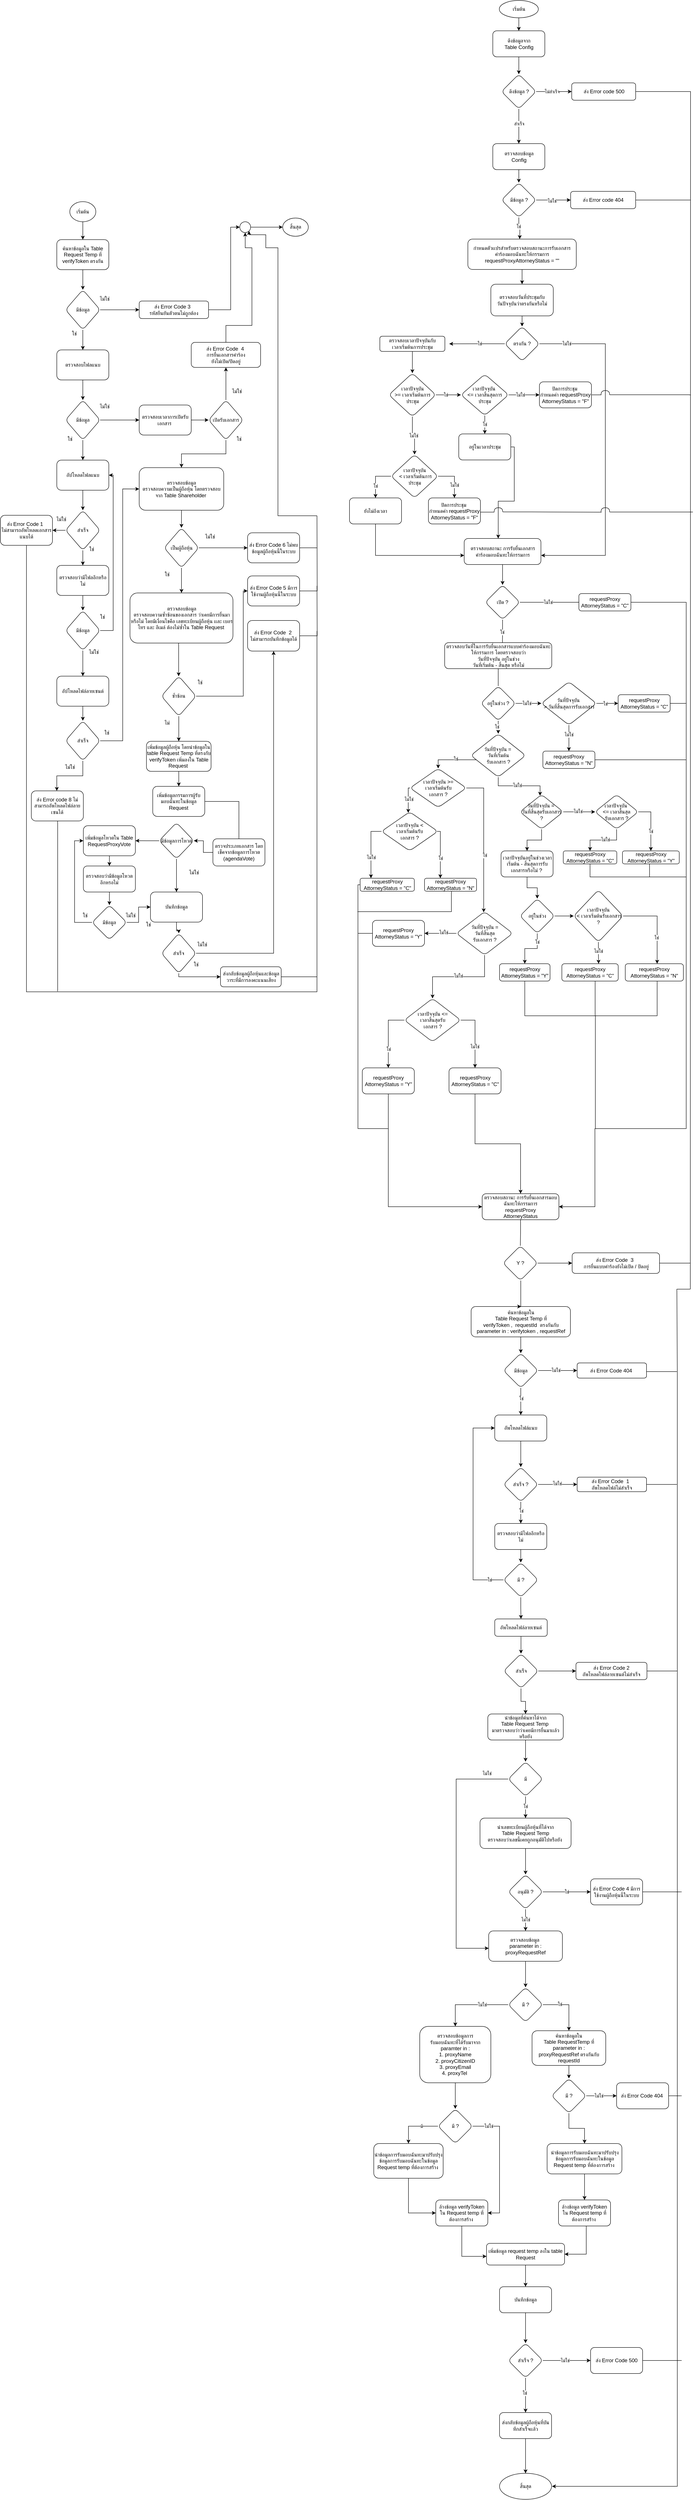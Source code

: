 <mxfile version="20.3.7" type="github" pages="2">
  <diagram id="W21dhTbmkytk5lZT4MXD" name="หน้า-1">
    <mxGraphModel dx="1580" dy="2080" grid="1" gridSize="10" guides="1" tooltips="1" connect="1" arrows="1" fold="1" page="1" pageScale="1" pageWidth="827" pageHeight="1169" math="0" shadow="0">
      <root>
        <mxCell id="0" />
        <mxCell id="1" parent="0" />
        <mxCell id="pc5gfeJwSec_l9Dx47gQ-340" value="ใช่" style="text;html=1;align=center;verticalAlign=middle;resizable=0;points=[];autosize=1;strokeColor=none;fillColor=none;" parent="1" vertex="1">
          <mxGeometry x="370" y="1705" width="40" height="30" as="geometry" />
        </mxCell>
        <mxCell id="wM5cR2NXaFkqZFmCrkMM-1" value="" style="group" parent="1" vertex="1" connectable="0">
          <mxGeometry x="49" y="19.998" width="730" height="1854.792" as="geometry" />
        </mxCell>
        <mxCell id="pc5gfeJwSec_l9Dx47gQ-3" style="edgeStyle=orthogonalEdgeStyle;rounded=0;orthogonalLoop=1;jettySize=auto;html=1;endArrow=classic;endFill=1;" parent="wM5cR2NXaFkqZFmCrkMM-1" source="pc5gfeJwSec_l9Dx47gQ-4" edge="1">
          <mxGeometry relative="1" as="geometry">
            <mxPoint x="411.25" y="1277.335" as="targetPoint" />
          </mxGeometry>
        </mxCell>
        <mxCell id="pc5gfeJwSec_l9Dx47gQ-4" value="ซ้ำซ้อน" style="rhombus;whiteSpace=wrap;html=1;rounded=1;" parent="wM5cR2NXaFkqZFmCrkMM-1" vertex="1">
          <mxGeometry x="371.25" y="1127.196" width="80" height="92.393" as="geometry" />
        </mxCell>
        <mxCell id="pc5gfeJwSec_l9Dx47gQ-5" value="ใช่" style="text;html=1;align=center;verticalAlign=middle;resizable=0;points=[];autosize=1;strokeColor=none;fillColor=none;" parent="wM5cR2NXaFkqZFmCrkMM-1" vertex="1">
          <mxGeometry x="440" y="1127.196" width="40" height="30" as="geometry" />
        </mxCell>
        <mxCell id="pc5gfeJwSec_l9Dx47gQ-6" value="ไม่" style="text;html=1;align=center;verticalAlign=middle;resizable=0;points=[];autosize=1;strokeColor=none;fillColor=none;" parent="wM5cR2NXaFkqZFmCrkMM-1" vertex="1">
          <mxGeometry x="364" y="1219.589" width="40" height="30" as="geometry" />
        </mxCell>
        <mxCell id="pc5gfeJwSec_l9Dx47gQ-7" style="edgeStyle=orthogonalEdgeStyle;rounded=0;orthogonalLoop=1;jettySize=auto;html=1;endArrow=none;endFill=0;" parent="wM5cR2NXaFkqZFmCrkMM-1" source="pc5gfeJwSec_l9Dx47gQ-80" edge="1">
          <mxGeometry relative="1" as="geometry">
            <mxPoint x="730" y="757.624" as="targetPoint" />
          </mxGeometry>
        </mxCell>
        <mxCell id="pc5gfeJwSec_l9Dx47gQ-8" style="edgeStyle=orthogonalEdgeStyle;rounded=0;orthogonalLoop=1;jettySize=auto;html=1;endArrow=none;endFill=0;" parent="wM5cR2NXaFkqZFmCrkMM-1" source="pc5gfeJwSec_l9Dx47gQ-78" edge="1">
          <mxGeometry relative="1" as="geometry">
            <mxPoint x="730" y="831.538" as="targetPoint" />
          </mxGeometry>
        </mxCell>
        <mxCell id="pc5gfeJwSec_l9Dx47gQ-11" value="เพิ่มข้อมูลผู้ถือหุ้น โดยนำข้อมูลใน table Request Temp ที่ตรงกับ verifyToken เพิ่มลงใน Table Request&amp;nbsp;" style="rounded=1;whiteSpace=wrap;html=1;" parent="wM5cR2NXaFkqZFmCrkMM-1" vertex="1">
          <mxGeometry x="336.75" y="1277.335" width="149" height="69.295" as="geometry" />
        </mxCell>
        <mxCell id="pc5gfeJwSec_l9Dx47gQ-13" value="บันทึกข้อมูล" style="whiteSpace=wrap;html=1;rounded=1;" parent="wM5cR2NXaFkqZFmCrkMM-1" vertex="1">
          <mxGeometry x="346" y="1624.799" width="120" height="69.295" as="geometry" />
        </mxCell>
        <mxCell id="pc5gfeJwSec_l9Dx47gQ-16" value="สำเร็จ" style="rhombus;whiteSpace=wrap;html=1;rounded=1;" parent="wM5cR2NXaFkqZFmCrkMM-1" vertex="1">
          <mxGeometry x="371.25" y="1719.667" width="80" height="92.393" as="geometry" />
        </mxCell>
        <mxCell id="pc5gfeJwSec_l9Dx47gQ-12" value="" style="edgeStyle=orthogonalEdgeStyle;rounded=0;orthogonalLoop=1;jettySize=auto;html=1;endArrow=classic;endFill=1;" parent="wM5cR2NXaFkqZFmCrkMM-1" source="pc5gfeJwSec_l9Dx47gQ-13" target="pc5gfeJwSec_l9Dx47gQ-16" edge="1">
          <mxGeometry relative="1" as="geometry" />
        </mxCell>
        <mxCell id="pc5gfeJwSec_l9Dx47gQ-24" value="ค้นหาข้อมูลใน Table Request Temp ที่ verifyToken ตรงกัน" style="rounded=1;whiteSpace=wrap;html=1;" parent="wM5cR2NXaFkqZFmCrkMM-1" vertex="1">
          <mxGeometry x="130" y="121.266" width="120" height="69.295" as="geometry" />
        </mxCell>
        <mxCell id="pc5gfeJwSec_l9Dx47gQ-28" value="มีข้อมูล" style="rhombus;whiteSpace=wrap;html=1;rounded=1;" parent="wM5cR2NXaFkqZFmCrkMM-1" vertex="1">
          <mxGeometry x="150" y="236.757" width="80" height="92.393" as="geometry" />
        </mxCell>
        <mxCell id="pc5gfeJwSec_l9Dx47gQ-29" value="" style="edgeStyle=orthogonalEdgeStyle;rounded=0;orthogonalLoop=1;jettySize=auto;html=1;" parent="wM5cR2NXaFkqZFmCrkMM-1" source="pc5gfeJwSec_l9Dx47gQ-24" target="pc5gfeJwSec_l9Dx47gQ-28" edge="1">
          <mxGeometry relative="1" as="geometry" />
        </mxCell>
        <mxCell id="pc5gfeJwSec_l9Dx47gQ-30" style="edgeStyle=orthogonalEdgeStyle;rounded=0;orthogonalLoop=1;jettySize=auto;html=1;endArrow=classic;endFill=1;entryX=0;entryY=0.5;entryDx=0;entryDy=0;" parent="wM5cR2NXaFkqZFmCrkMM-1" source="pc5gfeJwSec_l9Dx47gQ-31" target="pc5gfeJwSec_l9Dx47gQ-60" edge="1">
          <mxGeometry relative="1" as="geometry">
            <mxPoint x="530" y="150.002" as="targetPoint" />
            <Array as="points">
              <mxPoint x="531" y="283" />
              <mxPoint x="531" y="93" />
            </Array>
          </mxGeometry>
        </mxCell>
        <mxCell id="pc5gfeJwSec_l9Dx47gQ-31" value="ส่ง Error Code 3&amp;nbsp;&amp;nbsp;&lt;br&gt;รหัสยืนยันตัวตนไม่ถูกต้อง" style="whiteSpace=wrap;html=1;rounded=1;" parent="wM5cR2NXaFkqZFmCrkMM-1" vertex="1">
          <mxGeometry x="320" y="262.743" width="160" height="40.422" as="geometry" />
        </mxCell>
        <mxCell id="pc5gfeJwSec_l9Dx47gQ-32" value="" style="edgeStyle=orthogonalEdgeStyle;rounded=0;orthogonalLoop=1;jettySize=auto;html=1;" parent="wM5cR2NXaFkqZFmCrkMM-1" source="pc5gfeJwSec_l9Dx47gQ-28" target="pc5gfeJwSec_l9Dx47gQ-31" edge="1">
          <mxGeometry relative="1" as="geometry" />
        </mxCell>
        <mxCell id="pc5gfeJwSec_l9Dx47gQ-33" value="ตรวจสอบไฟลแนบ" style="whiteSpace=wrap;html=1;rounded=1;" parent="wM5cR2NXaFkqZFmCrkMM-1" vertex="1">
          <mxGeometry x="130" y="375.347" width="120" height="69.295" as="geometry" />
        </mxCell>
        <mxCell id="pc5gfeJwSec_l9Dx47gQ-34" value="" style="edgeStyle=orthogonalEdgeStyle;rounded=0;orthogonalLoop=1;jettySize=auto;html=1;" parent="wM5cR2NXaFkqZFmCrkMM-1" source="pc5gfeJwSec_l9Dx47gQ-28" target="pc5gfeJwSec_l9Dx47gQ-33" edge="1">
          <mxGeometry relative="1" as="geometry" />
        </mxCell>
        <mxCell id="pc5gfeJwSec_l9Dx47gQ-35" value="ใช่" style="text;html=1;align=center;verticalAlign=middle;resizable=0;points=[];autosize=1;strokeColor=none;fillColor=none;" parent="wM5cR2NXaFkqZFmCrkMM-1" vertex="1">
          <mxGeometry x="150" y="323.376" width="40" height="30" as="geometry" />
        </mxCell>
        <mxCell id="pc5gfeJwSec_l9Dx47gQ-36" value="ไม่ใช่" style="text;html=1;align=center;verticalAlign=middle;resizable=0;points=[];autosize=1;strokeColor=none;fillColor=none;" parent="wM5cR2NXaFkqZFmCrkMM-1" vertex="1">
          <mxGeometry x="215" y="242.532" width="50" height="30" as="geometry" />
        </mxCell>
        <mxCell id="pc5gfeJwSec_l9Dx47gQ-37" style="edgeStyle=orthogonalEdgeStyle;rounded=0;orthogonalLoop=1;jettySize=auto;html=1;entryX=0;entryY=0.5;entryDx=0;entryDy=0;" parent="wM5cR2NXaFkqZFmCrkMM-1" source="pc5gfeJwSec_l9Dx47gQ-38" edge="1">
          <mxGeometry relative="1" as="geometry">
            <mxPoint x="320" y="537.035" as="targetPoint" />
          </mxGeometry>
        </mxCell>
        <mxCell id="pc5gfeJwSec_l9Dx47gQ-38" value="มีข้อมูล" style="rhombus;whiteSpace=wrap;html=1;rounded=1;" parent="wM5cR2NXaFkqZFmCrkMM-1" vertex="1">
          <mxGeometry x="150" y="490.838" width="80" height="92.393" as="geometry" />
        </mxCell>
        <mxCell id="pc5gfeJwSec_l9Dx47gQ-39" value="" style="edgeStyle=orthogonalEdgeStyle;rounded=0;orthogonalLoop=1;jettySize=auto;html=1;" parent="wM5cR2NXaFkqZFmCrkMM-1" source="pc5gfeJwSec_l9Dx47gQ-33" target="pc5gfeJwSec_l9Dx47gQ-38" edge="1">
          <mxGeometry relative="1" as="geometry" />
        </mxCell>
        <mxCell id="pc5gfeJwSec_l9Dx47gQ-40" value="ไม่ใช่" style="text;html=1;align=center;verticalAlign=middle;resizable=0;points=[];autosize=1;strokeColor=none;fillColor=none;" parent="wM5cR2NXaFkqZFmCrkMM-1" vertex="1">
          <mxGeometry x="215" y="490.838" width="50" height="30" as="geometry" />
        </mxCell>
        <mxCell id="pc5gfeJwSec_l9Dx47gQ-41" value="ใช่" style="text;html=1;align=center;verticalAlign=middle;resizable=0;points=[];autosize=1;strokeColor=none;fillColor=none;" parent="wM5cR2NXaFkqZFmCrkMM-1" vertex="1">
          <mxGeometry x="140" y="565.908" width="40" height="30" as="geometry" />
        </mxCell>
        <mxCell id="pc5gfeJwSec_l9Dx47gQ-42" value="อัปโหลดไฟลแนบ" style="whiteSpace=wrap;html=1;rounded=1;" parent="wM5cR2NXaFkqZFmCrkMM-1" vertex="1">
          <mxGeometry x="130" y="629.428" width="120" height="69.295" as="geometry" />
        </mxCell>
        <mxCell id="pc5gfeJwSec_l9Dx47gQ-43" value="" style="edgeStyle=orthogonalEdgeStyle;rounded=0;orthogonalLoop=1;jettySize=auto;html=1;" parent="wM5cR2NXaFkqZFmCrkMM-1" source="pc5gfeJwSec_l9Dx47gQ-38" target="pc5gfeJwSec_l9Dx47gQ-42" edge="1">
          <mxGeometry relative="1" as="geometry" />
        </mxCell>
        <mxCell id="pc5gfeJwSec_l9Dx47gQ-44" value="สำเร็จ" style="rhombus;whiteSpace=wrap;html=1;rounded=1;" parent="wM5cR2NXaFkqZFmCrkMM-1" vertex="1">
          <mxGeometry x="150" y="744.919" width="80" height="92.393" as="geometry" />
        </mxCell>
        <mxCell id="pc5gfeJwSec_l9Dx47gQ-45" value="" style="edgeStyle=orthogonalEdgeStyle;rounded=0;orthogonalLoop=1;jettySize=auto;html=1;" parent="wM5cR2NXaFkqZFmCrkMM-1" source="pc5gfeJwSec_l9Dx47gQ-42" target="pc5gfeJwSec_l9Dx47gQ-44" edge="1">
          <mxGeometry relative="1" as="geometry" />
        </mxCell>
        <mxCell id="pc5gfeJwSec_l9Dx47gQ-46" value="ตรวจสอบว่ามีไฟลอีกหรือไม่" style="whiteSpace=wrap;html=1;rounded=1;" parent="wM5cR2NXaFkqZFmCrkMM-1" vertex="1">
          <mxGeometry x="130" y="871.96" width="120" height="69.295" as="geometry" />
        </mxCell>
        <mxCell id="pc5gfeJwSec_l9Dx47gQ-47" value="" style="edgeStyle=orthogonalEdgeStyle;rounded=0;orthogonalLoop=1;jettySize=auto;html=1;" parent="wM5cR2NXaFkqZFmCrkMM-1" source="pc5gfeJwSec_l9Dx47gQ-44" target="pc5gfeJwSec_l9Dx47gQ-46" edge="1">
          <mxGeometry relative="1" as="geometry" />
        </mxCell>
        <mxCell id="pc5gfeJwSec_l9Dx47gQ-48" style="edgeStyle=orthogonalEdgeStyle;rounded=0;orthogonalLoop=1;jettySize=auto;html=1;endArrow=classic;endFill=1;entryX=1;entryY=0.5;entryDx=0;entryDy=0;" parent="wM5cR2NXaFkqZFmCrkMM-1" source="pc5gfeJwSec_l9Dx47gQ-49" target="pc5gfeJwSec_l9Dx47gQ-42" edge="1">
          <mxGeometry relative="1" as="geometry">
            <mxPoint x="275" y="538.19" as="targetPoint" />
            <Array as="points">
              <mxPoint x="260" y="1022.099" />
              <mxPoint x="260" y="664.076" />
            </Array>
          </mxGeometry>
        </mxCell>
        <mxCell id="pc5gfeJwSec_l9Dx47gQ-49" value="มีช้อมูล" style="rhombus;whiteSpace=wrap;html=1;rounded=1;" parent="wM5cR2NXaFkqZFmCrkMM-1" vertex="1">
          <mxGeometry x="150" y="975.902" width="80" height="92.393" as="geometry" />
        </mxCell>
        <mxCell id="pc5gfeJwSec_l9Dx47gQ-50" value="" style="edgeStyle=orthogonalEdgeStyle;rounded=0;orthogonalLoop=1;jettySize=auto;html=1;" parent="wM5cR2NXaFkqZFmCrkMM-1" source="pc5gfeJwSec_l9Dx47gQ-46" target="pc5gfeJwSec_l9Dx47gQ-49" edge="1">
          <mxGeometry relative="1" as="geometry" />
        </mxCell>
        <mxCell id="pc5gfeJwSec_l9Dx47gQ-51" value="ไม่ใช่" style="text;html=1;align=center;verticalAlign=middle;resizable=0;points=[];autosize=1;strokeColor=none;fillColor=none;" parent="wM5cR2NXaFkqZFmCrkMM-1" vertex="1">
          <mxGeometry x="190" y="1056.746" width="50" height="30" as="geometry" />
        </mxCell>
        <mxCell id="pc5gfeJwSec_l9Dx47gQ-52" value="ตรวจสอบเวลาการเปิดรับเอกสาร&amp;nbsp;" style="rounded=1;whiteSpace=wrap;html=1;" parent="wM5cR2NXaFkqZFmCrkMM-1" vertex="1">
          <mxGeometry x="320" y="502.388" width="120" height="69.295" as="geometry" />
        </mxCell>
        <mxCell id="pc5gfeJwSec_l9Dx47gQ-54" value="เปิดรับเอกสาร" style="rhombus;whiteSpace=wrap;html=1;rounded=1;" parent="wM5cR2NXaFkqZFmCrkMM-1" vertex="1">
          <mxGeometry x="480" y="490.838" width="80" height="92.393" as="geometry" />
        </mxCell>
        <mxCell id="pc5gfeJwSec_l9Dx47gQ-55" value="" style="edgeStyle=orthogonalEdgeStyle;rounded=0;orthogonalLoop=1;jettySize=auto;html=1;" parent="wM5cR2NXaFkqZFmCrkMM-1" source="pc5gfeJwSec_l9Dx47gQ-52" target="pc5gfeJwSec_l9Dx47gQ-54" edge="1">
          <mxGeometry relative="1" as="geometry" />
        </mxCell>
        <mxCell id="pc5gfeJwSec_l9Dx47gQ-56" style="edgeStyle=orthogonalEdgeStyle;rounded=0;orthogonalLoop=1;jettySize=auto;html=1;endArrow=none;endFill=0;" parent="wM5cR2NXaFkqZFmCrkMM-1" source="pc5gfeJwSec_l9Dx47gQ-57" edge="1">
          <mxGeometry relative="1" as="geometry">
            <mxPoint x="730" y="1023.254" as="targetPoint" />
            <Array as="points">
              <mxPoint x="60" y="1854.792" />
              <mxPoint x="730" y="1854.792" />
            </Array>
          </mxGeometry>
        </mxCell>
        <mxCell id="pc5gfeJwSec_l9Dx47gQ-57" value="ส่ง Error Code 1&amp;nbsp;&amp;nbsp;&lt;br&gt;ไม่สามารถอัพโหลดเอกสารแนบได้" style="rounded=1;whiteSpace=wrap;html=1;" parent="wM5cR2NXaFkqZFmCrkMM-1" vertex="1">
          <mxGeometry y="756.469" width="120" height="69.295" as="geometry" />
        </mxCell>
        <mxCell id="pc5gfeJwSec_l9Dx47gQ-58" style="edgeStyle=orthogonalEdgeStyle;rounded=0;orthogonalLoop=1;jettySize=auto;html=1;" parent="wM5cR2NXaFkqZFmCrkMM-1" source="pc5gfeJwSec_l9Dx47gQ-44" target="pc5gfeJwSec_l9Dx47gQ-57" edge="1">
          <mxGeometry relative="1" as="geometry">
            <mxPoint x="280" y="791.116" as="targetPoint" />
          </mxGeometry>
        </mxCell>
        <mxCell id="pc5gfeJwSec_l9Dx47gQ-59" value="ใช่" style="text;html=1;align=center;verticalAlign=middle;resizable=0;points=[];autosize=1;strokeColor=none;fillColor=none;" parent="wM5cR2NXaFkqZFmCrkMM-1" vertex="1">
          <mxGeometry x="215" y="975.902" width="40" height="30" as="geometry" />
        </mxCell>
        <mxCell id="pc5gfeJwSec_l9Dx47gQ-60" value="" style="ellipse;whiteSpace=wrap;html=1;aspect=fixed;" parent="wM5cR2NXaFkqZFmCrkMM-1" vertex="1">
          <mxGeometry x="552" y="80" width="25" height="25" as="geometry" />
        </mxCell>
        <mxCell id="pc5gfeJwSec_l9Dx47gQ-62" style="edgeStyle=orthogonalEdgeStyle;rounded=0;orthogonalLoop=1;jettySize=auto;html=1;entryX=0.5;entryY=1;entryDx=0;entryDy=0;endArrow=classic;endFill=1;" parent="wM5cR2NXaFkqZFmCrkMM-1" source="pc5gfeJwSec_l9Dx47gQ-63" target="pc5gfeJwSec_l9Dx47gQ-60" edge="1">
          <mxGeometry relative="1" as="geometry">
            <Array as="points">
              <mxPoint x="520" y="319" />
              <mxPoint x="580" y="319" />
              <mxPoint x="580" y="140" />
              <mxPoint x="565" y="140" />
            </Array>
          </mxGeometry>
        </mxCell>
        <mxCell id="pc5gfeJwSec_l9Dx47gQ-63" value="ส่ง Error Code&amp;nbsp; 4&amp;nbsp;&lt;br&gt;การยื่นเอกสารคำร้อง&lt;br&gt;ยังไม่เปิด/ปิดอยู่" style="whiteSpace=wrap;html=1;rounded=1;" parent="wM5cR2NXaFkqZFmCrkMM-1" vertex="1">
          <mxGeometry x="440" y="358.023" width="160" height="57.746" as="geometry" />
        </mxCell>
        <mxCell id="pc5gfeJwSec_l9Dx47gQ-64" style="edgeStyle=orthogonalEdgeStyle;rounded=0;orthogonalLoop=1;jettySize=auto;html=1;entryX=0.5;entryY=1;entryDx=0;entryDy=0;" parent="wM5cR2NXaFkqZFmCrkMM-1" source="pc5gfeJwSec_l9Dx47gQ-54" target="pc5gfeJwSec_l9Dx47gQ-63" edge="1">
          <mxGeometry relative="1" as="geometry">
            <mxPoint x="520" y="444.642" as="targetPoint" />
          </mxGeometry>
        </mxCell>
        <mxCell id="pc5gfeJwSec_l9Dx47gQ-65" value="ไม่ใช่" style="text;html=1;align=center;verticalAlign=middle;resizable=0;points=[];autosize=1;strokeColor=none;fillColor=none;" parent="wM5cR2NXaFkqZFmCrkMM-1" vertex="1">
          <mxGeometry x="520" y="456.191" width="50" height="30" as="geometry" />
        </mxCell>
        <mxCell id="pc5gfeJwSec_l9Dx47gQ-66" value="ใช่" style="text;html=1;align=center;verticalAlign=middle;resizable=0;points=[];autosize=1;strokeColor=none;fillColor=none;" parent="wM5cR2NXaFkqZFmCrkMM-1" vertex="1">
          <mxGeometry x="530" y="565.908" width="40" height="30" as="geometry" />
        </mxCell>
        <mxCell id="pc5gfeJwSec_l9Dx47gQ-67" value="สิ้นสุด" style="ellipse;whiteSpace=wrap;html=1;" parent="wM5cR2NXaFkqZFmCrkMM-1" vertex="1">
          <mxGeometry x="651" y="71.53" width="59" height="41.94" as="geometry" />
        </mxCell>
        <mxCell id="pc5gfeJwSec_l9Dx47gQ-68" value="" style="edgeStyle=orthogonalEdgeStyle;rounded=0;orthogonalLoop=1;jettySize=auto;html=1;endArrow=classic;endFill=1;" parent="wM5cR2NXaFkqZFmCrkMM-1" source="pc5gfeJwSec_l9Dx47gQ-60" target="pc5gfeJwSec_l9Dx47gQ-67" edge="1">
          <mxGeometry relative="1" as="geometry" />
        </mxCell>
        <mxCell id="pc5gfeJwSec_l9Dx47gQ-69" value="ใช่" style="text;html=1;align=center;verticalAlign=middle;resizable=0;points=[];autosize=1;strokeColor=none;fillColor=none;" parent="wM5cR2NXaFkqZFmCrkMM-1" vertex="1">
          <mxGeometry x="190" y="819.989" width="40" height="30" as="geometry" />
        </mxCell>
        <mxCell id="pc5gfeJwSec_l9Dx47gQ-70" value="ไม่ใช่" style="text;html=1;align=center;verticalAlign=middle;resizable=0;points=[];autosize=1;strokeColor=none;fillColor=none;" parent="wM5cR2NXaFkqZFmCrkMM-1" vertex="1">
          <mxGeometry x="115" y="750.694" width="50" height="30" as="geometry" />
        </mxCell>
        <mxCell id="pc5gfeJwSec_l9Dx47gQ-71" value="ตรวจสอบข้อมูล&lt;br&gt;ตรวจสอบความเป็นผู้ถือหุ้น โดยตรวจสอบจาก Table Shareholder&amp;nbsp;" style="whiteSpace=wrap;html=1;rounded=1;" parent="wM5cR2NXaFkqZFmCrkMM-1" vertex="1">
          <mxGeometry x="320" y="646.752" width="195" height="98.168" as="geometry" />
        </mxCell>
        <mxCell id="pc5gfeJwSec_l9Dx47gQ-53" style="edgeStyle=orthogonalEdgeStyle;rounded=0;orthogonalLoop=1;jettySize=auto;html=1;entryX=0.5;entryY=0;entryDx=0;entryDy=0;" parent="wM5cR2NXaFkqZFmCrkMM-1" source="pc5gfeJwSec_l9Dx47gQ-54" target="pc5gfeJwSec_l9Dx47gQ-71" edge="1">
          <mxGeometry relative="1" as="geometry">
            <mxPoint x="410" y="642.132" as="targetPoint" />
          </mxGeometry>
        </mxCell>
        <mxCell id="pc5gfeJwSec_l9Dx47gQ-73" value="เป็นผู้ถือหุ้น" style="rhombus;whiteSpace=wrap;html=1;rounded=1;" parent="wM5cR2NXaFkqZFmCrkMM-1" vertex="1">
          <mxGeometry x="377.5" y="785.341" width="80" height="92.393" as="geometry" />
        </mxCell>
        <mxCell id="pc5gfeJwSec_l9Dx47gQ-74" value="" style="edgeStyle=orthogonalEdgeStyle;rounded=0;orthogonalLoop=1;jettySize=auto;html=1;" parent="wM5cR2NXaFkqZFmCrkMM-1" source="pc5gfeJwSec_l9Dx47gQ-71" target="pc5gfeJwSec_l9Dx47gQ-73" edge="1">
          <mxGeometry relative="1" as="geometry" />
        </mxCell>
        <mxCell id="pc5gfeJwSec_l9Dx47gQ-75" value="ใช่" style="text;html=1;align=center;verticalAlign=middle;resizable=0;points=[];autosize=1;strokeColor=none;fillColor=none;" parent="wM5cR2NXaFkqZFmCrkMM-1" vertex="1">
          <mxGeometry x="364" y="877.735" width="40" height="30" as="geometry" />
        </mxCell>
        <mxCell id="pc5gfeJwSec_l9Dx47gQ-76" value="ไม่ใช่" style="text;html=1;align=center;verticalAlign=middle;resizable=0;points=[];autosize=1;strokeColor=none;fillColor=none;" parent="wM5cR2NXaFkqZFmCrkMM-1" vertex="1">
          <mxGeometry x="457.5" y="791.116" width="50" height="30" as="geometry" />
        </mxCell>
        <mxCell id="pc5gfeJwSec_l9Dx47gQ-77" value="ตรวจสอบข้อมูล&lt;br&gt;ตรวจสอบความซ้ำซ้อนของเอกสาร ว่าเคยมีการยื่นมาหรือไม่ โดยมีเงื่อนไขคือ เลขทะเบียนผู้ถือหุ้น เเละ เบอรโทร และ อีเมล์ ต้องไม่ซ้ำใน Table Request&amp;nbsp;" style="whiteSpace=wrap;html=1;rounded=1;" parent="wM5cR2NXaFkqZFmCrkMM-1" vertex="1">
          <mxGeometry x="298.75" y="935.48" width="237.5" height="115.491" as="geometry" />
        </mxCell>
        <mxCell id="pc5gfeJwSec_l9Dx47gQ-1" value="" style="edgeStyle=orthogonalEdgeStyle;rounded=0;orthogonalLoop=1;jettySize=auto;html=1;exitX=0.5;exitY=1;exitDx=0;exitDy=0;" parent="wM5cR2NXaFkqZFmCrkMM-1" source="pc5gfeJwSec_l9Dx47gQ-77" target="pc5gfeJwSec_l9Dx47gQ-4" edge="1">
          <mxGeometry relative="1" as="geometry">
            <mxPoint x="411" y="1104.098" as="sourcePoint" />
            <Array as="points">
              <mxPoint x="411" y="1050.972" />
            </Array>
          </mxGeometry>
        </mxCell>
        <mxCell id="pc5gfeJwSec_l9Dx47gQ-78" value="ส่ง Error Code 6 ไม่พบข้อมูลผู้ถือหุ้นนี้ในระบบ" style="whiteSpace=wrap;html=1;rounded=1;" parent="wM5cR2NXaFkqZFmCrkMM-1" vertex="1">
          <mxGeometry x="570" y="796.891" width="120" height="69.295" as="geometry" />
        </mxCell>
        <mxCell id="pc5gfeJwSec_l9Dx47gQ-79" style="edgeStyle=orthogonalEdgeStyle;rounded=0;orthogonalLoop=1;jettySize=auto;html=1;entryX=0;entryY=0.5;entryDx=0;entryDy=0;exitX=1;exitY=0.5;exitDx=0;exitDy=0;" parent="wM5cR2NXaFkqZFmCrkMM-1" source="pc5gfeJwSec_l9Dx47gQ-73" target="pc5gfeJwSec_l9Dx47gQ-78" edge="1">
          <mxGeometry relative="1" as="geometry">
            <Array as="points">
              <mxPoint x="520" y="831.538" />
              <mxPoint x="520" y="831.538" />
            </Array>
          </mxGeometry>
        </mxCell>
        <mxCell id="pc5gfeJwSec_l9Dx47gQ-80" value="ส่ง Error Code 5 มีการใช้งานผู้ถือหุ้นนี้ในระบบ" style="whiteSpace=wrap;html=1;rounded=1;" parent="wM5cR2NXaFkqZFmCrkMM-1" vertex="1">
          <mxGeometry x="570" y="896.213" width="120" height="69.295" as="geometry" />
        </mxCell>
        <mxCell id="pc5gfeJwSec_l9Dx47gQ-81" style="edgeStyle=orthogonalEdgeStyle;rounded=0;orthogonalLoop=1;jettySize=auto;html=1;endArrow=classic;endFill=1;entryX=1;entryY=1;entryDx=0;entryDy=0;" parent="wM5cR2NXaFkqZFmCrkMM-1" target="pc5gfeJwSec_l9Dx47gQ-60" edge="1">
          <mxGeometry relative="1" as="geometry">
            <mxPoint x="710" y="191.716" as="targetPoint" />
            <mxPoint x="730" y="757.624" as="sourcePoint" />
            <Array as="points">
              <mxPoint x="640" y="758" />
              <mxPoint x="640" y="140" />
              <mxPoint x="612" y="140" />
              <mxPoint x="612" y="110" />
              <mxPoint x="573" y="110" />
            </Array>
          </mxGeometry>
        </mxCell>
        <mxCell id="pc5gfeJwSec_l9Dx47gQ-82" style="edgeStyle=orthogonalEdgeStyle;rounded=0;orthogonalLoop=1;jettySize=auto;html=1;endArrow=none;endFill=0;" parent="wM5cR2NXaFkqZFmCrkMM-1" source="pc5gfeJwSec_l9Dx47gQ-83" edge="1">
          <mxGeometry relative="1" as="geometry">
            <mxPoint x="730" y="919.311" as="targetPoint" />
          </mxGeometry>
        </mxCell>
        <mxCell id="pc5gfeJwSec_l9Dx47gQ-83" value="ส่ง Error Code&amp;nbsp; 2&amp;nbsp;&lt;br&gt;ไม่สามารถบันทึกข้อมูลได้" style="rounded=1;whiteSpace=wrap;html=1;" parent="wM5cR2NXaFkqZFmCrkMM-1" vertex="1">
          <mxGeometry x="570" y="999.001" width="120" height="70.45" as="geometry" />
        </mxCell>
        <mxCell id="pc5gfeJwSec_l9Dx47gQ-84" value="ไม่ใช่" style="text;html=1;align=center;verticalAlign=middle;resizable=0;points=[];autosize=1;strokeColor=none;fillColor=none;" parent="wM5cR2NXaFkqZFmCrkMM-1" vertex="1">
          <mxGeometry x="440" y="1731.216" width="50" height="30" as="geometry" />
        </mxCell>
        <mxCell id="pc5gfeJwSec_l9Dx47gQ-85" value="ใช่" style="text;html=1;align=center;verticalAlign=middle;resizable=0;points=[];autosize=1;strokeColor=none;fillColor=none;" parent="wM5cR2NXaFkqZFmCrkMM-1" vertex="1">
          <mxGeometry x="431.25" y="1777.413" width="40" height="30" as="geometry" />
        </mxCell>
        <mxCell id="pc5gfeJwSec_l9Dx47gQ-87" value="เพิ่มข้อมูลกรรมการผู้รับมอบฉันทะในข้อมูล Request" style="whiteSpace=wrap;html=1;rounded=1;" parent="wM5cR2NXaFkqZFmCrkMM-1" vertex="1">
          <mxGeometry x="351.25" y="1381.277" width="120" height="69.295" as="geometry" />
        </mxCell>
        <mxCell id="pc5gfeJwSec_l9Dx47gQ-72" value="" style="edgeStyle=orthogonalEdgeStyle;rounded=0;orthogonalLoop=1;jettySize=auto;html=1;endArrow=classic;endFill=1;" parent="wM5cR2NXaFkqZFmCrkMM-1" source="pc5gfeJwSec_l9Dx47gQ-73" target="pc5gfeJwSec_l9Dx47gQ-77" edge="1">
          <mxGeometry relative="1" as="geometry" />
        </mxCell>
        <mxCell id="pc5gfeJwSec_l9Dx47gQ-2" value="" style="edgeStyle=orthogonalEdgeStyle;rounded=0;orthogonalLoop=1;jettySize=auto;html=1;entryX=0;entryY=0.5;entryDx=0;entryDy=0;" parent="wM5cR2NXaFkqZFmCrkMM-1" source="pc5gfeJwSec_l9Dx47gQ-4" target="pc5gfeJwSec_l9Dx47gQ-80" edge="1">
          <mxGeometry relative="1" as="geometry">
            <Array as="points">
              <mxPoint x="560" y="1173.393" />
              <mxPoint x="560" y="930.861" />
            </Array>
          </mxGeometry>
        </mxCell>
        <mxCell id="pc5gfeJwSec_l9Dx47gQ-92" value="เพิ่มข้อมูลโหวตใน Table RequestProxyVote" style="whiteSpace=wrap;html=1;rounded=1;" parent="wM5cR2NXaFkqZFmCrkMM-1" vertex="1">
          <mxGeometry x="191.25" y="1471.924" width="120" height="69.295" as="geometry" />
        </mxCell>
        <mxCell id="pc5gfeJwSec_l9Dx47gQ-95" style="edgeStyle=orthogonalEdgeStyle;rounded=0;orthogonalLoop=1;jettySize=auto;html=1;endArrow=none;endFill=0;" parent="wM5cR2NXaFkqZFmCrkMM-1" source="pc5gfeJwSec_l9Dx47gQ-96" edge="1">
          <mxGeometry relative="1" as="geometry">
            <mxPoint x="730" y="1820.144" as="targetPoint" />
          </mxGeometry>
        </mxCell>
        <mxCell id="pc5gfeJwSec_l9Dx47gQ-96" value="ส่งกลับข้อมูลผู้ถือหุ้นและข้อมูลวาระที่มีการลงคะแนนเสียง" style="rounded=1;whiteSpace=wrap;html=1;" parent="wM5cR2NXaFkqZFmCrkMM-1" vertex="1">
          <mxGeometry x="507.5" y="1797.046" width="140" height="46.197" as="geometry" />
        </mxCell>
        <mxCell id="pc5gfeJwSec_l9Dx47gQ-14" style="edgeStyle=orthogonalEdgeStyle;rounded=0;orthogonalLoop=1;jettySize=auto;html=1;entryX=0.5;entryY=1;entryDx=0;entryDy=0;endArrow=classic;endFill=1;" parent="wM5cR2NXaFkqZFmCrkMM-1" source="pc5gfeJwSec_l9Dx47gQ-16" target="pc5gfeJwSec_l9Dx47gQ-83" edge="1">
          <mxGeometry relative="1" as="geometry" />
        </mxCell>
        <mxCell id="pc5gfeJwSec_l9Dx47gQ-10" value="" style="edgeStyle=orthogonalEdgeStyle;rounded=0;orthogonalLoop=1;jettySize=auto;html=1;endArrow=classic;endFill=1;" parent="wM5cR2NXaFkqZFmCrkMM-1" source="pc5gfeJwSec_l9Dx47gQ-11" target="pc5gfeJwSec_l9Dx47gQ-87" edge="1">
          <mxGeometry relative="1" as="geometry" />
        </mxCell>
        <mxCell id="pc5gfeJwSec_l9Dx47gQ-15" style="edgeStyle=orthogonalEdgeStyle;rounded=0;orthogonalLoop=1;jettySize=auto;html=1;entryX=0;entryY=0.5;entryDx=0;entryDy=0;endArrow=classic;endFill=1;" parent="wM5cR2NXaFkqZFmCrkMM-1" source="pc5gfeJwSec_l9Dx47gQ-16" target="pc5gfeJwSec_l9Dx47gQ-96" edge="1">
          <mxGeometry relative="1" as="geometry">
            <Array as="points">
              <mxPoint x="411" y="1820.144" />
            </Array>
          </mxGeometry>
        </mxCell>
        <mxCell id="pc5gfeJwSec_l9Dx47gQ-98" value="อัปโหลดไฟล์ลายเซนต์" style="whiteSpace=wrap;html=1;rounded=1;" parent="wM5cR2NXaFkqZFmCrkMM-1" vertex="1">
          <mxGeometry x="130" y="1127.196" width="120" height="69.295" as="geometry" />
        </mxCell>
        <mxCell id="pc5gfeJwSec_l9Dx47gQ-99" value="" style="edgeStyle=orthogonalEdgeStyle;rounded=0;orthogonalLoop=1;jettySize=auto;html=1;" parent="wM5cR2NXaFkqZFmCrkMM-1" source="pc5gfeJwSec_l9Dx47gQ-49" target="pc5gfeJwSec_l9Dx47gQ-98" edge="1">
          <mxGeometry relative="1" as="geometry" />
        </mxCell>
        <mxCell id="pc5gfeJwSec_l9Dx47gQ-103" value="สำเร็จ" style="rhombus;whiteSpace=wrap;html=1;rounded=1;" parent="wM5cR2NXaFkqZFmCrkMM-1" vertex="1">
          <mxGeometry x="150" y="1229.983" width="80" height="92.393" as="geometry" />
        </mxCell>
        <mxCell id="pc5gfeJwSec_l9Dx47gQ-104" value="" style="edgeStyle=orthogonalEdgeStyle;rounded=0;orthogonalLoop=1;jettySize=auto;html=1;" parent="wM5cR2NXaFkqZFmCrkMM-1" source="pc5gfeJwSec_l9Dx47gQ-98" target="pc5gfeJwSec_l9Dx47gQ-103" edge="1">
          <mxGeometry relative="1" as="geometry" />
        </mxCell>
        <mxCell id="pc5gfeJwSec_l9Dx47gQ-106" value="ใช่" style="text;html=1;align=center;verticalAlign=middle;resizable=0;points=[];autosize=1;strokeColor=none;fillColor=none;" parent="wM5cR2NXaFkqZFmCrkMM-1" vertex="1">
          <mxGeometry x="225" y="1242.687" width="40" height="30" as="geometry" />
        </mxCell>
        <mxCell id="pc5gfeJwSec_l9Dx47gQ-105" value="ไม่ใช่" style="text;html=1;align=center;verticalAlign=middle;resizable=0;points=[];autosize=1;strokeColor=none;fillColor=none;" parent="wM5cR2NXaFkqZFmCrkMM-1" vertex="1">
          <mxGeometry x="135" y="1322.376" width="50" height="30" as="geometry" />
        </mxCell>
        <mxCell id="pc5gfeJwSec_l9Dx47gQ-107" style="edgeStyle=orthogonalEdgeStyle;rounded=0;orthogonalLoop=1;jettySize=auto;html=1;entryX=0;entryY=0.5;entryDx=0;entryDy=0;" parent="wM5cR2NXaFkqZFmCrkMM-1" source="pc5gfeJwSec_l9Dx47gQ-103" target="pc5gfeJwSec_l9Dx47gQ-71" edge="1">
          <mxGeometry relative="1" as="geometry">
            <mxPoint x="292" y="1068.295" as="targetPoint" />
            <Array as="points">
              <mxPoint x="282" y="1276.18" />
              <mxPoint x="282" y="696.413" />
            </Array>
          </mxGeometry>
        </mxCell>
        <mxCell id="pc5gfeJwSec_l9Dx47gQ-322" style="edgeStyle=orthogonalEdgeStyle;rounded=0;orthogonalLoop=1;jettySize=auto;html=1;endArrow=none;endFill=0;" parent="wM5cR2NXaFkqZFmCrkMM-1" source="pc5gfeJwSec_l9Dx47gQ-318" edge="1">
          <mxGeometry relative="1" as="geometry">
            <mxPoint x="132" y="1853.637" as="targetPoint" />
            <Array as="points">
              <mxPoint x="131" y="1765.863" />
            </Array>
          </mxGeometry>
        </mxCell>
        <mxCell id="pc5gfeJwSec_l9Dx47gQ-318" value="ส่ง Error code 8 ไม่สามารถอัพโหลดไฟล์ลายเซนได้" style="whiteSpace=wrap;html=1;rounded=1;" parent="wM5cR2NXaFkqZFmCrkMM-1" vertex="1">
          <mxGeometry x="71.25" y="1391.671" width="120" height="69.295" as="geometry" />
        </mxCell>
        <mxCell id="pc5gfeJwSec_l9Dx47gQ-319" value="" style="edgeStyle=orthogonalEdgeStyle;rounded=0;orthogonalLoop=1;jettySize=auto;html=1;" parent="wM5cR2NXaFkqZFmCrkMM-1" source="pc5gfeJwSec_l9Dx47gQ-103" target="pc5gfeJwSec_l9Dx47gQ-318" edge="1">
          <mxGeometry relative="1" as="geometry">
            <Array as="points">
              <mxPoint x="190" y="1357.024" />
              <mxPoint x="130" y="1357.024" />
            </Array>
          </mxGeometry>
        </mxCell>
        <mxCell id="pc5gfeJwSec_l9Dx47gQ-329" value="ตรวจประเภทเอกสาร โดยเช็คจากข้อมูลการโหวต (agendaVote)" style="whiteSpace=wrap;html=1;rounded=1;" parent="wM5cR2NXaFkqZFmCrkMM-1" vertex="1">
          <mxGeometry x="490" y="1502.087" width="120" height="62.714" as="geometry" />
        </mxCell>
        <mxCell id="pc5gfeJwSec_l9Dx47gQ-330" value="" style="edgeStyle=orthogonalEdgeStyle;rounded=0;orthogonalLoop=1;jettySize=auto;html=1;endArrow=none;endFill=0;" parent="wM5cR2NXaFkqZFmCrkMM-1" source="pc5gfeJwSec_l9Dx47gQ-87" target="pc5gfeJwSec_l9Dx47gQ-329" edge="1">
          <mxGeometry relative="1" as="geometry" />
        </mxCell>
        <mxCell id="pc5gfeJwSec_l9Dx47gQ-335" style="edgeStyle=orthogonalEdgeStyle;rounded=0;orthogonalLoop=1;jettySize=auto;html=1;entryX=0.5;entryY=0;entryDx=0;entryDy=0;endArrow=classic;endFill=1;" parent="wM5cR2NXaFkqZFmCrkMM-1" source="pc5gfeJwSec_l9Dx47gQ-333" target="pc5gfeJwSec_l9Dx47gQ-13" edge="1">
          <mxGeometry relative="1" as="geometry" />
        </mxCell>
        <mxCell id="pc5gfeJwSec_l9Dx47gQ-337" value="" style="edgeStyle=orthogonalEdgeStyle;rounded=0;orthogonalLoop=1;jettySize=auto;html=1;endArrow=classic;endFill=1;" parent="wM5cR2NXaFkqZFmCrkMM-1" source="pc5gfeJwSec_l9Dx47gQ-333" target="pc5gfeJwSec_l9Dx47gQ-92" edge="1">
          <mxGeometry relative="1" as="geometry" />
        </mxCell>
        <mxCell id="pc5gfeJwSec_l9Dx47gQ-333" value="มีข้อมูลการโหวต" style="rhombus;whiteSpace=wrap;html=1;rounded=1;" parent="wM5cR2NXaFkqZFmCrkMM-1" vertex="1">
          <mxGeometry x="366" y="1464.764" width="80" height="83.618" as="geometry" />
        </mxCell>
        <mxCell id="pc5gfeJwSec_l9Dx47gQ-334" value="" style="edgeStyle=orthogonalEdgeStyle;rounded=0;orthogonalLoop=1;jettySize=auto;html=1;endArrow=classic;endFill=1;" parent="wM5cR2NXaFkqZFmCrkMM-1" source="pc5gfeJwSec_l9Dx47gQ-329" target="pc5gfeJwSec_l9Dx47gQ-333" edge="1">
          <mxGeometry relative="1" as="geometry" />
        </mxCell>
        <mxCell id="pc5gfeJwSec_l9Dx47gQ-336" value="ไม่ใช่" style="text;html=1;align=center;verticalAlign=middle;resizable=0;points=[];autosize=1;strokeColor=none;fillColor=none;" parent="wM5cR2NXaFkqZFmCrkMM-1" vertex="1">
          <mxGeometry x="421.25" y="1564.792" width="50" height="30" as="geometry" />
        </mxCell>
        <mxCell id="pc5gfeJwSec_l9Dx47gQ-343" value="ตรวจสอบว่ามีข้อมูลโหวตอีกหรอไม่" style="whiteSpace=wrap;html=1;rounded=1;" parent="wM5cR2NXaFkqZFmCrkMM-1" vertex="1">
          <mxGeometry x="191.25" y="1564.797" width="120" height="60" as="geometry" />
        </mxCell>
        <mxCell id="pc5gfeJwSec_l9Dx47gQ-344" value="" style="edgeStyle=orthogonalEdgeStyle;rounded=0;orthogonalLoop=1;jettySize=auto;html=1;endArrow=classic;endFill=1;" parent="wM5cR2NXaFkqZFmCrkMM-1" source="pc5gfeJwSec_l9Dx47gQ-92" target="pc5gfeJwSec_l9Dx47gQ-343" edge="1">
          <mxGeometry relative="1" as="geometry" />
        </mxCell>
        <mxCell id="pc5gfeJwSec_l9Dx47gQ-347" style="edgeStyle=orthogonalEdgeStyle;rounded=0;orthogonalLoop=1;jettySize=auto;html=1;entryX=0;entryY=0.5;entryDx=0;entryDy=0;endArrow=classic;endFill=1;" parent="wM5cR2NXaFkqZFmCrkMM-1" source="pc5gfeJwSec_l9Dx47gQ-345" target="pc5gfeJwSec_l9Dx47gQ-13" edge="1">
          <mxGeometry relative="1" as="geometry" />
        </mxCell>
        <mxCell id="pc5gfeJwSec_l9Dx47gQ-350" style="edgeStyle=orthogonalEdgeStyle;rounded=0;orthogonalLoop=1;jettySize=auto;html=1;entryX=0;entryY=0.5;entryDx=0;entryDy=0;endArrow=classic;endFill=1;" parent="wM5cR2NXaFkqZFmCrkMM-1" source="pc5gfeJwSec_l9Dx47gQ-345" target="pc5gfeJwSec_l9Dx47gQ-92" edge="1">
          <mxGeometry relative="1" as="geometry">
            <Array as="points">
              <mxPoint x="171" y="1694.792" />
              <mxPoint x="171" y="1506.792" />
            </Array>
          </mxGeometry>
        </mxCell>
        <mxCell id="pc5gfeJwSec_l9Dx47gQ-345" value="มีข้อมูล" style="rhombus;whiteSpace=wrap;html=1;rounded=1;" parent="wM5cR2NXaFkqZFmCrkMM-1" vertex="1">
          <mxGeometry x="211.25" y="1654.797" width="80" height="80" as="geometry" />
        </mxCell>
        <mxCell id="pc5gfeJwSec_l9Dx47gQ-346" value="" style="edgeStyle=orthogonalEdgeStyle;rounded=0;orthogonalLoop=1;jettySize=auto;html=1;endArrow=classic;endFill=1;" parent="wM5cR2NXaFkqZFmCrkMM-1" source="pc5gfeJwSec_l9Dx47gQ-343" target="pc5gfeJwSec_l9Dx47gQ-345" edge="1">
          <mxGeometry relative="1" as="geometry" />
        </mxCell>
        <mxCell id="pc5gfeJwSec_l9Dx47gQ-348" value="ไม่ใช่" style="text;html=1;align=center;verticalAlign=middle;resizable=0;points=[];autosize=1;strokeColor=none;fillColor=none;" parent="wM5cR2NXaFkqZFmCrkMM-1" vertex="1">
          <mxGeometry x="275" y="1664.092" width="50" height="30" as="geometry" />
        </mxCell>
        <mxCell id="pc5gfeJwSec_l9Dx47gQ-349" value="ใช่" style="text;html=1;align=center;verticalAlign=middle;resizable=0;points=[];autosize=1;strokeColor=none;fillColor=none;" parent="wM5cR2NXaFkqZFmCrkMM-1" vertex="1">
          <mxGeometry x="175" y="1664.092" width="40" height="30" as="geometry" />
        </mxCell>
        <mxCell id="wM5cR2NXaFkqZFmCrkMM-3" value="" style="edgeStyle=orthogonalEdgeStyle;rounded=0;orthogonalLoop=1;jettySize=auto;html=1;" parent="wM5cR2NXaFkqZFmCrkMM-1" source="pc5gfeJwSec_l9Dx47gQ-17" target="pc5gfeJwSec_l9Dx47gQ-24" edge="1">
          <mxGeometry relative="1" as="geometry" />
        </mxCell>
        <mxCell id="pc5gfeJwSec_l9Dx47gQ-17" value="เริ่มต้น" style="ellipse;whiteSpace=wrap;html=1;" parent="wM5cR2NXaFkqZFmCrkMM-1" vertex="1">
          <mxGeometry x="160" y="33.802" width="60" height="46.197" as="geometry" />
        </mxCell>
        <mxCell id="NjEQZNnnTkiGfQqc1ZRg-84" style="edgeStyle=orthogonalEdgeStyle;rounded=0;orthogonalLoop=1;jettySize=auto;html=1;entryX=1;entryY=0.5;entryDx=0;entryDy=0;" edge="1" parent="1">
          <mxGeometry relative="1" as="geometry">
            <mxPoint x="1321" y="5319" as="targetPoint" />
            <mxPoint x="1610" y="2750" as="sourcePoint" />
            <Array as="points">
              <mxPoint x="1610" y="4830" />
              <mxPoint x="1610" y="5120" />
            </Array>
          </mxGeometry>
        </mxCell>
        <mxCell id="NjEQZNnnTkiGfQqc1ZRg-228" value="" style="endArrow=none;html=1;rounded=0;" edge="1" parent="1">
          <mxGeometry width="50" height="50" relative="1" as="geometry">
            <mxPoint x="1610" y="2750" as="sourcePoint" />
            <mxPoint x="1640" y="2560" as="targetPoint" />
            <Array as="points">
              <mxPoint x="1609" y="2560" />
            </Array>
          </mxGeometry>
        </mxCell>
        <mxCell id="NjEQZNnnTkiGfQqc1ZRg-232" style="edgeStyle=orthogonalEdgeStyle;rounded=0;orthogonalLoop=1;jettySize=auto;html=1;endArrow=none;endFill=0;" edge="1" parent="1" source="NjEQZNnnTkiGfQqc1ZRg-233">
          <mxGeometry relative="1" as="geometry">
            <mxPoint x="1640" y="2500" as="targetPoint" />
          </mxGeometry>
        </mxCell>
        <mxCell id="NjEQZNnnTkiGfQqc1ZRg-25" value="นำข้อมูลที่ค้นหาได้จาก &lt;br&gt;Table Request Temp&amp;nbsp;&lt;br&gt;มาตรวจสอบว่าว่าเคยมีการยื่นมาเเล้วหรือยัง" style="whiteSpace=wrap;html=1;rounded=1;" vertex="1" parent="1">
          <mxGeometry x="1173" y="3539" width="174" height="60" as="geometry" />
        </mxCell>
        <mxCell id="NjEQZNnnTkiGfQqc1ZRg-27" value="มี" style="rhombus;whiteSpace=wrap;html=1;rounded=1;" vertex="1" parent="1">
          <mxGeometry x="1220" y="3649" width="80" height="80" as="geometry" />
        </mxCell>
        <mxCell id="NjEQZNnnTkiGfQqc1ZRg-28" value="" style="edgeStyle=orthogonalEdgeStyle;rounded=0;orthogonalLoop=1;jettySize=auto;html=1;" edge="1" parent="1" source="NjEQZNnnTkiGfQqc1ZRg-25" target="NjEQZNnnTkiGfQqc1ZRg-27">
          <mxGeometry relative="1" as="geometry" />
        </mxCell>
        <mxCell id="NjEQZNnnTkiGfQqc1ZRg-29" value="นำเลขทะเบียนผู้ถือหุ้นที่ได้จาก &lt;br&gt;Table Request Temp&lt;br&gt;ตรวจสอบว่าเลขนี้เคยถูกอนุมัติไปหรือยัง&amp;nbsp;" style="whiteSpace=wrap;html=1;rounded=1;" vertex="1" parent="1">
          <mxGeometry x="1155" y="3779" width="210" height="70" as="geometry" />
        </mxCell>
        <mxCell id="NjEQZNnnTkiGfQqc1ZRg-30" value="" style="edgeStyle=orthogonalEdgeStyle;rounded=0;orthogonalLoop=1;jettySize=auto;html=1;" edge="1" parent="1" source="NjEQZNnnTkiGfQqc1ZRg-27" target="NjEQZNnnTkiGfQqc1ZRg-29">
          <mxGeometry relative="1" as="geometry" />
        </mxCell>
        <mxCell id="NjEQZNnnTkiGfQqc1ZRg-31" value="ใช่" style="edgeLabel;html=1;align=center;verticalAlign=middle;resizable=0;points=[];" vertex="1" connectable="0" parent="NjEQZNnnTkiGfQqc1ZRg-30">
          <mxGeometry x="-0.092" relative="1" as="geometry">
            <mxPoint as="offset" />
          </mxGeometry>
        </mxCell>
        <mxCell id="NjEQZNnnTkiGfQqc1ZRg-32" value="อนุมัติ ?" style="rhombus;whiteSpace=wrap;html=1;rounded=1;" vertex="1" parent="1">
          <mxGeometry x="1220" y="3909" width="80" height="80" as="geometry" />
        </mxCell>
        <mxCell id="NjEQZNnnTkiGfQqc1ZRg-33" value="" style="edgeStyle=orthogonalEdgeStyle;rounded=0;orthogonalLoop=1;jettySize=auto;html=1;" edge="1" parent="1" source="NjEQZNnnTkiGfQqc1ZRg-29" target="NjEQZNnnTkiGfQqc1ZRg-32">
          <mxGeometry relative="1" as="geometry" />
        </mxCell>
        <mxCell id="NjEQZNnnTkiGfQqc1ZRg-34" style="edgeStyle=orthogonalEdgeStyle;rounded=0;orthogonalLoop=1;jettySize=auto;html=1;endArrow=none;endFill=0;" edge="1" parent="1" source="NjEQZNnnTkiGfQqc1ZRg-35">
          <mxGeometry relative="1" as="geometry">
            <mxPoint x="1620" y="3949" as="targetPoint" />
          </mxGeometry>
        </mxCell>
        <mxCell id="NjEQZNnnTkiGfQqc1ZRg-35" value="ส่ง Error Code 4 มีการใช้งานผู้ถือหุ้นนี้ในระบบ" style="whiteSpace=wrap;html=1;rounded=1;" vertex="1" parent="1">
          <mxGeometry x="1410" y="3919" width="120" height="60" as="geometry" />
        </mxCell>
        <mxCell id="NjEQZNnnTkiGfQqc1ZRg-36" value="ใช่" style="edgeStyle=orthogonalEdgeStyle;rounded=0;orthogonalLoop=1;jettySize=auto;html=1;" edge="1" parent="1" source="NjEQZNnnTkiGfQqc1ZRg-32" target="NjEQZNnnTkiGfQqc1ZRg-35">
          <mxGeometry relative="1" as="geometry" />
        </mxCell>
        <mxCell id="NjEQZNnnTkiGfQqc1ZRg-37" value="ตรวจสอบข้อมูล&amp;nbsp;&lt;br&gt;parameter in : proxyRequestRef" style="whiteSpace=wrap;html=1;rounded=1;" vertex="1" parent="1">
          <mxGeometry x="1175" y="4039" width="170" height="70" as="geometry" />
        </mxCell>
        <mxCell id="NjEQZNnnTkiGfQqc1ZRg-38" value="" style="edgeStyle=orthogonalEdgeStyle;rounded=0;orthogonalLoop=1;jettySize=auto;html=1;" edge="1" parent="1" source="NjEQZNnnTkiGfQqc1ZRg-27" target="NjEQZNnnTkiGfQqc1ZRg-37">
          <mxGeometry relative="1" as="geometry">
            <Array as="points">
              <mxPoint x="1100" y="3689" />
              <mxPoint x="1100" y="4079" />
            </Array>
          </mxGeometry>
        </mxCell>
        <mxCell id="NjEQZNnnTkiGfQqc1ZRg-39" value="ไม่ใช่" style="edgeLabel;html=1;align=center;verticalAlign=middle;resizable=0;points=[];" vertex="1" connectable="0" parent="NjEQZNnnTkiGfQqc1ZRg-38">
          <mxGeometry x="-0.025" y="-2" relative="1" as="geometry">
            <mxPoint x="73" y="-178" as="offset" />
          </mxGeometry>
        </mxCell>
        <mxCell id="NjEQZNnnTkiGfQqc1ZRg-40" value="" style="edgeStyle=orthogonalEdgeStyle;rounded=0;orthogonalLoop=1;jettySize=auto;html=1;" edge="1" parent="1" source="NjEQZNnnTkiGfQqc1ZRg-32" target="NjEQZNnnTkiGfQqc1ZRg-37">
          <mxGeometry relative="1" as="geometry" />
        </mxCell>
        <mxCell id="NjEQZNnnTkiGfQqc1ZRg-41" value="ไม่ใช่" style="edgeLabel;html=1;align=center;verticalAlign=middle;resizable=0;points=[];" vertex="1" connectable="0" parent="NjEQZNnnTkiGfQqc1ZRg-40">
          <mxGeometry x="-0.01" relative="1" as="geometry">
            <mxPoint y="-1" as="offset" />
          </mxGeometry>
        </mxCell>
        <mxCell id="NjEQZNnnTkiGfQqc1ZRg-42" value="มี ?" style="rhombus;whiteSpace=wrap;html=1;rounded=1;" vertex="1" parent="1">
          <mxGeometry x="1220" y="4169" width="80" height="80" as="geometry" />
        </mxCell>
        <mxCell id="NjEQZNnnTkiGfQqc1ZRg-43" value="" style="edgeStyle=orthogonalEdgeStyle;rounded=0;orthogonalLoop=1;jettySize=auto;html=1;" edge="1" parent="1" source="NjEQZNnnTkiGfQqc1ZRg-37" target="NjEQZNnnTkiGfQqc1ZRg-42">
          <mxGeometry relative="1" as="geometry" />
        </mxCell>
        <mxCell id="NjEQZNnnTkiGfQqc1ZRg-44" value="ตรวจสอบข้อมูลการ&lt;br&gt;รับมอบฉันทะที่ได้รับมาจาก &lt;br&gt;paramter in :&lt;br&gt;&lt;span style=&quot;text-align: left;&quot;&gt;1. proxyName&lt;/span&gt;&lt;br style=&quot;text-align: left;&quot;&gt;&lt;span style=&quot;text-align: left;&quot;&gt;2. proxyCitizenID&lt;/span&gt;&lt;br style=&quot;text-align: left;&quot;&gt;&lt;span style=&quot;text-align: left;&quot;&gt;3. proxyEmail&lt;/span&gt;&lt;br style=&quot;text-align: left;&quot;&gt;&lt;span style=&quot;text-align: left;&quot;&gt;4. proxyTel&lt;/span&gt;&amp;nbsp;" style="whiteSpace=wrap;html=1;rounded=1;" vertex="1" parent="1">
          <mxGeometry x="1016" y="4259" width="164" height="130" as="geometry" />
        </mxCell>
        <mxCell id="NjEQZNnnTkiGfQqc1ZRg-45" value="" style="edgeStyle=orthogonalEdgeStyle;rounded=0;orthogonalLoop=1;jettySize=auto;html=1;" edge="1" parent="1" source="NjEQZNnnTkiGfQqc1ZRg-42" target="NjEQZNnnTkiGfQqc1ZRg-44">
          <mxGeometry relative="1" as="geometry" />
        </mxCell>
        <mxCell id="NjEQZNnnTkiGfQqc1ZRg-46" value="ไม่ใช่" style="edgeLabel;html=1;align=center;verticalAlign=middle;resizable=0;points=[];" vertex="1" connectable="0" parent="NjEQZNnnTkiGfQqc1ZRg-45">
          <mxGeometry x="-0.122" y="1" relative="1" as="geometry">
            <mxPoint x="15" y="-1" as="offset" />
          </mxGeometry>
        </mxCell>
        <mxCell id="NjEQZNnnTkiGfQqc1ZRg-47" value="มี ?" style="rhombus;whiteSpace=wrap;html=1;rounded=1;" vertex="1" parent="1">
          <mxGeometry x="1058" y="4449" width="80" height="80" as="geometry" />
        </mxCell>
        <mxCell id="NjEQZNnnTkiGfQqc1ZRg-48" value="" style="edgeStyle=orthogonalEdgeStyle;rounded=0;orthogonalLoop=1;jettySize=auto;html=1;" edge="1" parent="1" source="NjEQZNnnTkiGfQqc1ZRg-44" target="NjEQZNnnTkiGfQqc1ZRg-47">
          <mxGeometry relative="1" as="geometry" />
        </mxCell>
        <mxCell id="NjEQZNnnTkiGfQqc1ZRg-49" value="นำข้อมูลการรับมอบฉันทะมาปรับปรุงข้อมูลการรับมอบฉันทะในข้อมูล Request temp ที่ต้องการสร้าง&amp;nbsp;" style="whiteSpace=wrap;html=1;rounded=1;" vertex="1" parent="1">
          <mxGeometry x="910" y="4529" width="160" height="80" as="geometry" />
        </mxCell>
        <mxCell id="NjEQZNnnTkiGfQqc1ZRg-50" value="" style="edgeStyle=orthogonalEdgeStyle;rounded=0;orthogonalLoop=1;jettySize=auto;html=1;" edge="1" parent="1" source="NjEQZNnnTkiGfQqc1ZRg-47" target="NjEQZNnnTkiGfQqc1ZRg-49">
          <mxGeometry relative="1" as="geometry">
            <Array as="points">
              <mxPoint x="990" y="4489" />
            </Array>
          </mxGeometry>
        </mxCell>
        <mxCell id="NjEQZNnnTkiGfQqc1ZRg-51" value="มี" style="edgeLabel;html=1;align=center;verticalAlign=middle;resizable=0;points=[];" vertex="1" connectable="0" parent="NjEQZNnnTkiGfQqc1ZRg-50">
          <mxGeometry x="-0.482" relative="1" as="geometry">
            <mxPoint x="-10" as="offset" />
          </mxGeometry>
        </mxCell>
        <mxCell id="NjEQZNnnTkiGfQqc1ZRg-52" value="ค้นหาข้อมูลใน &lt;br&gt;Table RequestTemp ที่ &lt;br&gt;parameter in : proxyRequestRef ตรงกันกับ requestId" style="whiteSpace=wrap;html=1;rounded=1;" vertex="1" parent="1">
          <mxGeometry x="1275" y="4269" width="170" height="80" as="geometry" />
        </mxCell>
        <mxCell id="NjEQZNnnTkiGfQqc1ZRg-53" value="" style="edgeStyle=orthogonalEdgeStyle;rounded=0;orthogonalLoop=1;jettySize=auto;html=1;" edge="1" parent="1" source="NjEQZNnnTkiGfQqc1ZRg-42" target="NjEQZNnnTkiGfQqc1ZRg-52">
          <mxGeometry relative="1" as="geometry">
            <Array as="points">
              <mxPoint x="1360" y="4209" />
            </Array>
          </mxGeometry>
        </mxCell>
        <mxCell id="NjEQZNnnTkiGfQqc1ZRg-54" value="ใช่" style="edgeLabel;html=1;align=center;verticalAlign=middle;resizable=0;points=[];" vertex="1" connectable="0" parent="NjEQZNnnTkiGfQqc1ZRg-53">
          <mxGeometry x="-0.356" y="-4" relative="1" as="geometry">
            <mxPoint y="-5" as="offset" />
          </mxGeometry>
        </mxCell>
        <mxCell id="NjEQZNnnTkiGfQqc1ZRg-55" value="มี ?" style="rhombus;whiteSpace=wrap;html=1;rounded=1;" vertex="1" parent="1">
          <mxGeometry x="1320" y="4379" width="80" height="80" as="geometry" />
        </mxCell>
        <mxCell id="NjEQZNnnTkiGfQqc1ZRg-56" value="" style="edgeStyle=orthogonalEdgeStyle;rounded=0;orthogonalLoop=1;jettySize=auto;html=1;" edge="1" parent="1" source="NjEQZNnnTkiGfQqc1ZRg-52" target="NjEQZNnnTkiGfQqc1ZRg-55">
          <mxGeometry relative="1" as="geometry" />
        </mxCell>
        <mxCell id="NjEQZNnnTkiGfQqc1ZRg-57" value="นำข้อมูลการรับมอบฉันทะมาปรับปรุงข้อมูลการรับมอบฉันทะในข้อมูล Request temp ที่ต้องการสร้าง&amp;nbsp;" style="whiteSpace=wrap;html=1;rounded=1;" vertex="1" parent="1">
          <mxGeometry x="1309.75" y="4529" width="172.5" height="70" as="geometry" />
        </mxCell>
        <mxCell id="NjEQZNnnTkiGfQqc1ZRg-58" value="" style="edgeStyle=orthogonalEdgeStyle;rounded=0;orthogonalLoop=1;jettySize=auto;html=1;" edge="1" parent="1" source="NjEQZNnnTkiGfQqc1ZRg-55" target="NjEQZNnnTkiGfQqc1ZRg-57">
          <mxGeometry relative="1" as="geometry" />
        </mxCell>
        <mxCell id="NjEQZNnnTkiGfQqc1ZRg-59" style="edgeStyle=orthogonalEdgeStyle;rounded=0;orthogonalLoop=1;jettySize=auto;html=1;endArrow=none;endFill=0;exitX=1;exitY=0.5;exitDx=0;exitDy=0;" edge="1" parent="1" source="NjEQZNnnTkiGfQqc1ZRg-60">
          <mxGeometry relative="1" as="geometry">
            <mxPoint x="1620" y="4419" as="targetPoint" />
            <mxPoint x="1601.25" y="4419" as="sourcePoint" />
          </mxGeometry>
        </mxCell>
        <mxCell id="NjEQZNnnTkiGfQqc1ZRg-60" value="ส่ง Error Code 404&amp;nbsp;" style="whiteSpace=wrap;html=1;rounded=1;" vertex="1" parent="1">
          <mxGeometry x="1470" y="4389" width="120" height="60" as="geometry" />
        </mxCell>
        <mxCell id="NjEQZNnnTkiGfQqc1ZRg-61" value="" style="edgeStyle=orthogonalEdgeStyle;rounded=0;orthogonalLoop=1;jettySize=auto;html=1;" edge="1" parent="1" source="NjEQZNnnTkiGfQqc1ZRg-55" target="NjEQZNnnTkiGfQqc1ZRg-60">
          <mxGeometry relative="1" as="geometry" />
        </mxCell>
        <mxCell id="NjEQZNnnTkiGfQqc1ZRg-62" value="ไม่ใช่" style="edgeLabel;html=1;align=center;verticalAlign=middle;resizable=0;points=[];" vertex="1" connectable="0" parent="NjEQZNnnTkiGfQqc1ZRg-61">
          <mxGeometry x="-0.166" relative="1" as="geometry">
            <mxPoint as="offset" />
          </mxGeometry>
        </mxCell>
        <mxCell id="NjEQZNnnTkiGfQqc1ZRg-63" value="ล้างข้อมูล verifyToken ใน Request temp ที่ต้องการสร้าง&amp;nbsp;" style="whiteSpace=wrap;html=1;rounded=1;" vertex="1" parent="1">
          <mxGeometry x="1053" y="4659" width="120" height="60" as="geometry" />
        </mxCell>
        <mxCell id="NjEQZNnnTkiGfQqc1ZRg-64" value="" style="edgeStyle=orthogonalEdgeStyle;rounded=0;orthogonalLoop=1;jettySize=auto;html=1;entryX=1;entryY=0.5;entryDx=0;entryDy=0;" edge="1" parent="1" source="NjEQZNnnTkiGfQqc1ZRg-47" target="NjEQZNnnTkiGfQqc1ZRg-63">
          <mxGeometry relative="1" as="geometry">
            <mxPoint x="1245" y="4639" as="targetPoint" />
            <Array as="points">
              <mxPoint x="1200" y="4489" />
              <mxPoint x="1200" y="4689" />
            </Array>
          </mxGeometry>
        </mxCell>
        <mxCell id="NjEQZNnnTkiGfQqc1ZRg-65" value="ไม่ใช่" style="edgeLabel;html=1;align=center;verticalAlign=middle;resizable=0;points=[];" vertex="1" connectable="0" parent="NjEQZNnnTkiGfQqc1ZRg-64">
          <mxGeometry x="-0.67" y="1" relative="1" as="geometry">
            <mxPoint x="-11" y="1" as="offset" />
          </mxGeometry>
        </mxCell>
        <mxCell id="NjEQZNnnTkiGfQqc1ZRg-66" value="" style="edgeStyle=orthogonalEdgeStyle;rounded=0;orthogonalLoop=1;jettySize=auto;html=1;" edge="1" parent="1" source="NjEQZNnnTkiGfQqc1ZRg-49" target="NjEQZNnnTkiGfQqc1ZRg-63">
          <mxGeometry relative="1" as="geometry">
            <Array as="points">
              <mxPoint x="990" y="4689" />
            </Array>
          </mxGeometry>
        </mxCell>
        <mxCell id="NjEQZNnnTkiGfQqc1ZRg-67" value="ล้างข้อมูล verifyToken ใน Request temp ที่ต้องการสร้าง&amp;nbsp;" style="whiteSpace=wrap;html=1;rounded=1;" vertex="1" parent="1">
          <mxGeometry x="1336" y="4659" width="120" height="60" as="geometry" />
        </mxCell>
        <mxCell id="NjEQZNnnTkiGfQqc1ZRg-68" value="" style="edgeStyle=orthogonalEdgeStyle;rounded=0;orthogonalLoop=1;jettySize=auto;html=1;" edge="1" parent="1" source="NjEQZNnnTkiGfQqc1ZRg-57" target="NjEQZNnnTkiGfQqc1ZRg-67">
          <mxGeometry relative="1" as="geometry" />
        </mxCell>
        <mxCell id="NjEQZNnnTkiGfQqc1ZRg-69" value="เพิ่มข้อมูล request temp ลงใน table Request" style="rounded=1;whiteSpace=wrap;html=1;" vertex="1" parent="1">
          <mxGeometry x="1170" y="4759" width="180" height="50" as="geometry" />
        </mxCell>
        <mxCell id="NjEQZNnnTkiGfQqc1ZRg-70" style="edgeStyle=orthogonalEdgeStyle;rounded=0;orthogonalLoop=1;jettySize=auto;html=1;" edge="1" parent="1" source="NjEQZNnnTkiGfQqc1ZRg-63" target="NjEQZNnnTkiGfQqc1ZRg-69">
          <mxGeometry relative="1" as="geometry">
            <mxPoint x="1220.0" y="4789" as="targetPoint" />
            <Array as="points">
              <mxPoint x="1113" y="4789" />
            </Array>
          </mxGeometry>
        </mxCell>
        <mxCell id="NjEQZNnnTkiGfQqc1ZRg-71" style="edgeStyle=orthogonalEdgeStyle;rounded=0;orthogonalLoop=1;jettySize=auto;html=1;exitX=0.5;exitY=1;exitDx=0;exitDy=0;entryX=1;entryY=0.5;entryDx=0;entryDy=0;" edge="1" parent="1" source="NjEQZNnnTkiGfQqc1ZRg-67" target="NjEQZNnnTkiGfQqc1ZRg-69">
          <mxGeometry relative="1" as="geometry">
            <mxPoint x="1340" y="4789" as="targetPoint" />
            <Array as="points">
              <mxPoint x="1400" y="4719" />
              <mxPoint x="1400" y="4784" />
            </Array>
          </mxGeometry>
        </mxCell>
        <mxCell id="NjEQZNnnTkiGfQqc1ZRg-72" value="บันทึกข้อมูล" style="whiteSpace=wrap;html=1;rounded=1;" vertex="1" parent="1">
          <mxGeometry x="1200" y="4859" width="120" height="60" as="geometry" />
        </mxCell>
        <mxCell id="NjEQZNnnTkiGfQqc1ZRg-73" value="" style="edgeStyle=orthogonalEdgeStyle;rounded=0;orthogonalLoop=1;jettySize=auto;html=1;" edge="1" parent="1" source="NjEQZNnnTkiGfQqc1ZRg-69" target="NjEQZNnnTkiGfQqc1ZRg-72">
          <mxGeometry relative="1" as="geometry" />
        </mxCell>
        <mxCell id="NjEQZNnnTkiGfQqc1ZRg-74" value="สำเร็จ ?" style="rhombus;whiteSpace=wrap;html=1;rounded=1;" vertex="1" parent="1">
          <mxGeometry x="1220" y="4989" width="80" height="80" as="geometry" />
        </mxCell>
        <mxCell id="NjEQZNnnTkiGfQqc1ZRg-75" value="" style="edgeStyle=orthogonalEdgeStyle;rounded=0;orthogonalLoop=1;jettySize=auto;html=1;" edge="1" parent="1" source="NjEQZNnnTkiGfQqc1ZRg-72" target="NjEQZNnnTkiGfQqc1ZRg-74">
          <mxGeometry relative="1" as="geometry" />
        </mxCell>
        <mxCell id="NjEQZNnnTkiGfQqc1ZRg-76" style="edgeStyle=orthogonalEdgeStyle;rounded=0;orthogonalLoop=1;jettySize=auto;html=1;endArrow=none;endFill=0;" edge="1" parent="1" source="NjEQZNnnTkiGfQqc1ZRg-77">
          <mxGeometry relative="1" as="geometry">
            <mxPoint x="1620" y="5029" as="targetPoint" />
          </mxGeometry>
        </mxCell>
        <mxCell id="NjEQZNnnTkiGfQqc1ZRg-77" value="ส่ง Error Code 500" style="whiteSpace=wrap;html=1;rounded=1;" vertex="1" parent="1">
          <mxGeometry x="1410" y="4999" width="120" height="60" as="geometry" />
        </mxCell>
        <mxCell id="NjEQZNnnTkiGfQqc1ZRg-78" value="" style="edgeStyle=orthogonalEdgeStyle;rounded=0;orthogonalLoop=1;jettySize=auto;html=1;" edge="1" parent="1" source="NjEQZNnnTkiGfQqc1ZRg-74" target="NjEQZNnnTkiGfQqc1ZRg-77">
          <mxGeometry relative="1" as="geometry" />
        </mxCell>
        <mxCell id="NjEQZNnnTkiGfQqc1ZRg-79" value="ไม่ใช่" style="edgeLabel;html=1;align=center;verticalAlign=middle;resizable=0;points=[];" vertex="1" connectable="0" parent="NjEQZNnnTkiGfQqc1ZRg-78">
          <mxGeometry x="-0.082" y="-3" relative="1" as="geometry">
            <mxPoint y="-3" as="offset" />
          </mxGeometry>
        </mxCell>
        <mxCell id="NjEQZNnnTkiGfQqc1ZRg-80" value="ส่งกลับข้อมูลผู้ถือหุ้นที่บันทึกสำเร็จเเล้ว" style="whiteSpace=wrap;html=1;rounded=1;" vertex="1" parent="1">
          <mxGeometry x="1200" y="5149" width="120" height="60" as="geometry" />
        </mxCell>
        <mxCell id="NjEQZNnnTkiGfQqc1ZRg-81" style="edgeStyle=orthogonalEdgeStyle;rounded=0;orthogonalLoop=1;jettySize=auto;html=1;" edge="1" parent="1" source="NjEQZNnnTkiGfQqc1ZRg-74" target="NjEQZNnnTkiGfQqc1ZRg-80">
          <mxGeometry relative="1" as="geometry">
            <mxPoint x="1260" y="5149" as="targetPoint" />
          </mxGeometry>
        </mxCell>
        <mxCell id="NjEQZNnnTkiGfQqc1ZRg-82" value="ใช่" style="edgeLabel;html=1;align=center;verticalAlign=middle;resizable=0;points=[];" vertex="1" connectable="0" parent="NjEQZNnnTkiGfQqc1ZRg-81">
          <mxGeometry x="-0.12" y="-2" relative="1" as="geometry">
            <mxPoint as="offset" />
          </mxGeometry>
        </mxCell>
        <mxCell id="NjEQZNnnTkiGfQqc1ZRg-83" value="สิ้นสุด" style="ellipse;whiteSpace=wrap;html=1;rounded=1;" vertex="1" parent="1">
          <mxGeometry x="1200" y="5289" width="120" height="60" as="geometry" />
        </mxCell>
        <mxCell id="NjEQZNnnTkiGfQqc1ZRg-85" value="" style="edgeStyle=orthogonalEdgeStyle;rounded=0;orthogonalLoop=1;jettySize=auto;html=1;" edge="1" parent="1" source="NjEQZNnnTkiGfQqc1ZRg-80" target="NjEQZNnnTkiGfQqc1ZRg-83">
          <mxGeometry relative="1" as="geometry" />
        </mxCell>
        <mxCell id="NjEQZNnnTkiGfQqc1ZRg-243" style="edgeStyle=orthogonalEdgeStyle;rounded=0;orthogonalLoop=1;jettySize=auto;html=1;entryX=0.5;entryY=0;entryDx=0;entryDy=0;" edge="1" parent="1" source="NjEQZNnnTkiGfQqc1ZRg-238" target="NjEQZNnnTkiGfQqc1ZRg-25">
          <mxGeometry relative="1" as="geometry">
            <Array as="points">
              <mxPoint x="1250" y="3510" />
              <mxPoint x="1260" y="3510" />
            </Array>
          </mxGeometry>
        </mxCell>
        <mxCell id="NjEQZNnnTkiGfQqc1ZRg-2" value="ค้นหาข้อมูลใน &lt;br&gt;Table Request Temp ที่ &lt;br&gt;verifyToken ,&amp;nbsp; requestId&amp;nbsp; ตรงกันกับ parameter in : verifytoken , requestRef" style="rounded=1;whiteSpace=wrap;html=1;" vertex="1" parent="1">
          <mxGeometry x="1134.5" y="2600" width="229" height="70" as="geometry" />
        </mxCell>
        <mxCell id="NjEQZNnnTkiGfQqc1ZRg-3" value="มีข้อมูล" style="rhombus;whiteSpace=wrap;html=1;rounded=1;" vertex="1" parent="1">
          <mxGeometry x="1209" y="2707.5" width="80" height="80" as="geometry" />
        </mxCell>
        <mxCell id="NjEQZNnnTkiGfQqc1ZRg-4" value="" style="edgeStyle=orthogonalEdgeStyle;rounded=0;orthogonalLoop=1;jettySize=auto;html=1;" edge="1" parent="1" source="NjEQZNnnTkiGfQqc1ZRg-2" target="NjEQZNnnTkiGfQqc1ZRg-3">
          <mxGeometry relative="1" as="geometry">
            <mxPoint x="1249.0" y="2667.5" as="sourcePoint" />
          </mxGeometry>
        </mxCell>
        <mxCell id="NjEQZNnnTkiGfQqc1ZRg-5" style="edgeStyle=orthogonalEdgeStyle;rounded=0;orthogonalLoop=1;jettySize=auto;html=1;endArrow=none;endFill=0;" edge="1" parent="1">
          <mxGeometry relative="1" as="geometry">
            <mxPoint x="1609" y="2750" as="targetPoint" />
            <mxPoint x="1539" y="2750" as="sourcePoint" />
            <Array as="points">
              <mxPoint x="1609" y="2750" />
            </Array>
          </mxGeometry>
        </mxCell>
        <mxCell id="NjEQZNnnTkiGfQqc1ZRg-6" value="ส่ง Error Code 404&amp;nbsp;" style="whiteSpace=wrap;html=1;rounded=1;" vertex="1" parent="1">
          <mxGeometry x="1379" y="2730" width="160" height="35" as="geometry" />
        </mxCell>
        <mxCell id="NjEQZNnnTkiGfQqc1ZRg-7" value="" style="edgeStyle=orthogonalEdgeStyle;rounded=0;orthogonalLoop=1;jettySize=auto;html=1;" edge="1" parent="1" source="NjEQZNnnTkiGfQqc1ZRg-3" target="NjEQZNnnTkiGfQqc1ZRg-6">
          <mxGeometry relative="1" as="geometry" />
        </mxCell>
        <mxCell id="NjEQZNnnTkiGfQqc1ZRg-8" value="ไม่ใช่" style="edgeLabel;html=1;align=center;verticalAlign=middle;resizable=0;points=[];" vertex="1" connectable="0" parent="NjEQZNnnTkiGfQqc1ZRg-7">
          <mxGeometry x="-0.099" y="1" relative="1" as="geometry">
            <mxPoint as="offset" />
          </mxGeometry>
        </mxCell>
        <mxCell id="NjEQZNnnTkiGfQqc1ZRg-9" value="อัพโหลดไฟล์แนบ" style="whiteSpace=wrap;html=1;rounded=1;" vertex="1" parent="1">
          <mxGeometry x="1189" y="2850" width="120" height="60" as="geometry" />
        </mxCell>
        <mxCell id="NjEQZNnnTkiGfQqc1ZRg-10" value="" style="edgeStyle=orthogonalEdgeStyle;rounded=0;orthogonalLoop=1;jettySize=auto;html=1;" edge="1" parent="1" source="NjEQZNnnTkiGfQqc1ZRg-3" target="NjEQZNnnTkiGfQqc1ZRg-9">
          <mxGeometry relative="1" as="geometry" />
        </mxCell>
        <mxCell id="NjEQZNnnTkiGfQqc1ZRg-11" value="ใช่" style="edgeLabel;html=1;align=center;verticalAlign=middle;resizable=0;points=[];" vertex="1" connectable="0" parent="NjEQZNnnTkiGfQqc1ZRg-10">
          <mxGeometry x="-0.232" y="1" relative="1" as="geometry">
            <mxPoint as="offset" />
          </mxGeometry>
        </mxCell>
        <mxCell id="NjEQZNnnTkiGfQqc1ZRg-12" value="สำเร็จ ?" style="rhombus;whiteSpace=wrap;html=1;rounded=1;" vertex="1" parent="1">
          <mxGeometry x="1209" y="2970" width="80" height="80" as="geometry" />
        </mxCell>
        <mxCell id="NjEQZNnnTkiGfQqc1ZRg-13" value="" style="edgeStyle=orthogonalEdgeStyle;rounded=0;orthogonalLoop=1;jettySize=auto;html=1;" edge="1" parent="1" source="NjEQZNnnTkiGfQqc1ZRg-9" target="NjEQZNnnTkiGfQqc1ZRg-12">
          <mxGeometry relative="1" as="geometry" />
        </mxCell>
        <mxCell id="NjEQZNnnTkiGfQqc1ZRg-14" style="edgeStyle=orthogonalEdgeStyle;rounded=0;orthogonalLoop=1;jettySize=auto;html=1;entryX=0;entryY=0.5;entryDx=0;entryDy=0;exitX=0;exitY=0.5;exitDx=0;exitDy=0;" edge="1" parent="1" source="NjEQZNnnTkiGfQqc1ZRg-23" target="NjEQZNnnTkiGfQqc1ZRg-9">
          <mxGeometry relative="1" as="geometry">
            <Array as="points">
              <mxPoint x="1139" y="3230" />
              <mxPoint x="1139" y="2880" />
            </Array>
          </mxGeometry>
        </mxCell>
        <mxCell id="NjEQZNnnTkiGfQqc1ZRg-15" value="ใช่" style="edgeLabel;html=1;align=center;verticalAlign=middle;resizable=0;points=[];" vertex="1" connectable="0" parent="NjEQZNnnTkiGfQqc1ZRg-14">
          <mxGeometry x="-0.805" relative="1" as="geometry">
            <mxPoint x="14" as="offset" />
          </mxGeometry>
        </mxCell>
        <mxCell id="NjEQZNnnTkiGfQqc1ZRg-16" value="ตรวจสอบว่ามีไฟลอีกหรือไม่" style="whiteSpace=wrap;html=1;rounded=1;" vertex="1" parent="1">
          <mxGeometry x="1189" y="3100" width="120" height="60" as="geometry" />
        </mxCell>
        <mxCell id="NjEQZNnnTkiGfQqc1ZRg-17" value="" style="edgeStyle=orthogonalEdgeStyle;rounded=0;orthogonalLoop=1;jettySize=auto;html=1;" edge="1" parent="1" source="NjEQZNnnTkiGfQqc1ZRg-12" target="NjEQZNnnTkiGfQqc1ZRg-16">
          <mxGeometry relative="1" as="geometry" />
        </mxCell>
        <mxCell id="NjEQZNnnTkiGfQqc1ZRg-18" value="ใช่" style="edgeLabel;html=1;align=center;verticalAlign=middle;resizable=0;points=[];" vertex="1" connectable="0" parent="NjEQZNnnTkiGfQqc1ZRg-17">
          <mxGeometry x="-0.153" y="1" relative="1" as="geometry">
            <mxPoint as="offset" />
          </mxGeometry>
        </mxCell>
        <mxCell id="NjEQZNnnTkiGfQqc1ZRg-19" style="edgeStyle=orthogonalEdgeStyle;rounded=0;orthogonalLoop=1;jettySize=auto;html=1;endArrow=none;endFill=0;" edge="1" parent="1" source="NjEQZNnnTkiGfQqc1ZRg-20">
          <mxGeometry relative="1" as="geometry">
            <mxPoint x="1609" y="3010" as="targetPoint" />
          </mxGeometry>
        </mxCell>
        <mxCell id="NjEQZNnnTkiGfQqc1ZRg-20" value="ส่ง Error Code&amp;nbsp;&lt;span style=&quot;white-space: pre;&quot;&gt;	&lt;/span&gt;1&amp;nbsp;&amp;nbsp;&lt;br&gt;อัพโหลดไฟล์ไม่สำเร็จ" style="whiteSpace=wrap;html=1;rounded=1;" vertex="1" parent="1">
          <mxGeometry x="1379" y="2993.25" width="160" height="33.5" as="geometry" />
        </mxCell>
        <mxCell id="NjEQZNnnTkiGfQqc1ZRg-21" value="" style="edgeStyle=orthogonalEdgeStyle;rounded=0;orthogonalLoop=1;jettySize=auto;html=1;" edge="1" parent="1" source="NjEQZNnnTkiGfQqc1ZRg-12" target="NjEQZNnnTkiGfQqc1ZRg-20">
          <mxGeometry relative="1" as="geometry" />
        </mxCell>
        <mxCell id="NjEQZNnnTkiGfQqc1ZRg-22" value="ไม่ใช่" style="edgeLabel;html=1;align=center;verticalAlign=middle;resizable=0;points=[];" vertex="1" connectable="0" parent="NjEQZNnnTkiGfQqc1ZRg-21">
          <mxGeometry x="-0.021" y="2" relative="1" as="geometry">
            <mxPoint as="offset" />
          </mxGeometry>
        </mxCell>
        <mxCell id="NjEQZNnnTkiGfQqc1ZRg-23" value="มี ?" style="rhombus;whiteSpace=wrap;html=1;rounded=1;" vertex="1" parent="1">
          <mxGeometry x="1209" y="3190" width="80" height="80" as="geometry" />
        </mxCell>
        <mxCell id="NjEQZNnnTkiGfQqc1ZRg-24" value="" style="edgeStyle=orthogonalEdgeStyle;rounded=0;orthogonalLoop=1;jettySize=auto;html=1;" edge="1" parent="1" source="NjEQZNnnTkiGfQqc1ZRg-16" target="NjEQZNnnTkiGfQqc1ZRg-23">
          <mxGeometry relative="1" as="geometry" />
        </mxCell>
        <mxCell id="NjEQZNnnTkiGfQqc1ZRg-197" value="ตรวจสอบสถานะ การรับยื่นเอกสารมอบฉันทะให้กรรมการ&lt;br&gt;requestProxy&lt;br&gt;AttorneyStatus" style="rounded=1;whiteSpace=wrap;html=1;" vertex="1" parent="1">
          <mxGeometry x="1160" y="2340" width="177" height="60" as="geometry" />
        </mxCell>
        <mxCell id="NjEQZNnnTkiGfQqc1ZRg-229" value="" style="edgeStyle=orthogonalEdgeStyle;rounded=0;orthogonalLoop=1;jettySize=auto;html=1;endArrow=classic;endFill=1;" edge="1" parent="1">
          <mxGeometry relative="1" as="geometry">
            <mxPoint x="1249" y="2540.0" as="sourcePoint" />
            <mxPoint x="1250.018" y="2600.0" as="targetPoint" />
            <Array as="points">
              <mxPoint x="1249" y="2600" />
            </Array>
          </mxGeometry>
        </mxCell>
        <mxCell id="NjEQZNnnTkiGfQqc1ZRg-230" value="Y ?" style="rhombus;whiteSpace=wrap;html=1;rounded=1;" vertex="1" parent="1">
          <mxGeometry x="1208" y="2460" width="80" height="80" as="geometry" />
        </mxCell>
        <mxCell id="NjEQZNnnTkiGfQqc1ZRg-231" value="" style="edgeStyle=orthogonalEdgeStyle;rounded=0;orthogonalLoop=1;jettySize=auto;html=1;endArrow=none;endFill=0;" edge="1" parent="1" source="NjEQZNnnTkiGfQqc1ZRg-197" target="NjEQZNnnTkiGfQqc1ZRg-230">
          <mxGeometry relative="1" as="geometry" />
        </mxCell>
        <mxCell id="NjEQZNnnTkiGfQqc1ZRg-233" value="ส่ง Error Code&amp;nbsp;&lt;span style=&quot;&quot;&gt;&amp;nbsp;3&lt;/span&gt;&amp;nbsp;&amp;nbsp;&lt;br&gt;การยื่นแบบคำร้องยังไม่เปิด / ปิดอยู่" style="whiteSpace=wrap;html=1;rounded=1;" vertex="1" parent="1">
          <mxGeometry x="1367.5" y="2476.25" width="201.5" height="47.5" as="geometry" />
        </mxCell>
        <mxCell id="NjEQZNnnTkiGfQqc1ZRg-234" style="edgeStyle=orthogonalEdgeStyle;rounded=0;orthogonalLoop=1;jettySize=auto;html=1;entryX=0;entryY=0.5;entryDx=0;entryDy=0;endArrow=classic;endFill=1;" edge="1" parent="1" source="NjEQZNnnTkiGfQqc1ZRg-230" target="NjEQZNnnTkiGfQqc1ZRg-233">
          <mxGeometry relative="1" as="geometry" />
        </mxCell>
        <mxCell id="NjEQZNnnTkiGfQqc1ZRg-236" value="อัพโหลดไฟล์ลายเซนต์" style="rounded=1;whiteSpace=wrap;html=1;" vertex="1" parent="1">
          <mxGeometry x="1189" y="3320" width="121" height="40" as="geometry" />
        </mxCell>
        <mxCell id="NjEQZNnnTkiGfQqc1ZRg-237" value="" style="edgeStyle=orthogonalEdgeStyle;rounded=0;orthogonalLoop=1;jettySize=auto;html=1;" edge="1" parent="1" source="NjEQZNnnTkiGfQqc1ZRg-23" target="NjEQZNnnTkiGfQqc1ZRg-236">
          <mxGeometry relative="1" as="geometry" />
        </mxCell>
        <mxCell id="NjEQZNnnTkiGfQqc1ZRg-238" value="สำเร็จ" style="rhombus;whiteSpace=wrap;html=1;rounded=1;" vertex="1" parent="1">
          <mxGeometry x="1209.5" y="3400" width="80" height="80" as="geometry" />
        </mxCell>
        <mxCell id="NjEQZNnnTkiGfQqc1ZRg-239" value="" style="edgeStyle=orthogonalEdgeStyle;rounded=0;orthogonalLoop=1;jettySize=auto;html=1;" edge="1" parent="1" source="NjEQZNnnTkiGfQqc1ZRg-236" target="NjEQZNnnTkiGfQqc1ZRg-238">
          <mxGeometry relative="1" as="geometry" />
        </mxCell>
        <mxCell id="NjEQZNnnTkiGfQqc1ZRg-244" style="edgeStyle=orthogonalEdgeStyle;rounded=0;orthogonalLoop=1;jettySize=auto;html=1;endArrow=none;endFill=0;" edge="1" parent="1" source="NjEQZNnnTkiGfQqc1ZRg-241">
          <mxGeometry relative="1" as="geometry">
            <mxPoint x="1610" y="3440" as="targetPoint" />
          </mxGeometry>
        </mxCell>
        <mxCell id="NjEQZNnnTkiGfQqc1ZRg-241" value="ส่ง Error Code 2&lt;br&gt;อัพโหลดไฟล์ลายเซนต์ไม่สำเร็จ" style="whiteSpace=wrap;html=1;rounded=1;" vertex="1" parent="1">
          <mxGeometry x="1376.25" y="3420" width="163.75" height="40" as="geometry" />
        </mxCell>
        <mxCell id="NjEQZNnnTkiGfQqc1ZRg-242" value="" style="edgeStyle=orthogonalEdgeStyle;rounded=0;orthogonalLoop=1;jettySize=auto;html=1;" edge="1" parent="1" source="NjEQZNnnTkiGfQqc1ZRg-238" target="NjEQZNnnTkiGfQqc1ZRg-241">
          <mxGeometry relative="1" as="geometry" />
        </mxCell>
        <mxCell id="NjEQZNnnTkiGfQqc1ZRg-489" value="" style="edgeStyle=orthogonalEdgeStyle;rounded=0;orthogonalLoop=1;jettySize=auto;html=1;" edge="1" parent="1" source="NjEQZNnnTkiGfQqc1ZRg-491">
          <mxGeometry relative="1" as="geometry">
            <mxPoint x="1084" y="381.34" as="targetPoint" />
          </mxGeometry>
        </mxCell>
        <mxCell id="NjEQZNnnTkiGfQqc1ZRg-490" value="ใช่" style="edgeLabel;html=1;align=center;verticalAlign=middle;resizable=0;points=[];" vertex="1" connectable="0" parent="NjEQZNnnTkiGfQqc1ZRg-489">
          <mxGeometry x="-0.089" y="-1" relative="1" as="geometry">
            <mxPoint as="offset" />
          </mxGeometry>
        </mxCell>
        <mxCell id="NjEQZNnnTkiGfQqc1ZRg-491" value="ตรงกัน ?" style="rhombus;whiteSpace=wrap;html=1;rounded=1;" vertex="1" parent="1">
          <mxGeometry x="1212" y="341.34" width="80" height="80" as="geometry" />
        </mxCell>
        <mxCell id="NjEQZNnnTkiGfQqc1ZRg-492" value="ตรวจสอบเวลาปัจจุบันกับ&lt;br&gt;เวลาเริ่มต้นการประชุม" style="rounded=1;whiteSpace=wrap;html=1;" vertex="1" parent="1">
          <mxGeometry x="924" y="363.84" width="150" height="35" as="geometry" />
        </mxCell>
        <mxCell id="NjEQZNnnTkiGfQqc1ZRg-493" value="" style="edgeStyle=orthogonalEdgeStyle;rounded=0;orthogonalLoop=1;jettySize=auto;html=1;" edge="1" parent="1" source="NjEQZNnnTkiGfQqc1ZRg-492" target="NjEQZNnnTkiGfQqc1ZRg-494">
          <mxGeometry relative="1" as="geometry" />
        </mxCell>
        <mxCell id="NjEQZNnnTkiGfQqc1ZRg-494" value="เวลาปัจจุบัน &lt;br&gt;&amp;gt;= เวลาเริ่มต้นการประชุม" style="rhombus;whiteSpace=wrap;html=1;rounded=1;" vertex="1" parent="1">
          <mxGeometry x="944.75" y="449" width="108.5" height="100" as="geometry" />
        </mxCell>
        <mxCell id="NjEQZNnnTkiGfQqc1ZRg-495" value="เวลาปัจจุบัน &lt;br&gt;&amp;nbsp;&amp;lt; เวลาเริ่มต้นการประชุม" style="rhombus;whiteSpace=wrap;html=1;rounded=1;" vertex="1" parent="1">
          <mxGeometry x="949.75" y="636.5" width="108.5" height="100" as="geometry" />
        </mxCell>
        <mxCell id="NjEQZNnnTkiGfQqc1ZRg-496" value="ไม่ใช่" style="edgeStyle=orthogonalEdgeStyle;rounded=0;orthogonalLoop=1;jettySize=auto;html=1;endArrow=classic;endFill=1;" edge="1" parent="1" source="NjEQZNnnTkiGfQqc1ZRg-494" target="NjEQZNnnTkiGfQqc1ZRg-495">
          <mxGeometry relative="1" as="geometry" />
        </mxCell>
        <mxCell id="NjEQZNnnTkiGfQqc1ZRg-498" value="ยังไม่ถึงเวลา" style="whiteSpace=wrap;html=1;rounded=1;" vertex="1" parent="1">
          <mxGeometry x="854" y="736.5" width="120" height="60" as="geometry" />
        </mxCell>
        <mxCell id="NjEQZNnnTkiGfQqc1ZRg-499" value="" style="edgeStyle=orthogonalEdgeStyle;rounded=0;orthogonalLoop=1;jettySize=auto;html=1;endArrow=classic;endFill=1;" edge="1" parent="1" source="NjEQZNnnTkiGfQqc1ZRg-495" target="NjEQZNnnTkiGfQqc1ZRg-498">
          <mxGeometry relative="1" as="geometry">
            <Array as="points">
              <mxPoint x="914" y="687" />
            </Array>
          </mxGeometry>
        </mxCell>
        <mxCell id="NjEQZNnnTkiGfQqc1ZRg-500" value="ใช่" style="edgeLabel;html=1;align=center;verticalAlign=middle;resizable=0;points=[];" vertex="1" connectable="0" parent="NjEQZNnnTkiGfQqc1ZRg-499">
          <mxGeometry x="-0.23" y="-1" relative="1" as="geometry">
            <mxPoint x="-3" y="23" as="offset" />
          </mxGeometry>
        </mxCell>
        <mxCell id="NjEQZNnnTkiGfQqc1ZRg-501" value="เวลาปัจจุบัน&amp;nbsp;&lt;br&gt;&amp;lt;= เวลาสิ้นสุดการประชุม" style="rhombus;whiteSpace=wrap;html=1;rounded=1;" vertex="1" parent="1">
          <mxGeometry x="1111" y="451.5" width="110" height="95" as="geometry" />
        </mxCell>
        <mxCell id="NjEQZNnnTkiGfQqc1ZRg-502" value="" style="edgeStyle=orthogonalEdgeStyle;rounded=0;orthogonalLoop=1;jettySize=auto;html=1;endArrow=classic;endFill=1;entryX=0;entryY=0.5;entryDx=0;entryDy=0;" edge="1" parent="1" source="NjEQZNnnTkiGfQqc1ZRg-494" target="NjEQZNnnTkiGfQqc1ZRg-501">
          <mxGeometry relative="1" as="geometry">
            <mxPoint x="1116" y="506.5" as="targetPoint" />
          </mxGeometry>
        </mxCell>
        <mxCell id="NjEQZNnnTkiGfQqc1ZRg-503" value="ใช่" style="edgeLabel;html=1;align=center;verticalAlign=middle;resizable=0;points=[];" vertex="1" connectable="0" parent="NjEQZNnnTkiGfQqc1ZRg-502">
          <mxGeometry x="-0.23" y="2" relative="1" as="geometry">
            <mxPoint y="2" as="offset" />
          </mxGeometry>
        </mxCell>
        <mxCell id="NjEQZNnnTkiGfQqc1ZRg-505" value="อยู่ในเวลาประชุม" style="whiteSpace=wrap;html=1;rounded=1;" vertex="1" parent="1">
          <mxGeometry x="1106" y="589" width="120" height="60" as="geometry" />
        </mxCell>
        <mxCell id="NjEQZNnnTkiGfQqc1ZRg-506" value="" style="edgeStyle=orthogonalEdgeStyle;rounded=0;orthogonalLoop=1;jettySize=auto;html=1;endArrow=classic;endFill=1;" edge="1" parent="1" source="NjEQZNnnTkiGfQqc1ZRg-501" target="NjEQZNnnTkiGfQqc1ZRg-505">
          <mxGeometry relative="1" as="geometry" />
        </mxCell>
        <mxCell id="NjEQZNnnTkiGfQqc1ZRg-507" value="ใช่" style="edgeLabel;html=1;align=center;verticalAlign=middle;resizable=0;points=[];" vertex="1" connectable="0" parent="NjEQZNnnTkiGfQqc1ZRg-506">
          <mxGeometry x="-0.024" y="2" relative="1" as="geometry">
            <mxPoint x="-2" as="offset" />
          </mxGeometry>
        </mxCell>
        <mxCell id="NjEQZNnnTkiGfQqc1ZRg-508" value="ปิดการประชุม&amp;nbsp;&lt;br&gt;กำหนดค่า requestProxy&lt;br&gt;AttorneyStatus&amp;nbsp;= &quot;F&quot;" style="whiteSpace=wrap;html=1;rounded=1;" vertex="1" parent="1">
          <mxGeometry x="1292" y="469" width="120" height="60" as="geometry" />
        </mxCell>
        <mxCell id="NjEQZNnnTkiGfQqc1ZRg-509" value="" style="edgeStyle=orthogonalEdgeStyle;rounded=0;orthogonalLoop=1;jettySize=auto;html=1;endArrow=classic;endFill=1;" edge="1" parent="1" source="NjEQZNnnTkiGfQqc1ZRg-501" target="NjEQZNnnTkiGfQqc1ZRg-508">
          <mxGeometry relative="1" as="geometry" />
        </mxCell>
        <mxCell id="NjEQZNnnTkiGfQqc1ZRg-510" value="ไม่ใช่" style="edgeLabel;html=1;align=center;verticalAlign=middle;resizable=0;points=[];" vertex="1" connectable="0" parent="NjEQZNnnTkiGfQqc1ZRg-509">
          <mxGeometry x="-0.301" y="2" relative="1" as="geometry">
            <mxPoint x="2" y="2" as="offset" />
          </mxGeometry>
        </mxCell>
        <mxCell id="NjEQZNnnTkiGfQqc1ZRg-511" value="ปิดการประชุม&amp;nbsp;&lt;br&gt;กำหนดค่า requestProxy&lt;br&gt;AttorneyStatus&amp;nbsp;= &quot;F&quot;" style="whiteSpace=wrap;html=1;rounded=1;" vertex="1" parent="1">
          <mxGeometry x="1036" y="736.5" width="120" height="60" as="geometry" />
        </mxCell>
        <mxCell id="NjEQZNnnTkiGfQqc1ZRg-512" value="" style="edgeStyle=orthogonalEdgeStyle;rounded=0;orthogonalLoop=1;jettySize=auto;html=1;endArrow=classic;endFill=1;entryX=0.5;entryY=0;entryDx=0;entryDy=0;" edge="1" parent="1" source="NjEQZNnnTkiGfQqc1ZRg-495" target="NjEQZNnnTkiGfQqc1ZRg-511">
          <mxGeometry relative="1" as="geometry">
            <Array as="points">
              <mxPoint x="1096" y="686.5" />
            </Array>
          </mxGeometry>
        </mxCell>
        <mxCell id="NjEQZNnnTkiGfQqc1ZRg-513" value="ไม่ใช่" style="edgeLabel;html=1;align=center;verticalAlign=middle;resizable=0;points=[];" vertex="1" connectable="0" parent="NjEQZNnnTkiGfQqc1ZRg-512">
          <mxGeometry x="-0.65" y="3" relative="1" as="geometry">
            <mxPoint x="22" y="23" as="offset" />
          </mxGeometry>
        </mxCell>
        <mxCell id="NjEQZNnnTkiGfQqc1ZRg-514" value="" style="shape=requiredInterface;html=1;verticalLabelPosition=bottom;sketch=0;direction=north;" vertex="1" parent="1">
          <mxGeometry x="1187.5" y="759" width="20" height="10" as="geometry" />
        </mxCell>
        <mxCell id="NjEQZNnnTkiGfQqc1ZRg-515" style="edgeStyle=orthogonalEdgeStyle;rounded=0;orthogonalLoop=1;jettySize=auto;html=1;endArrow=none;endFill=0;entryX=-0.021;entryY=0.02;entryDx=0;entryDy=0;entryPerimeter=0;" edge="1" parent="1" source="NjEQZNnnTkiGfQqc1ZRg-511" target="NjEQZNnnTkiGfQqc1ZRg-514">
          <mxGeometry relative="1" as="geometry">
            <mxPoint x="1184" y="769" as="targetPoint" />
            <Array as="points">
              <mxPoint x="1164" y="769" />
            </Array>
          </mxGeometry>
        </mxCell>
        <mxCell id="NjEQZNnnTkiGfQqc1ZRg-516" style="edgeStyle=orthogonalEdgeStyle;rounded=0;orthogonalLoop=1;jettySize=auto;html=1;endArrow=none;endFill=0;exitX=0.028;exitY=0.997;exitDx=0;exitDy=0;exitPerimeter=0;" edge="1" parent="1" source="NjEQZNnnTkiGfQqc1ZRg-517">
          <mxGeometry relative="1" as="geometry">
            <mxPoint x="1640" y="500" as="targetPoint" />
            <Array as="points">
              <mxPoint x="1636" y="499" />
              <mxPoint x="1646" y="499" />
            </Array>
          </mxGeometry>
        </mxCell>
        <mxCell id="NjEQZNnnTkiGfQqc1ZRg-517" value="" style="shape=requiredInterface;html=1;verticalLabelPosition=bottom;sketch=0;direction=north;" vertex="1" parent="1">
          <mxGeometry x="1434" y="489" width="20" height="10" as="geometry" />
        </mxCell>
        <mxCell id="NjEQZNnnTkiGfQqc1ZRg-518" value="" style="edgeStyle=orthogonalEdgeStyle;rounded=0;orthogonalLoop=1;jettySize=auto;html=1;startArrow=none;exitX=1;exitY=0.5;exitDx=0;exitDy=0;exitPerimeter=0;" edge="1" parent="1" source="NjEQZNnnTkiGfQqc1ZRg-517">
          <mxGeometry relative="1" as="geometry">
            <mxPoint x="1296" y="869" as="targetPoint" />
            <Array as="points">
              <mxPoint x="1444" y="869" />
            </Array>
          </mxGeometry>
        </mxCell>
        <mxCell id="NjEQZNnnTkiGfQqc1ZRg-519" value="" style="edgeStyle=orthogonalEdgeStyle;rounded=0;orthogonalLoop=1;jettySize=auto;html=1;endArrow=none;" edge="1" parent="1" source="NjEQZNnnTkiGfQqc1ZRg-491" target="NjEQZNnnTkiGfQqc1ZRg-517">
          <mxGeometry relative="1" as="geometry">
            <mxPoint x="1291.971" y="381.311" as="sourcePoint" />
            <mxPoint x="1321" y="869" as="targetPoint" />
            <Array as="points" />
          </mxGeometry>
        </mxCell>
        <mxCell id="NjEQZNnnTkiGfQqc1ZRg-520" value="ไม่ใช่" style="edgeLabel;html=1;align=center;verticalAlign=middle;resizable=0;points=[];" vertex="1" connectable="0" parent="NjEQZNnnTkiGfQqc1ZRg-519">
          <mxGeometry x="-0.515" y="1" relative="1" as="geometry">
            <mxPoint as="offset" />
          </mxGeometry>
        </mxCell>
        <mxCell id="NjEQZNnnTkiGfQqc1ZRg-521" style="edgeStyle=orthogonalEdgeStyle;rounded=0;orthogonalLoop=1;jettySize=auto;html=1;entryX=0.136;entryY=0.009;entryDx=0;entryDy=0;entryPerimeter=0;endArrow=none;endFill=0;" edge="1" parent="1" source="NjEQZNnnTkiGfQqc1ZRg-508" target="NjEQZNnnTkiGfQqc1ZRg-517">
          <mxGeometry relative="1" as="geometry">
            <Array as="points">
              <mxPoint x="1434" y="499" />
            </Array>
          </mxGeometry>
        </mxCell>
        <mxCell id="NjEQZNnnTkiGfQqc1ZRg-522" style="edgeStyle=orthogonalEdgeStyle;rounded=0;orthogonalLoop=1;jettySize=auto;html=1;endArrow=none;endFill=0;" edge="1" parent="1" source="NjEQZNnnTkiGfQqc1ZRg-523">
          <mxGeometry relative="1" as="geometry">
            <mxPoint x="1646" y="769" as="targetPoint" />
            <Array as="points">
              <mxPoint x="1634" y="769" />
            </Array>
          </mxGeometry>
        </mxCell>
        <mxCell id="NjEQZNnnTkiGfQqc1ZRg-523" value="" style="shape=requiredInterface;html=1;verticalLabelPosition=bottom;sketch=0;direction=north;" vertex="1" parent="1">
          <mxGeometry x="1434" y="759" width="20" height="10" as="geometry" />
        </mxCell>
        <mxCell id="NjEQZNnnTkiGfQqc1ZRg-524" style="edgeStyle=orthogonalEdgeStyle;rounded=0;orthogonalLoop=1;jettySize=auto;html=1;endArrow=none;endFill=0;entryX=-0.041;entryY=0.063;entryDx=0;entryDy=0;entryPerimeter=0;exitX=0.02;exitY=1.02;exitDx=0;exitDy=0;exitPerimeter=0;" edge="1" parent="1" source="NjEQZNnnTkiGfQqc1ZRg-514" target="NjEQZNnnTkiGfQqc1ZRg-523">
          <mxGeometry relative="1" as="geometry">
            <mxPoint x="1434" y="769" as="targetPoint" />
            <Array as="points">
              <mxPoint x="1274" y="769" />
            </Array>
          </mxGeometry>
        </mxCell>
        <mxCell id="NjEQZNnnTkiGfQqc1ZRg-525" value="" style="edgeStyle=orthogonalEdgeStyle;rounded=0;orthogonalLoop=1;jettySize=auto;html=1;endArrow=classic;endFill=1;" edge="1" parent="1" source="NjEQZNnnTkiGfQqc1ZRg-526" target="NjEQZNnnTkiGfQqc1ZRg-491">
          <mxGeometry relative="1" as="geometry" />
        </mxCell>
        <mxCell id="NjEQZNnnTkiGfQqc1ZRg-526" value="ตรวจสอบวันที่ประชุมกับ&lt;br&gt;วันปัจจุบันว่าตรงกันหรือไม่" style="whiteSpace=wrap;html=1;rounded=1;" vertex="1" parent="1">
          <mxGeometry x="1180" y="244" width="144" height="73" as="geometry" />
        </mxCell>
        <mxCell id="NjEQZNnnTkiGfQqc1ZRg-527" value="" style="edgeStyle=orthogonalEdgeStyle;rounded=0;orthogonalLoop=1;jettySize=auto;html=1;endArrow=classic;endFill=1;" edge="1" parent="1" source="NjEQZNnnTkiGfQqc1ZRg-528" target="NjEQZNnnTkiGfQqc1ZRg-526">
          <mxGeometry relative="1" as="geometry" />
        </mxCell>
        <mxCell id="NjEQZNnnTkiGfQqc1ZRg-528" value="กำหนดตัวเเปรสำหรับตรวจสอบสถานะการรับเอกสารคำร้องมอบฉันทะให้กรรมการ&lt;br&gt;requestProxyAttorneyStatus&amp;nbsp;= &quot;&quot;" style="rounded=1;whiteSpace=wrap;html=1;" vertex="1" parent="1">
          <mxGeometry x="1127" y="140" width="250" height="70" as="geometry" />
        </mxCell>
        <mxCell id="NjEQZNnnTkiGfQqc1ZRg-529" value="เริ่มต้น" style="ellipse;whiteSpace=wrap;html=1;rounded=1;glass=0;strokeWidth=1;shadow=0;" vertex="1" parent="1">
          <mxGeometry x="1199.5" y="-410" width="90" height="40" as="geometry" />
        </mxCell>
        <mxCell id="NjEQZNnnTkiGfQqc1ZRg-530" value="ดึงข้อมูลจาก &lt;br&gt;Table Config" style="whiteSpace=wrap;html=1;rounded=1;glass=0;strokeWidth=1;shadow=0;" vertex="1" parent="1">
          <mxGeometry x="1184.5" y="-340" width="120" height="60" as="geometry" />
        </mxCell>
        <mxCell id="NjEQZNnnTkiGfQqc1ZRg-531" value="" style="edgeStyle=orthogonalEdgeStyle;rounded=0;orthogonalLoop=1;jettySize=auto;html=1;" edge="1" parent="1" source="NjEQZNnnTkiGfQqc1ZRg-529" target="NjEQZNnnTkiGfQqc1ZRg-530">
          <mxGeometry relative="1" as="geometry" />
        </mxCell>
        <mxCell id="NjEQZNnnTkiGfQqc1ZRg-532" value="ดึงข้อมูล ?" style="rhombus;whiteSpace=wrap;html=1;rounded=1;glass=0;strokeWidth=1;shadow=0;" vertex="1" parent="1">
          <mxGeometry x="1204.5" y="-240" width="80" height="80" as="geometry" />
        </mxCell>
        <mxCell id="NjEQZNnnTkiGfQqc1ZRg-533" value="" style="edgeStyle=orthogonalEdgeStyle;rounded=0;orthogonalLoop=1;jettySize=auto;html=1;" edge="1" parent="1" source="NjEQZNnnTkiGfQqc1ZRg-530" target="NjEQZNnnTkiGfQqc1ZRg-532">
          <mxGeometry relative="1" as="geometry" />
        </mxCell>
        <mxCell id="NjEQZNnnTkiGfQqc1ZRg-534" style="edgeStyle=orthogonalEdgeStyle;rounded=0;orthogonalLoop=1;jettySize=auto;html=1;endArrow=none;endFill=0;" edge="1" parent="1" source="NjEQZNnnTkiGfQqc1ZRg-535">
          <mxGeometry relative="1" as="geometry">
            <mxPoint x="1640" y="2560" as="targetPoint" />
          </mxGeometry>
        </mxCell>
        <mxCell id="NjEQZNnnTkiGfQqc1ZRg-535" value="ส่ง Error code 500" style="rounded=1;whiteSpace=wrap;html=1;" vertex="1" parent="1">
          <mxGeometry x="1366.5" y="-220" width="147.5" height="40" as="geometry" />
        </mxCell>
        <mxCell id="NjEQZNnnTkiGfQqc1ZRg-536" value="" style="edgeStyle=orthogonalEdgeStyle;rounded=0;orthogonalLoop=1;jettySize=auto;html=1;entryX=0;entryY=0.5;entryDx=0;entryDy=0;" edge="1" parent="1" source="NjEQZNnnTkiGfQqc1ZRg-532" target="NjEQZNnnTkiGfQqc1ZRg-535">
          <mxGeometry relative="1" as="geometry">
            <mxPoint x="1431.5" y="-190" as="targetPoint" />
          </mxGeometry>
        </mxCell>
        <mxCell id="NjEQZNnnTkiGfQqc1ZRg-537" value="ไม่สำเร็จ" style="edgeLabel;html=1;align=center;verticalAlign=middle;resizable=0;points=[];" vertex="1" connectable="0" parent="NjEQZNnnTkiGfQqc1ZRg-536">
          <mxGeometry x="-0.12" relative="1" as="geometry">
            <mxPoint as="offset" />
          </mxGeometry>
        </mxCell>
        <mxCell id="NjEQZNnnTkiGfQqc1ZRg-538" value="ตรวจสอบข้อมูล &lt;br&gt;Config" style="whiteSpace=wrap;html=1;rounded=1;glass=0;strokeWidth=1;shadow=0;" vertex="1" parent="1">
          <mxGeometry x="1184.5" y="-80" width="120" height="60" as="geometry" />
        </mxCell>
        <mxCell id="NjEQZNnnTkiGfQqc1ZRg-539" value="" style="edgeStyle=orthogonalEdgeStyle;rounded=0;orthogonalLoop=1;jettySize=auto;html=1;" edge="1" parent="1" source="NjEQZNnnTkiGfQqc1ZRg-532" target="NjEQZNnnTkiGfQqc1ZRg-538">
          <mxGeometry relative="1" as="geometry" />
        </mxCell>
        <mxCell id="NjEQZNnnTkiGfQqc1ZRg-540" value="สำเร็จ" style="edgeLabel;html=1;align=center;verticalAlign=middle;resizable=0;points=[];" vertex="1" connectable="0" parent="NjEQZNnnTkiGfQqc1ZRg-539">
          <mxGeometry x="-0.151" relative="1" as="geometry">
            <mxPoint as="offset" />
          </mxGeometry>
        </mxCell>
        <mxCell id="NjEQZNnnTkiGfQqc1ZRg-541" value="มีข้อมูล ?" style="rhombus;whiteSpace=wrap;html=1;rounded=1;glass=0;strokeWidth=1;shadow=0;" vertex="1" parent="1">
          <mxGeometry x="1204.5" y="10" width="80" height="80" as="geometry" />
        </mxCell>
        <mxCell id="NjEQZNnnTkiGfQqc1ZRg-542" value="" style="edgeStyle=orthogonalEdgeStyle;rounded=0;orthogonalLoop=1;jettySize=auto;html=1;" edge="1" parent="1" source="NjEQZNnnTkiGfQqc1ZRg-538" target="NjEQZNnnTkiGfQqc1ZRg-541">
          <mxGeometry relative="1" as="geometry" />
        </mxCell>
        <mxCell id="NjEQZNnnTkiGfQqc1ZRg-543" style="edgeStyle=orthogonalEdgeStyle;rounded=0;orthogonalLoop=1;jettySize=auto;html=1;endArrow=none;endFill=0;" edge="1" parent="1" source="NjEQZNnnTkiGfQqc1ZRg-544">
          <mxGeometry relative="1" as="geometry">
            <mxPoint x="1640" y="50" as="targetPoint" />
          </mxGeometry>
        </mxCell>
        <mxCell id="NjEQZNnnTkiGfQqc1ZRg-544" value="ส่ง Error code 404" style="whiteSpace=wrap;html=1;rounded=1;glass=0;strokeWidth=1;shadow=0;" vertex="1" parent="1">
          <mxGeometry x="1364" y="30" width="150" height="40" as="geometry" />
        </mxCell>
        <mxCell id="NjEQZNnnTkiGfQqc1ZRg-545" value="" style="edgeStyle=orthogonalEdgeStyle;rounded=0;orthogonalLoop=1;jettySize=auto;html=1;" edge="1" parent="1" source="NjEQZNnnTkiGfQqc1ZRg-541" target="NjEQZNnnTkiGfQqc1ZRg-544">
          <mxGeometry relative="1" as="geometry" />
        </mxCell>
        <mxCell id="NjEQZNnnTkiGfQqc1ZRg-546" value="ไม่ใช่" style="edgeLabel;html=1;align=center;verticalAlign=middle;resizable=0;points=[];" vertex="1" connectable="0" parent="NjEQZNnnTkiGfQqc1ZRg-545">
          <mxGeometry x="-0.08" y="-2" relative="1" as="geometry">
            <mxPoint as="offset" />
          </mxGeometry>
        </mxCell>
        <mxCell id="NjEQZNnnTkiGfQqc1ZRg-547" value="" style="edgeStyle=orthogonalEdgeStyle;rounded=0;orthogonalLoop=1;jettySize=auto;html=1;" edge="1" parent="1" source="NjEQZNnnTkiGfQqc1ZRg-541">
          <mxGeometry relative="1" as="geometry">
            <mxPoint x="1246.5" y="140" as="targetPoint" />
          </mxGeometry>
        </mxCell>
        <mxCell id="NjEQZNnnTkiGfQqc1ZRg-548" value="ใช่" style="edgeLabel;html=1;align=center;verticalAlign=middle;resizable=0;points=[];" vertex="1" connectable="0" parent="NjEQZNnnTkiGfQqc1ZRg-547">
          <mxGeometry x="-0.209" y="-1" relative="1" as="geometry">
            <mxPoint as="offset" />
          </mxGeometry>
        </mxCell>
        <mxCell id="NjEQZNnnTkiGfQqc1ZRg-549" value="ตรวจสอบสถานะ การรับยื่นเอกสารคำร้องมอบฉันทะให้กรรมการ" style="rounded=1;whiteSpace=wrap;html=1;" vertex="1" parent="1">
          <mxGeometry x="1118.5" y="830" width="177" height="60" as="geometry" />
        </mxCell>
        <mxCell id="NjEQZNnnTkiGfQqc1ZRg-497" style="edgeStyle=orthogonalEdgeStyle;rounded=0;orthogonalLoop=1;jettySize=auto;html=1;endArrow=classic;endFill=1;" edge="1" parent="1" source="NjEQZNnnTkiGfQqc1ZRg-498" target="NjEQZNnnTkiGfQqc1ZRg-549">
          <mxGeometry relative="1" as="geometry">
            <Array as="points">
              <mxPoint x="914" y="869" />
            </Array>
            <mxPoint x="1074" y="869" as="targetPoint" />
          </mxGeometry>
        </mxCell>
        <mxCell id="NjEQZNnnTkiGfQqc1ZRg-550" value="" style="edgeStyle=orthogonalEdgeStyle;rounded=0;orthogonalLoop=1;jettySize=auto;html=1;endArrow=classic;endFill=1;" edge="1" parent="1" source="NjEQZNnnTkiGfQqc1ZRg-552">
          <mxGeometry relative="1" as="geometry">
            <mxPoint x="1206.567" y="1080" as="targetPoint" />
          </mxGeometry>
        </mxCell>
        <mxCell id="NjEQZNnnTkiGfQqc1ZRg-551" value="ใช่" style="edgeLabel;html=1;align=center;verticalAlign=middle;resizable=0;points=[];" vertex="1" connectable="0" parent="NjEQZNnnTkiGfQqc1ZRg-550">
          <mxGeometry x="-0.081" y="-1" relative="1" as="geometry">
            <mxPoint as="offset" />
          </mxGeometry>
        </mxCell>
        <mxCell id="NjEQZNnnTkiGfQqc1ZRg-552" value="เปิด ?" style="rhombus;whiteSpace=wrap;html=1;rounded=1;" vertex="1" parent="1">
          <mxGeometry x="1167" y="937" width="80" height="80" as="geometry" />
        </mxCell>
        <mxCell id="NjEQZNnnTkiGfQqc1ZRg-553" style="edgeStyle=orthogonalEdgeStyle;rounded=0;orthogonalLoop=1;jettySize=auto;html=1;endArrow=none;endFill=0;" edge="1" parent="1" source="NjEQZNnnTkiGfQqc1ZRg-554">
          <mxGeometry relative="1" as="geometry">
            <mxPoint x="1420.5" y="2190" as="targetPoint" />
            <Array as="points">
              <mxPoint x="1630.5" y="977" />
            </Array>
          </mxGeometry>
        </mxCell>
        <mxCell id="NjEQZNnnTkiGfQqc1ZRg-554" value="requestProxy&lt;br&gt;AttorneyStatus&amp;nbsp;= &quot;C&quot;" style="whiteSpace=wrap;html=1;rounded=1;" vertex="1" parent="1">
          <mxGeometry x="1383" y="957" width="120" height="40" as="geometry" />
        </mxCell>
        <mxCell id="NjEQZNnnTkiGfQqc1ZRg-555" style="edgeStyle=orthogonalEdgeStyle;rounded=0;orthogonalLoop=1;jettySize=auto;html=1;endArrow=classic;endFill=1;" edge="1" parent="1" source="NjEQZNnnTkiGfQqc1ZRg-633" target="NjEQZNnnTkiGfQqc1ZRg-197">
          <mxGeometry relative="1" as="geometry">
            <Array as="points">
              <mxPoint x="1258" y="1930" />
              <mxPoint x="1421" y="1930" />
              <mxPoint x="1421" y="2190" />
              <mxPoint x="1420" y="2190" />
              <mxPoint x="1420" y="2370" />
            </Array>
            <mxPoint x="1342.5" y="2190" as="targetPoint" />
          </mxGeometry>
        </mxCell>
        <mxCell id="NjEQZNnnTkiGfQqc1ZRg-556" style="edgeStyle=orthogonalEdgeStyle;rounded=0;orthogonalLoop=1;jettySize=auto;html=1;entryX=0.5;entryY=0;entryDx=0;entryDy=0;endArrow=classic;endFill=1;" edge="1" parent="1" source="NjEQZNnnTkiGfQqc1ZRg-612" target="NjEQZNnnTkiGfQqc1ZRg-197">
          <mxGeometry relative="1" as="geometry">
            <mxPoint x="1154.5" y="2190" as="targetPoint" />
          </mxGeometry>
        </mxCell>
        <mxCell id="NjEQZNnnTkiGfQqc1ZRg-557" style="edgeStyle=orthogonalEdgeStyle;rounded=0;orthogonalLoop=1;jettySize=auto;html=1;endArrow=classic;endFill=1;entryX=0;entryY=0.5;entryDx=0;entryDy=0;" edge="1" parent="1" source="NjEQZNnnTkiGfQqc1ZRg-609" target="NjEQZNnnTkiGfQqc1ZRg-197">
          <mxGeometry relative="1" as="geometry">
            <mxPoint x="1140.5" y="2190" as="targetPoint" />
            <Array as="points">
              <mxPoint x="944" y="2370" />
            </Array>
          </mxGeometry>
        </mxCell>
        <mxCell id="NjEQZNnnTkiGfQqc1ZRg-558" style="edgeStyle=orthogonalEdgeStyle;rounded=0;orthogonalLoop=1;jettySize=auto;html=1;endArrow=none;endFill=0;" edge="1" parent="1">
          <mxGeometry relative="1" as="geometry">
            <mxPoint x="943.5" y="2190" as="targetPoint" />
            <mxPoint x="881.5" y="1628" as="sourcePoint" />
            <Array as="points">
              <mxPoint x="873.5" y="1628" />
              <mxPoint x="873.5" y="2190" />
            </Array>
          </mxGeometry>
        </mxCell>
        <mxCell id="NjEQZNnnTkiGfQqc1ZRg-559" value="ตรวจสอบวันที่ในการรับยื่นเอกสารแบบคำร้องมอบฉันทะให้กรรมการ โดยตรวจสอบว่า &lt;br&gt;วันที่ปัจจุบัน อยู่ในช่วง&lt;br&gt;วันที่เริ่มต้น - สิ้นสุด หรือไม่" style="whiteSpace=wrap;html=1;rounded=1;" vertex="1" parent="1">
          <mxGeometry x="1073.5" y="1070" width="247" height="60" as="geometry" />
        </mxCell>
        <mxCell id="NjEQZNnnTkiGfQqc1ZRg-560" value="อยู่ในช่วง ?" style="rhombus;whiteSpace=wrap;html=1;rounded=1;" vertex="1" parent="1">
          <mxGeometry x="1157" y="1170" width="80" height="80" as="geometry" />
        </mxCell>
        <mxCell id="NjEQZNnnTkiGfQqc1ZRg-561" value="" style="edgeStyle=orthogonalEdgeStyle;rounded=0;orthogonalLoop=1;jettySize=auto;html=1;endArrow=none;endFill=0;" edge="1" parent="1" source="NjEQZNnnTkiGfQqc1ZRg-559" target="NjEQZNnnTkiGfQqc1ZRg-560">
          <mxGeometry relative="1" as="geometry" />
        </mxCell>
        <mxCell id="NjEQZNnnTkiGfQqc1ZRg-562" value="วันที่ปัจจุบัน&amp;nbsp;&lt;br&gt;&amp;gt; วันที่สิ้นสุดการรับเอกสาร" style="rhombus;whiteSpace=wrap;html=1;rounded=1;" vertex="1" parent="1">
          <mxGeometry x="1296.5" y="1160" width="127" height="100" as="geometry" />
        </mxCell>
        <mxCell id="NjEQZNnnTkiGfQqc1ZRg-563" value="" style="edgeStyle=orthogonalEdgeStyle;rounded=0;orthogonalLoop=1;jettySize=auto;html=1;endArrow=classic;endFill=1;" edge="1" parent="1" source="NjEQZNnnTkiGfQqc1ZRg-560" target="NjEQZNnnTkiGfQqc1ZRg-562">
          <mxGeometry relative="1" as="geometry" />
        </mxCell>
        <mxCell id="NjEQZNnnTkiGfQqc1ZRg-564" value="ไม่ใช่" style="edgeLabel;html=1;align=center;verticalAlign=middle;resizable=0;points=[];" vertex="1" connectable="0" parent="NjEQZNnnTkiGfQqc1ZRg-563">
          <mxGeometry x="-0.176" y="-3" relative="1" as="geometry">
            <mxPoint x="1" y="-3" as="offset" />
          </mxGeometry>
        </mxCell>
        <mxCell id="NjEQZNnnTkiGfQqc1ZRg-565" style="edgeStyle=orthogonalEdgeStyle;rounded=0;orthogonalLoop=1;jettySize=auto;html=1;endArrow=none;endFill=0;" edge="1" parent="1" source="NjEQZNnnTkiGfQqc1ZRg-566">
          <mxGeometry relative="1" as="geometry">
            <mxPoint x="1630.5" y="1210" as="targetPoint" />
          </mxGeometry>
        </mxCell>
        <mxCell id="NjEQZNnnTkiGfQqc1ZRg-566" value="requestProxy&lt;br&gt;AttorneyStatus&amp;nbsp;= &quot;C&quot;" style="whiteSpace=wrap;html=1;rounded=1;" vertex="1" parent="1">
          <mxGeometry x="1473.5" y="1190" width="120" height="40" as="geometry" />
        </mxCell>
        <mxCell id="NjEQZNnnTkiGfQqc1ZRg-567" value="" style="edgeStyle=orthogonalEdgeStyle;rounded=0;orthogonalLoop=1;jettySize=auto;html=1;endArrow=classic;endFill=1;" edge="1" parent="1" source="NjEQZNnnTkiGfQqc1ZRg-562" target="NjEQZNnnTkiGfQqc1ZRg-566">
          <mxGeometry relative="1" as="geometry" />
        </mxCell>
        <mxCell id="NjEQZNnnTkiGfQqc1ZRg-568" value="ใช่" style="edgeLabel;html=1;align=center;verticalAlign=middle;resizable=0;points=[];" vertex="1" connectable="0" parent="NjEQZNnnTkiGfQqc1ZRg-567">
          <mxGeometry x="-0.193" y="-1" relative="1" as="geometry">
            <mxPoint as="offset" />
          </mxGeometry>
        </mxCell>
        <mxCell id="NjEQZNnnTkiGfQqc1ZRg-569" style="edgeStyle=orthogonalEdgeStyle;rounded=0;orthogonalLoop=1;jettySize=auto;html=1;endArrow=none;endFill=0;" edge="1" parent="1" source="NjEQZNnnTkiGfQqc1ZRg-570">
          <mxGeometry relative="1" as="geometry">
            <mxPoint x="1630.5" y="1340" as="targetPoint" />
          </mxGeometry>
        </mxCell>
        <mxCell id="NjEQZNnnTkiGfQqc1ZRg-570" value="requestProxy&lt;br&gt;AttorneyStatus&amp;nbsp;= &quot;N&quot;" style="whiteSpace=wrap;html=1;rounded=1;" vertex="1" parent="1">
          <mxGeometry x="1300" y="1320" width="120" height="40" as="geometry" />
        </mxCell>
        <mxCell id="NjEQZNnnTkiGfQqc1ZRg-571" value="" style="edgeStyle=orthogonalEdgeStyle;rounded=0;orthogonalLoop=1;jettySize=auto;html=1;endArrow=classic;endFill=1;" edge="1" parent="1" source="NjEQZNnnTkiGfQqc1ZRg-562" target="NjEQZNnnTkiGfQqc1ZRg-570">
          <mxGeometry relative="1" as="geometry" />
        </mxCell>
        <mxCell id="NjEQZNnnTkiGfQqc1ZRg-572" value="ไม่ใช่" style="edgeLabel;html=1;align=center;verticalAlign=middle;resizable=0;points=[];" vertex="1" connectable="0" parent="NjEQZNnnTkiGfQqc1ZRg-571">
          <mxGeometry x="-0.269" relative="1" as="geometry">
            <mxPoint as="offset" />
          </mxGeometry>
        </mxCell>
        <mxCell id="NjEQZNnnTkiGfQqc1ZRg-573" value="วันที่ปัจจุบัน =&amp;nbsp;&lt;br&gt;วันที่เริ่มต้น&lt;br&gt;รับเอกสาร ?" style="rhombus;whiteSpace=wrap;html=1;rounded=1;" vertex="1" parent="1">
          <mxGeometry x="1133.75" y="1280" width="126.5" height="100" as="geometry" />
        </mxCell>
        <mxCell id="NjEQZNnnTkiGfQqc1ZRg-574" value="" style="edgeStyle=orthogonalEdgeStyle;rounded=0;orthogonalLoop=1;jettySize=auto;html=1;endArrow=classic;endFill=1;" edge="1" parent="1" source="NjEQZNnnTkiGfQqc1ZRg-560" target="NjEQZNnnTkiGfQqc1ZRg-573">
          <mxGeometry relative="1" as="geometry" />
        </mxCell>
        <mxCell id="NjEQZNnnTkiGfQqc1ZRg-575" value="ใช่" style="edgeLabel;html=1;align=center;verticalAlign=middle;resizable=0;points=[];" vertex="1" connectable="0" parent="NjEQZNnnTkiGfQqc1ZRg-574">
          <mxGeometry x="0.076" y="2" relative="1" as="geometry">
            <mxPoint x="-5" y="-2" as="offset" />
          </mxGeometry>
        </mxCell>
        <mxCell id="NjEQZNnnTkiGfQqc1ZRg-576" value="เวลาปัจจุบัน &amp;gt;= &lt;br&gt;เวลาเริ่มต้นรับ&lt;br&gt;เอกสาร ?" style="rhombus;whiteSpace=wrap;html=1;rounded=1;" vertex="1" parent="1">
          <mxGeometry x="993.5" y="1360" width="130" height="90" as="geometry" />
        </mxCell>
        <mxCell id="NjEQZNnnTkiGfQqc1ZRg-577" value="" style="edgeStyle=orthogonalEdgeStyle;rounded=0;orthogonalLoop=1;jettySize=auto;html=1;endArrow=classic;endFill=1;" edge="1" parent="1" source="NjEQZNnnTkiGfQqc1ZRg-573" target="NjEQZNnnTkiGfQqc1ZRg-576">
          <mxGeometry relative="1" as="geometry">
            <Array as="points">
              <mxPoint x="1058.5" y="1340" />
            </Array>
          </mxGeometry>
        </mxCell>
        <mxCell id="NjEQZNnnTkiGfQqc1ZRg-578" value="ใช่" style="edgeLabel;html=1;align=center;verticalAlign=middle;resizable=0;points=[];" vertex="1" connectable="0" parent="NjEQZNnnTkiGfQqc1ZRg-577">
          <mxGeometry x="-0.122" y="-2" relative="1" as="geometry">
            <mxPoint as="offset" />
          </mxGeometry>
        </mxCell>
        <mxCell id="NjEQZNnnTkiGfQqc1ZRg-579" value="เวลาปัจจุบัน &amp;lt;&lt;br&gt;เวลาเริ่มต้นรับ&lt;br&gt;เอกสาร ?" style="rhombus;whiteSpace=wrap;html=1;rounded=1;" vertex="1" parent="1">
          <mxGeometry x="927.75" y="1460" width="130" height="90" as="geometry" />
        </mxCell>
        <mxCell id="NjEQZNnnTkiGfQqc1ZRg-580" value="" style="edgeStyle=orthogonalEdgeStyle;rounded=0;orthogonalLoop=1;jettySize=auto;html=1;endArrow=classic;endFill=1;" edge="1" parent="1" source="NjEQZNnnTkiGfQqc1ZRg-576" target="NjEQZNnnTkiGfQqc1ZRg-579">
          <mxGeometry relative="1" as="geometry">
            <Array as="points">
              <mxPoint x="989.5" y="1405" />
            </Array>
          </mxGeometry>
        </mxCell>
        <mxCell id="NjEQZNnnTkiGfQqc1ZRg-581" value="ไม่ใช่" style="edgeLabel;html=1;align=center;verticalAlign=middle;resizable=0;points=[];" vertex="1" connectable="0" parent="NjEQZNnnTkiGfQqc1ZRg-580">
          <mxGeometry x="-0.327" y="1" relative="1" as="geometry">
            <mxPoint y="9" as="offset" />
          </mxGeometry>
        </mxCell>
        <mxCell id="NjEQZNnnTkiGfQqc1ZRg-582" value="requestProxy&lt;br&gt;AttorneyStatus&amp;nbsp;= &quot;C&quot;" style="whiteSpace=wrap;html=1;rounded=1;" vertex="1" parent="1">
          <mxGeometry x="878.5" y="1613" width="125" height="30" as="geometry" />
        </mxCell>
        <mxCell id="NjEQZNnnTkiGfQqc1ZRg-583" value="" style="edgeStyle=orthogonalEdgeStyle;rounded=0;orthogonalLoop=1;jettySize=auto;html=1;endArrow=classic;endFill=1;" edge="1" parent="1" source="NjEQZNnnTkiGfQqc1ZRg-579" target="NjEQZNnnTkiGfQqc1ZRg-582">
          <mxGeometry relative="1" as="geometry">
            <Array as="points">
              <mxPoint x="903.5" y="1505" />
            </Array>
          </mxGeometry>
        </mxCell>
        <mxCell id="NjEQZNnnTkiGfQqc1ZRg-584" value="ไม่ใช่" style="edgeLabel;html=1;align=center;verticalAlign=middle;resizable=0;points=[];" vertex="1" connectable="0" parent="NjEQZNnnTkiGfQqc1ZRg-583">
          <mxGeometry x="0.026" relative="1" as="geometry">
            <mxPoint y="16" as="offset" />
          </mxGeometry>
        </mxCell>
        <mxCell id="NjEQZNnnTkiGfQqc1ZRg-585" value="วันที่ปัจจุบัน =&amp;nbsp;&lt;br&gt;วันที่สิ้นสุดรับเอกสาร ?" style="rhombus;whiteSpace=wrap;html=1;rounded=1;" vertex="1" parent="1">
          <mxGeometry x="1247" y="1420" width="100" height="80" as="geometry" />
        </mxCell>
        <mxCell id="NjEQZNnnTkiGfQqc1ZRg-586" value="" style="edgeStyle=orthogonalEdgeStyle;rounded=0;orthogonalLoop=1;jettySize=auto;html=1;endArrow=classic;endFill=1;" edge="1" parent="1" source="NjEQZNnnTkiGfQqc1ZRg-573" target="NjEQZNnnTkiGfQqc1ZRg-585">
          <mxGeometry relative="1" as="geometry">
            <Array as="points">
              <mxPoint x="1197.5" y="1400" />
              <mxPoint x="1293.5" y="1400" />
            </Array>
          </mxGeometry>
        </mxCell>
        <mxCell id="NjEQZNnnTkiGfQqc1ZRg-587" value="ไม่ใช่" style="edgeLabel;html=1;align=center;verticalAlign=middle;resizable=0;points=[];" vertex="1" connectable="0" parent="NjEQZNnnTkiGfQqc1ZRg-586">
          <mxGeometry x="-0.084" y="1" relative="1" as="geometry">
            <mxPoint as="offset" />
          </mxGeometry>
        </mxCell>
        <mxCell id="NjEQZNnnTkiGfQqc1ZRg-588" value="" style="edgeStyle=orthogonalEdgeStyle;rounded=0;orthogonalLoop=1;jettySize=auto;html=1;endArrow=classic;endFill=1;entryX=0;entryY=0.5;entryDx=0;entryDy=0;" edge="1" parent="1" source="NjEQZNnnTkiGfQqc1ZRg-585">
          <mxGeometry relative="1" as="geometry">
            <mxPoint x="1420.5" y="1460" as="targetPoint" />
            <Array as="points">
              <mxPoint x="1413.5" y="1460" />
              <mxPoint x="1413.5" y="1460" />
            </Array>
          </mxGeometry>
        </mxCell>
        <mxCell id="NjEQZNnnTkiGfQqc1ZRg-589" value="ไม่ใช่" style="edgeLabel;html=1;align=center;verticalAlign=middle;resizable=0;points=[];" vertex="1" connectable="0" parent="NjEQZNnnTkiGfQqc1ZRg-588">
          <mxGeometry x="-0.092" y="1" relative="1" as="geometry">
            <mxPoint as="offset" />
          </mxGeometry>
        </mxCell>
        <mxCell id="NjEQZNnnTkiGfQqc1ZRg-590" style="edgeStyle=orthogonalEdgeStyle;rounded=0;orthogonalLoop=1;jettySize=auto;html=1;endArrow=none;endFill=0;" edge="1" parent="1">
          <mxGeometry relative="1" as="geometry">
            <mxPoint x="872.5" y="1690" as="targetPoint" />
            <Array as="points">
              <mxPoint x="1088.5" y="1690" />
            </Array>
            <mxPoint x="1089" y="1643" as="sourcePoint" />
          </mxGeometry>
        </mxCell>
        <mxCell id="NjEQZNnnTkiGfQqc1ZRg-591" value="requestProxy&lt;br&gt;AttorneyStatus&amp;nbsp;= &quot;N&quot;" style="whiteSpace=wrap;html=1;rounded=1;" vertex="1" parent="1">
          <mxGeometry x="1027" y="1613" width="120" height="30" as="geometry" />
        </mxCell>
        <mxCell id="NjEQZNnnTkiGfQqc1ZRg-592" value="" style="edgeStyle=orthogonalEdgeStyle;rounded=0;orthogonalLoop=1;jettySize=auto;html=1;endArrow=classic;endFill=1;exitX=0.985;exitY=0.5;exitDx=0;exitDy=0;exitPerimeter=0;" edge="1" parent="1" source="NjEQZNnnTkiGfQqc1ZRg-579" target="NjEQZNnnTkiGfQqc1ZRg-591">
          <mxGeometry relative="1" as="geometry">
            <Array as="points">
              <mxPoint x="1063.5" y="1505" />
            </Array>
          </mxGeometry>
        </mxCell>
        <mxCell id="NjEQZNnnTkiGfQqc1ZRg-593" value="ใช่" style="edgeLabel;html=1;align=center;verticalAlign=middle;resizable=0;points=[];" vertex="1" connectable="0" parent="NjEQZNnnTkiGfQqc1ZRg-592">
          <mxGeometry x="0.192" relative="1" as="geometry">
            <mxPoint as="offset" />
          </mxGeometry>
        </mxCell>
        <mxCell id="NjEQZNnnTkiGfQqc1ZRg-594" value="เวลาปัจจุบัน&amp;nbsp;&lt;br&gt;&amp;lt;= เวลาสิ้นสุด&lt;br&gt;รับเอกสาร ?" style="rhombus;whiteSpace=wrap;html=1;rounded=1;" vertex="1" parent="1">
          <mxGeometry x="1420" y="1420" width="100" height="80" as="geometry" />
        </mxCell>
        <mxCell id="NjEQZNnnTkiGfQqc1ZRg-595" style="edgeStyle=orthogonalEdgeStyle;rounded=0;orthogonalLoop=1;jettySize=auto;html=1;endArrow=none;endFill=0;" edge="1" parent="1" source="NjEQZNnnTkiGfQqc1ZRg-596">
          <mxGeometry relative="1" as="geometry">
            <mxPoint x="1553.5" y="1610" as="targetPoint" />
            <Array as="points">
              <mxPoint x="1408.5" y="1610" />
            </Array>
          </mxGeometry>
        </mxCell>
        <mxCell id="NjEQZNnnTkiGfQqc1ZRg-596" value="requestProxy&lt;br&gt;AttorneyStatus&amp;nbsp;= &quot;C&quot;" style="whiteSpace=wrap;html=1;rounded=1;" vertex="1" parent="1">
          <mxGeometry x="1347" y="1550" width="123.5" height="30" as="geometry" />
        </mxCell>
        <mxCell id="NjEQZNnnTkiGfQqc1ZRg-597" value="" style="edgeStyle=orthogonalEdgeStyle;rounded=0;orthogonalLoop=1;jettySize=auto;html=1;endArrow=classic;endFill=1;" edge="1" parent="1" source="NjEQZNnnTkiGfQqc1ZRg-594" target="NjEQZNnnTkiGfQqc1ZRg-596">
          <mxGeometry relative="1" as="geometry" />
        </mxCell>
        <mxCell id="NjEQZNnnTkiGfQqc1ZRg-598" value="ไม่ใช่" style="edgeLabel;html=1;align=center;verticalAlign=middle;resizable=0;points=[];" vertex="1" connectable="0" parent="NjEQZNnnTkiGfQqc1ZRg-597">
          <mxGeometry x="-0.355" y="-1" relative="1" as="geometry">
            <mxPoint x="-15" as="offset" />
          </mxGeometry>
        </mxCell>
        <mxCell id="NjEQZNnnTkiGfQqc1ZRg-599" style="edgeStyle=orthogonalEdgeStyle;rounded=0;orthogonalLoop=1;jettySize=auto;html=1;endArrow=none;endFill=0;" edge="1" parent="1">
          <mxGeometry relative="1" as="geometry">
            <mxPoint x="1630.5" y="1610" as="targetPoint" />
            <Array as="points">
              <mxPoint x="1546.5" y="1610" />
            </Array>
            <mxPoint x="1545.981" y="1580" as="sourcePoint" />
          </mxGeometry>
        </mxCell>
        <mxCell id="NjEQZNnnTkiGfQqc1ZRg-600" value="requestProxy&lt;br&gt;AttorneyStatus&amp;nbsp;= &quot;Y&quot;" style="whiteSpace=wrap;html=1;rounded=1;" vertex="1" parent="1">
          <mxGeometry x="1483.5" y="1550" width="131" height="30" as="geometry" />
        </mxCell>
        <mxCell id="NjEQZNnnTkiGfQqc1ZRg-601" value="" style="edgeStyle=orthogonalEdgeStyle;rounded=0;orthogonalLoop=1;jettySize=auto;html=1;endArrow=classic;endFill=1;entryX=0.5;entryY=0;entryDx=0;entryDy=0;" edge="1" parent="1" source="NjEQZNnnTkiGfQqc1ZRg-594" target="NjEQZNnnTkiGfQqc1ZRg-600">
          <mxGeometry relative="1" as="geometry">
            <Array as="points">
              <mxPoint x="1549.5" y="1460" />
            </Array>
          </mxGeometry>
        </mxCell>
        <mxCell id="NjEQZNnnTkiGfQqc1ZRg-602" value="ใช่" style="edgeLabel;html=1;align=center;verticalAlign=middle;resizable=0;points=[];" vertex="1" connectable="0" parent="NjEQZNnnTkiGfQqc1ZRg-601">
          <mxGeometry x="0.038" relative="1" as="geometry">
            <mxPoint y="12" as="offset" />
          </mxGeometry>
        </mxCell>
        <mxCell id="NjEQZNnnTkiGfQqc1ZRg-603" value="วันที่ปัจจุบัน =&lt;br&gt;วันที่สิ้นสุด&lt;br&gt;รับเอกสาร ?" style="rhombus;whiteSpace=wrap;html=1;rounded=1;" vertex="1" parent="1">
          <mxGeometry x="1100.5" y="1690" width="130" height="100" as="geometry" />
        </mxCell>
        <mxCell id="NjEQZNnnTkiGfQqc1ZRg-604" value="" style="edgeStyle=orthogonalEdgeStyle;rounded=0;orthogonalLoop=1;jettySize=auto;html=1;endArrow=classic;endFill=1;" edge="1" parent="1" source="NjEQZNnnTkiGfQqc1ZRg-576" target="NjEQZNnnTkiGfQqc1ZRg-603">
          <mxGeometry relative="1" as="geometry">
            <Array as="points">
              <mxPoint x="1163.5" y="1405" />
            </Array>
          </mxGeometry>
        </mxCell>
        <mxCell id="NjEQZNnnTkiGfQqc1ZRg-605" value="ใช่" style="edgeLabel;html=1;align=center;verticalAlign=middle;resizable=0;points=[];" vertex="1" connectable="0" parent="NjEQZNnnTkiGfQqc1ZRg-604">
          <mxGeometry x="-0.191" y="3" relative="1" as="geometry">
            <mxPoint x="-1" y="63" as="offset" />
          </mxGeometry>
        </mxCell>
        <mxCell id="NjEQZNnnTkiGfQqc1ZRg-606" value="เวลาปัจจุบัน &amp;lt;=&lt;br&gt;เวลาสิ้นสุดรับ&lt;br&gt;เอกสาร ?" style="rhombus;whiteSpace=wrap;html=1;rounded=1;" vertex="1" parent="1">
          <mxGeometry x="980.5" y="1890" width="130" height="100" as="geometry" />
        </mxCell>
        <mxCell id="NjEQZNnnTkiGfQqc1ZRg-607" value="" style="edgeStyle=orthogonalEdgeStyle;rounded=0;orthogonalLoop=1;jettySize=auto;html=1;endArrow=classic;endFill=1;" edge="1" parent="1" source="NjEQZNnnTkiGfQqc1ZRg-603" target="NjEQZNnnTkiGfQqc1ZRg-606">
          <mxGeometry relative="1" as="geometry" />
        </mxCell>
        <mxCell id="NjEQZNnnTkiGfQqc1ZRg-608" value="ไม่ใช่" style="edgeLabel;html=1;align=center;verticalAlign=middle;resizable=0;points=[];" vertex="1" connectable="0" parent="NjEQZNnnTkiGfQqc1ZRg-607">
          <mxGeometry x="0.015" y="-2" relative="1" as="geometry">
            <mxPoint x="1" as="offset" />
          </mxGeometry>
        </mxCell>
        <mxCell id="NjEQZNnnTkiGfQqc1ZRg-609" value="requestProxy&lt;br&gt;AttorneyStatus&amp;nbsp;= &quot;Y&quot;" style="whiteSpace=wrap;html=1;rounded=1;" vertex="1" parent="1">
          <mxGeometry x="883.5" y="2050" width="120" height="60" as="geometry" />
        </mxCell>
        <mxCell id="NjEQZNnnTkiGfQqc1ZRg-610" value="" style="edgeStyle=orthogonalEdgeStyle;rounded=0;orthogonalLoop=1;jettySize=auto;html=1;endArrow=classic;endFill=1;" edge="1" parent="1" source="NjEQZNnnTkiGfQqc1ZRg-606" target="NjEQZNnnTkiGfQqc1ZRg-609">
          <mxGeometry relative="1" as="geometry">
            <Array as="points">
              <mxPoint x="943.5" y="1940" />
            </Array>
          </mxGeometry>
        </mxCell>
        <mxCell id="NjEQZNnnTkiGfQqc1ZRg-611" value="ใช่" style="edgeLabel;html=1;align=center;verticalAlign=middle;resizable=0;points=[];" vertex="1" connectable="0" parent="NjEQZNnnTkiGfQqc1ZRg-610">
          <mxGeometry x="0.268" y="-3" relative="1" as="geometry">
            <mxPoint x="3" y="11" as="offset" />
          </mxGeometry>
        </mxCell>
        <mxCell id="NjEQZNnnTkiGfQqc1ZRg-612" value="requestProxy&lt;br&gt;AttorneyStatus&amp;nbsp;= &quot;C&quot;" style="whiteSpace=wrap;html=1;rounded=1;" vertex="1" parent="1">
          <mxGeometry x="1083.5" y="2050" width="120" height="60" as="geometry" />
        </mxCell>
        <mxCell id="NjEQZNnnTkiGfQqc1ZRg-613" value="" style="edgeStyle=orthogonalEdgeStyle;rounded=0;orthogonalLoop=1;jettySize=auto;html=1;endArrow=classic;endFill=1;" edge="1" parent="1" source="NjEQZNnnTkiGfQqc1ZRg-606" target="NjEQZNnnTkiGfQqc1ZRg-612">
          <mxGeometry relative="1" as="geometry">
            <Array as="points">
              <mxPoint x="1143.5" y="1940" />
            </Array>
          </mxGeometry>
        </mxCell>
        <mxCell id="NjEQZNnnTkiGfQqc1ZRg-614" value="ไม่ใช่" style="edgeLabel;html=1;align=center;verticalAlign=middle;resizable=0;points=[];" vertex="1" connectable="0" parent="NjEQZNnnTkiGfQqc1ZRg-613">
          <mxGeometry x="0.307" y="-1" relative="1" as="geometry">
            <mxPoint as="offset" />
          </mxGeometry>
        </mxCell>
        <mxCell id="NjEQZNnnTkiGfQqc1ZRg-615" style="edgeStyle=orthogonalEdgeStyle;rounded=0;orthogonalLoop=1;jettySize=auto;html=1;endArrow=none;endFill=0;" edge="1" parent="1">
          <mxGeometry relative="1" as="geometry">
            <mxPoint x="873.5" y="1740" as="targetPoint" />
            <mxPoint x="910" y="1740" as="sourcePoint" />
          </mxGeometry>
        </mxCell>
        <mxCell id="NjEQZNnnTkiGfQqc1ZRg-616" value="requestProxy&lt;br&gt;AttorneyStatus&amp;nbsp;= &quot;Y&quot;" style="whiteSpace=wrap;html=1;rounded=1;" vertex="1" parent="1">
          <mxGeometry x="907" y="1710" width="120" height="60" as="geometry" />
        </mxCell>
        <mxCell id="NjEQZNnnTkiGfQqc1ZRg-617" value="" style="edgeStyle=orthogonalEdgeStyle;rounded=0;orthogonalLoop=1;jettySize=auto;html=1;endArrow=classic;endFill=1;exitX=0;exitY=0.5;exitDx=0;exitDy=0;" edge="1" parent="1" source="NjEQZNnnTkiGfQqc1ZRg-603" target="NjEQZNnnTkiGfQqc1ZRg-616">
          <mxGeometry relative="1" as="geometry">
            <mxPoint x="1063.5" y="1740" as="sourcePoint" />
            <Array as="points" />
          </mxGeometry>
        </mxCell>
        <mxCell id="NjEQZNnnTkiGfQqc1ZRg-618" value="ไม่ใช่" style="edgeLabel;html=1;align=center;verticalAlign=middle;resizable=0;points=[];" vertex="1" connectable="0" parent="NjEQZNnnTkiGfQqc1ZRg-617">
          <mxGeometry x="-0.177" y="-2" relative="1" as="geometry">
            <mxPoint as="offset" />
          </mxGeometry>
        </mxCell>
        <mxCell id="NjEQZNnnTkiGfQqc1ZRg-619" value="เวลาปัจจุบันอยู่ในช่วงเวลาเริ่มต้น - สิ้นสุดการรับเอกสารหรือไม่ ?&amp;nbsp;" style="whiteSpace=wrap;html=1;rounded=1;" vertex="1" parent="1">
          <mxGeometry x="1203.5" y="1550" width="120" height="60" as="geometry" />
        </mxCell>
        <mxCell id="NjEQZNnnTkiGfQqc1ZRg-620" value="" style="edgeStyle=orthogonalEdgeStyle;rounded=0;orthogonalLoop=1;jettySize=auto;html=1;endArrow=classic;endFill=1;" edge="1" parent="1" source="NjEQZNnnTkiGfQqc1ZRg-585" target="NjEQZNnnTkiGfQqc1ZRg-619">
          <mxGeometry relative="1" as="geometry" />
        </mxCell>
        <mxCell id="NjEQZNnnTkiGfQqc1ZRg-621" value="อยู่ในช่วง" style="rhombus;whiteSpace=wrap;html=1;rounded=1;" vertex="1" parent="1">
          <mxGeometry x="1247" y="1660" width="80" height="80" as="geometry" />
        </mxCell>
        <mxCell id="NjEQZNnnTkiGfQqc1ZRg-622" value="" style="edgeStyle=orthogonalEdgeStyle;rounded=0;orthogonalLoop=1;jettySize=auto;html=1;endArrow=classic;endFill=1;" edge="1" parent="1" source="NjEQZNnnTkiGfQqc1ZRg-619" target="NjEQZNnnTkiGfQqc1ZRg-621">
          <mxGeometry relative="1" as="geometry" />
        </mxCell>
        <mxCell id="NjEQZNnnTkiGfQqc1ZRg-623" value="เวลาปัจจุบัน&lt;br&gt;&amp;nbsp;&amp;lt; เวลาเริ่มต้นรับเอกสาร ?" style="rhombus;whiteSpace=wrap;html=1;rounded=1;" vertex="1" parent="1">
          <mxGeometry x="1371" y="1640" width="114" height="120" as="geometry" />
        </mxCell>
        <mxCell id="NjEQZNnnTkiGfQqc1ZRg-624" value="" style="edgeStyle=orthogonalEdgeStyle;rounded=0;orthogonalLoop=1;jettySize=auto;html=1;endArrow=classic;endFill=1;" edge="1" parent="1" source="NjEQZNnnTkiGfQqc1ZRg-621" target="NjEQZNnnTkiGfQqc1ZRg-623">
          <mxGeometry relative="1" as="geometry" />
        </mxCell>
        <mxCell id="NjEQZNnnTkiGfQqc1ZRg-625" style="edgeStyle=orthogonalEdgeStyle;rounded=0;orthogonalLoop=1;jettySize=auto;html=1;endArrow=none;endFill=0;" edge="1" parent="1" source="NjEQZNnnTkiGfQqc1ZRg-626">
          <mxGeometry relative="1" as="geometry">
            <mxPoint x="1423.5" y="1930" as="targetPoint" />
            <Array as="points">
              <mxPoint x="1563.5" y="1930" />
            </Array>
          </mxGeometry>
        </mxCell>
        <mxCell id="NjEQZNnnTkiGfQqc1ZRg-626" value="requestProxy&lt;br&gt;AttorneyStatus&amp;nbsp;= &quot;N&quot;" style="whiteSpace=wrap;html=1;rounded=1;" vertex="1" parent="1">
          <mxGeometry x="1490" y="1810" width="134" height="40" as="geometry" />
        </mxCell>
        <mxCell id="NjEQZNnnTkiGfQqc1ZRg-627" value="" style="edgeStyle=orthogonalEdgeStyle;rounded=0;orthogonalLoop=1;jettySize=auto;html=1;endArrow=classic;endFill=1;" edge="1" parent="1" source="NjEQZNnnTkiGfQqc1ZRg-623" target="NjEQZNnnTkiGfQqc1ZRg-626">
          <mxGeometry relative="1" as="geometry">
            <Array as="points">
              <mxPoint x="1563.5" y="1700" />
            </Array>
          </mxGeometry>
        </mxCell>
        <mxCell id="NjEQZNnnTkiGfQqc1ZRg-628" value="ใช่" style="edgeLabel;html=1;align=center;verticalAlign=middle;resizable=0;points=[];" vertex="1" connectable="0" parent="NjEQZNnnTkiGfQqc1ZRg-627">
          <mxGeometry x="-0.091" y="2" relative="1" as="geometry">
            <mxPoint x="-4" y="43" as="offset" />
          </mxGeometry>
        </mxCell>
        <mxCell id="NjEQZNnnTkiGfQqc1ZRg-629" style="edgeStyle=orthogonalEdgeStyle;rounded=0;orthogonalLoop=1;jettySize=auto;html=1;endArrow=none;endFill=0;exitX=0.5;exitY=1;exitDx=0;exitDy=0;" edge="1" parent="1" source="NjEQZNnnTkiGfQqc1ZRg-630">
          <mxGeometry relative="1" as="geometry">
            <mxPoint x="1423.5" y="1930" as="targetPoint" />
            <Array as="points">
              <mxPoint x="1420.5" y="1850" />
              <mxPoint x="1420.5" y="1930" />
            </Array>
          </mxGeometry>
        </mxCell>
        <mxCell id="NjEQZNnnTkiGfQqc1ZRg-630" value="requestProxy&lt;br&gt;AttorneyStatus&amp;nbsp;= &quot;C&quot;" style="whiteSpace=wrap;html=1;rounded=1;" vertex="1" parent="1">
          <mxGeometry x="1343.75" y="1810" width="130" height="40" as="geometry" />
        </mxCell>
        <mxCell id="NjEQZNnnTkiGfQqc1ZRg-631" value="" style="edgeStyle=orthogonalEdgeStyle;rounded=0;orthogonalLoop=1;jettySize=auto;html=1;endArrow=classic;endFill=1;exitX=0.5;exitY=1;exitDx=0;exitDy=0;" edge="1" parent="1" source="NjEQZNnnTkiGfQqc1ZRg-623" target="NjEQZNnnTkiGfQqc1ZRg-630">
          <mxGeometry relative="1" as="geometry">
            <Array as="points">
              <mxPoint x="1428.5" y="1785" />
              <mxPoint x="1428.5" y="1785" />
            </Array>
          </mxGeometry>
        </mxCell>
        <mxCell id="NjEQZNnnTkiGfQqc1ZRg-632" value="ไม่ใช่" style="edgeLabel;html=1;align=center;verticalAlign=middle;resizable=0;points=[];" vertex="1" connectable="0" parent="NjEQZNnnTkiGfQqc1ZRg-631">
          <mxGeometry x="-0.054" y="1" relative="1" as="geometry">
            <mxPoint x="-1" y="-3" as="offset" />
          </mxGeometry>
        </mxCell>
        <mxCell id="NjEQZNnnTkiGfQqc1ZRg-633" value="&lt;span style=&quot;color: rgb(0, 0, 0); font-family: Helvetica; font-size: 12px; font-style: normal; font-variant-ligatures: normal; font-variant-caps: normal; font-weight: 400; letter-spacing: normal; orphans: 2; text-align: center; text-indent: 0px; text-transform: none; widows: 2; word-spacing: 0px; -webkit-text-stroke-width: 0px; background-color: rgb(248, 249, 250); text-decoration-thickness: initial; text-decoration-style: initial; text-decoration-color: initial; float: none; display: inline !important;&quot;&gt;requestProxy&lt;br&gt;AttorneyStatus&amp;nbsp;= &quot;Y&quot;&lt;/span&gt;" style="whiteSpace=wrap;html=1;rounded=1;" vertex="1" parent="1">
          <mxGeometry x="1200" y="1810" width="116.5" height="40" as="geometry" />
        </mxCell>
        <mxCell id="NjEQZNnnTkiGfQqc1ZRg-634" value="" style="edgeStyle=orthogonalEdgeStyle;rounded=0;orthogonalLoop=1;jettySize=auto;html=1;endArrow=classic;endFill=1;" edge="1" parent="1" source="NjEQZNnnTkiGfQqc1ZRg-621" target="NjEQZNnnTkiGfQqc1ZRg-633">
          <mxGeometry relative="1" as="geometry" />
        </mxCell>
        <mxCell id="NjEQZNnnTkiGfQqc1ZRg-635" value="ใช่" style="edgeLabel;html=1;align=center;verticalAlign=middle;resizable=0;points=[];" vertex="1" connectable="0" parent="NjEQZNnnTkiGfQqc1ZRg-634">
          <mxGeometry x="-0.215" y="-1" relative="1" as="geometry">
            <mxPoint x="4" y="-14" as="offset" />
          </mxGeometry>
        </mxCell>
        <mxCell id="NjEQZNnnTkiGfQqc1ZRg-636" value="" style="edgeStyle=orthogonalEdgeStyle;rounded=0;orthogonalLoop=1;jettySize=auto;html=1;endArrow=classic;endFill=1;" edge="1" parent="1" source="NjEQZNnnTkiGfQqc1ZRg-549" target="NjEQZNnnTkiGfQqc1ZRg-552">
          <mxGeometry relative="1" as="geometry" />
        </mxCell>
        <mxCell id="NjEQZNnnTkiGfQqc1ZRg-637" style="edgeStyle=orthogonalEdgeStyle;rounded=0;orthogonalLoop=1;jettySize=auto;html=1;endArrow=none;endFill=0;entryX=0;entryY=0.5;entryDx=0;entryDy=0;" edge="1" parent="1" source="NjEQZNnnTkiGfQqc1ZRg-552" target="NjEQZNnnTkiGfQqc1ZRg-554">
          <mxGeometry relative="1" as="geometry">
            <mxPoint x="1650.5" y="977" as="targetPoint" />
          </mxGeometry>
        </mxCell>
        <mxCell id="NjEQZNnnTkiGfQqc1ZRg-638" value="ไม่ใช่" style="edgeLabel;html=1;align=center;verticalAlign=middle;resizable=0;points=[];" vertex="1" connectable="0" parent="NjEQZNnnTkiGfQqc1ZRg-637">
          <mxGeometry x="0.021" relative="1" as="geometry">
            <mxPoint x="-5" as="offset" />
          </mxGeometry>
        </mxCell>
        <mxCell id="NjEQZNnnTkiGfQqc1ZRg-504" style="edgeStyle=orthogonalEdgeStyle;rounded=0;orthogonalLoop=1;jettySize=auto;html=1;endArrow=classic;endFill=1;exitX=1;exitY=0.5;exitDx=0;exitDy=0;" edge="1" parent="1" source="NjEQZNnnTkiGfQqc1ZRg-505" target="NjEQZNnnTkiGfQqc1ZRg-549">
          <mxGeometry relative="1" as="geometry">
            <Array as="points">
              <mxPoint x="1234" y="619" />
              <mxPoint x="1234" y="744" />
              <mxPoint x="1197" y="744" />
            </Array>
            <mxPoint x="1197.5" y="839" as="targetPoint" />
          </mxGeometry>
        </mxCell>
      </root>
    </mxGraphModel>
  </diagram>
  <diagram id="fB3Fz5HJtCStyB_6Qw2y" name="หน้า-2">
    <mxGraphModel dx="2593" dy="1340" grid="1" gridSize="10" guides="1" tooltips="1" connect="1" arrows="1" fold="1" page="1" pageScale="1" pageWidth="827" pageHeight="1169" math="0" shadow="0">
      <root>
        <mxCell id="0" />
        <mxCell id="1" parent="0" />
        <mxCell id="Q4j835Vxl0gf2T9_gQ0k-2" value="ค้นหาข้อมูลใน Table Request Temp ที่ verifyToken ตรงกัน" style="rounded=1;whiteSpace=wrap;html=1;" vertex="1" parent="1">
          <mxGeometry x="344" y="110" width="120" height="60" as="geometry" />
        </mxCell>
        <mxCell id="Q4j835Vxl0gf2T9_gQ0k-3" value="มีข้อมูล" style="rhombus;whiteSpace=wrap;html=1;rounded=1;" vertex="1" parent="1">
          <mxGeometry x="364" y="214" width="80" height="80" as="geometry" />
        </mxCell>
        <mxCell id="Q4j835Vxl0gf2T9_gQ0k-4" value="" style="edgeStyle=orthogonalEdgeStyle;rounded=0;orthogonalLoop=1;jettySize=auto;html=1;" edge="1" parent="1" source="Q4j835Vxl0gf2T9_gQ0k-2" target="Q4j835Vxl0gf2T9_gQ0k-3">
          <mxGeometry relative="1" as="geometry" />
        </mxCell>
        <mxCell id="JQ-mXFVfwS_rQCFEfg94-2" style="edgeStyle=orthogonalEdgeStyle;rounded=0;orthogonalLoop=1;jettySize=auto;html=1;endArrow=none;endFill=0;" edge="1" parent="1" source="Q4j835Vxl0gf2T9_gQ0k-5">
          <mxGeometry relative="1" as="geometry">
            <mxPoint x="730" y="1152.105" as="targetPoint" />
          </mxGeometry>
        </mxCell>
        <mxCell id="Q4j835Vxl0gf2T9_gQ0k-5" value="ส่ง Error Code 3&amp;nbsp;&amp;nbsp;&lt;br&gt;รหัสยืนยันตัวตนไม่ถูกต้อง" style="whiteSpace=wrap;html=1;rounded=1;" vertex="1" parent="1">
          <mxGeometry x="534" y="236.5" width="160" height="35" as="geometry" />
        </mxCell>
        <mxCell id="Q4j835Vxl0gf2T9_gQ0k-6" value="" style="edgeStyle=orthogonalEdgeStyle;rounded=0;orthogonalLoop=1;jettySize=auto;html=1;" edge="1" parent="1" source="Q4j835Vxl0gf2T9_gQ0k-3" target="Q4j835Vxl0gf2T9_gQ0k-5">
          <mxGeometry relative="1" as="geometry" />
        </mxCell>
        <mxCell id="Q4j835Vxl0gf2T9_gQ0k-7" value="ตรวจสอบไฟลแนบ" style="whiteSpace=wrap;html=1;rounded=1;" vertex="1" parent="1">
          <mxGeometry x="344" y="354" width="120" height="60" as="geometry" />
        </mxCell>
        <mxCell id="Q4j835Vxl0gf2T9_gQ0k-8" value="" style="edgeStyle=orthogonalEdgeStyle;rounded=0;orthogonalLoop=1;jettySize=auto;html=1;" edge="1" parent="1" source="Q4j835Vxl0gf2T9_gQ0k-3" target="Q4j835Vxl0gf2T9_gQ0k-7">
          <mxGeometry relative="1" as="geometry" />
        </mxCell>
        <mxCell id="Q4j835Vxl0gf2T9_gQ0k-9" value="ใช่" style="text;html=1;align=center;verticalAlign=middle;resizable=0;points=[];autosize=1;strokeColor=none;fillColor=none;" vertex="1" parent="1">
          <mxGeometry x="364" y="309" width="40" height="30" as="geometry" />
        </mxCell>
        <mxCell id="Q4j835Vxl0gf2T9_gQ0k-10" value="ไม่ใช่" style="text;html=1;align=center;verticalAlign=middle;resizable=0;points=[];autosize=1;strokeColor=none;fillColor=none;" vertex="1" parent="1">
          <mxGeometry x="434" y="220" width="50" height="30" as="geometry" />
        </mxCell>
        <mxCell id="Q4j835Vxl0gf2T9_gQ0k-11" value="มีข้อมูล" style="rhombus;whiteSpace=wrap;html=1;rounded=1;" vertex="1" parent="1">
          <mxGeometry x="364" y="454" width="80" height="80" as="geometry" />
        </mxCell>
        <mxCell id="Q4j835Vxl0gf2T9_gQ0k-12" value="" style="edgeStyle=orthogonalEdgeStyle;rounded=0;orthogonalLoop=1;jettySize=auto;html=1;" edge="1" parent="1" source="Q4j835Vxl0gf2T9_gQ0k-7" target="Q4j835Vxl0gf2T9_gQ0k-11">
          <mxGeometry relative="1" as="geometry" />
        </mxCell>
        <mxCell id="Q4j835Vxl0gf2T9_gQ0k-13" value="ไม่ใช่" style="text;html=1;align=center;verticalAlign=middle;resizable=0;points=[];autosize=1;strokeColor=none;fillColor=none;" vertex="1" parent="1">
          <mxGeometry x="304" y="454" width="50" height="30" as="geometry" />
        </mxCell>
        <mxCell id="Q4j835Vxl0gf2T9_gQ0k-14" value="ใช่" style="text;html=1;align=center;verticalAlign=middle;resizable=0;points=[];autosize=1;strokeColor=none;fillColor=none;" vertex="1" parent="1">
          <mxGeometry x="354" y="519" width="40" height="30" as="geometry" />
        </mxCell>
        <mxCell id="Q4j835Vxl0gf2T9_gQ0k-15" value="อัปโหลดไฟลแนบ" style="whiteSpace=wrap;html=1;rounded=1;" vertex="1" parent="1">
          <mxGeometry x="344" y="574" width="120" height="60" as="geometry" />
        </mxCell>
        <mxCell id="Q4j835Vxl0gf2T9_gQ0k-16" value="" style="edgeStyle=orthogonalEdgeStyle;rounded=0;orthogonalLoop=1;jettySize=auto;html=1;" edge="1" parent="1" source="Q4j835Vxl0gf2T9_gQ0k-11" target="Q4j835Vxl0gf2T9_gQ0k-15">
          <mxGeometry relative="1" as="geometry" />
        </mxCell>
        <mxCell id="Q4j835Vxl0gf2T9_gQ0k-17" value="สำเร็จ" style="rhombus;whiteSpace=wrap;html=1;rounded=1;" vertex="1" parent="1">
          <mxGeometry x="364" y="674" width="80" height="80" as="geometry" />
        </mxCell>
        <mxCell id="Q4j835Vxl0gf2T9_gQ0k-18" value="" style="edgeStyle=orthogonalEdgeStyle;rounded=0;orthogonalLoop=1;jettySize=auto;html=1;" edge="1" parent="1" source="Q4j835Vxl0gf2T9_gQ0k-15" target="Q4j835Vxl0gf2T9_gQ0k-17">
          <mxGeometry relative="1" as="geometry" />
        </mxCell>
        <mxCell id="Q4j835Vxl0gf2T9_gQ0k-19" value="ตรวจสอบว่ามีไฟลอีกหรือไม่" style="whiteSpace=wrap;html=1;rounded=1;" vertex="1" parent="1">
          <mxGeometry x="344" y="784" width="120" height="60" as="geometry" />
        </mxCell>
        <mxCell id="Q4j835Vxl0gf2T9_gQ0k-20" value="" style="edgeStyle=orthogonalEdgeStyle;rounded=0;orthogonalLoop=1;jettySize=auto;html=1;" edge="1" parent="1" source="Q4j835Vxl0gf2T9_gQ0k-17" target="Q4j835Vxl0gf2T9_gQ0k-19">
          <mxGeometry relative="1" as="geometry" />
        </mxCell>
        <mxCell id="Q4j835Vxl0gf2T9_gQ0k-21" style="edgeStyle=orthogonalEdgeStyle;rounded=0;orthogonalLoop=1;jettySize=auto;html=1;endArrow=classic;endFill=1;entryX=1;entryY=0.5;entryDx=0;entryDy=0;" edge="1" parent="1" source="Q4j835Vxl0gf2T9_gQ0k-22" target="Q4j835Vxl0gf2T9_gQ0k-15">
          <mxGeometry relative="1" as="geometry">
            <mxPoint x="489" y="495" as="targetPoint" />
            <Array as="points">
              <mxPoint x="484" y="914" />
              <mxPoint x="484" y="604" />
            </Array>
          </mxGeometry>
        </mxCell>
        <mxCell id="Q4j835Vxl0gf2T9_gQ0k-22" value="มีข้อมูล" style="rhombus;whiteSpace=wrap;html=1;rounded=1;" vertex="1" parent="1">
          <mxGeometry x="370.88" y="874" width="80" height="80" as="geometry" />
        </mxCell>
        <mxCell id="Q4j835Vxl0gf2T9_gQ0k-23" value="" style="edgeStyle=orthogonalEdgeStyle;rounded=0;orthogonalLoop=1;jettySize=auto;html=1;" edge="1" parent="1" source="Q4j835Vxl0gf2T9_gQ0k-19" target="Q4j835Vxl0gf2T9_gQ0k-22">
          <mxGeometry relative="1" as="geometry" />
        </mxCell>
        <mxCell id="Q4j835Vxl0gf2T9_gQ0k-24" value="ส่ง Error Code 1&amp;nbsp;&amp;nbsp;&lt;br&gt;ไม่สามารถอัพโหลดเอกสารแนบได้" style="rounded=1;whiteSpace=wrap;html=1;" vertex="1" parent="1">
          <mxGeometry x="174" y="684" width="120" height="60" as="geometry" />
        </mxCell>
        <mxCell id="Q4j835Vxl0gf2T9_gQ0k-25" style="edgeStyle=orthogonalEdgeStyle;rounded=0;orthogonalLoop=1;jettySize=auto;html=1;" edge="1" parent="1" source="Q4j835Vxl0gf2T9_gQ0k-17" target="Q4j835Vxl0gf2T9_gQ0k-24">
          <mxGeometry relative="1" as="geometry">
            <mxPoint x="494" y="714" as="targetPoint" />
          </mxGeometry>
        </mxCell>
        <mxCell id="Q4j835Vxl0gf2T9_gQ0k-26" value="ใช่" style="text;html=1;align=center;verticalAlign=middle;resizable=0;points=[];autosize=1;strokeColor=none;fillColor=none;" vertex="1" parent="1">
          <mxGeometry x="429" y="874" width="40" height="30" as="geometry" />
        </mxCell>
        <mxCell id="Q4j835Vxl0gf2T9_gQ0k-27" value="ใช่" style="text;html=1;align=center;verticalAlign=middle;resizable=0;points=[];autosize=1;strokeColor=none;fillColor=none;" vertex="1" parent="1">
          <mxGeometry x="404" y="739" width="40" height="30" as="geometry" />
        </mxCell>
        <mxCell id="Q4j835Vxl0gf2T9_gQ0k-28" value="ไม่ใช่" style="text;html=1;align=center;verticalAlign=middle;resizable=0;points=[];autosize=1;strokeColor=none;fillColor=none;" vertex="1" parent="1">
          <mxGeometry x="329" y="679" width="50" height="30" as="geometry" />
        </mxCell>
        <mxCell id="Q4j835Vxl0gf2T9_gQ0k-29" value="" style="edgeStyle=orthogonalEdgeStyle;rounded=0;orthogonalLoop=1;jettySize=auto;html=1;" edge="1" parent="1" source="Q4j835Vxl0gf2T9_gQ0k-30" target="Q4j835Vxl0gf2T9_gQ0k-2">
          <mxGeometry relative="1" as="geometry" />
        </mxCell>
        <mxCell id="Q4j835Vxl0gf2T9_gQ0k-30" value="เริ่มต้น" style="ellipse;whiteSpace=wrap;html=1;" vertex="1" parent="1">
          <mxGeometry x="374" y="40" width="60" height="40" as="geometry" />
        </mxCell>
        <mxCell id="Q4j835Vxl0gf2T9_gQ0k-31" style="edgeStyle=orthogonalEdgeStyle;rounded=0;orthogonalLoop=1;jettySize=auto;html=1;exitX=0.5;exitY=1;exitDx=0;exitDy=0;endArrow=classic;endFill=1;entryX=0;entryY=0.5;entryDx=0;entryDy=0;" edge="1" parent="1" source="Q4j835Vxl0gf2T9_gQ0k-22" target="JQ-mXFVfwS_rQCFEfg94-3">
          <mxGeometry relative="1" as="geometry">
            <mxPoint x="484" y="495" as="targetPoint" />
          </mxGeometry>
        </mxCell>
        <mxCell id="Q4j835Vxl0gf2T9_gQ0k-32" value="" style="ellipse;whiteSpace=wrap;html=1;aspect=fixed;" vertex="1" parent="1">
          <mxGeometry x="389.63" y="2240" width="30" height="30" as="geometry" />
        </mxCell>
        <mxCell id="Q4j835Vxl0gf2T9_gQ0k-33" style="edgeStyle=orthogonalEdgeStyle;rounded=0;orthogonalLoop=1;jettySize=auto;html=1;" edge="1" parent="1" source="Q4j835Vxl0gf2T9_gQ0k-24" target="Q4j835Vxl0gf2T9_gQ0k-32">
          <mxGeometry relative="1" as="geometry">
            <mxPoint x="80" y="810" as="targetPoint" />
            <Array as="points">
              <mxPoint x="104" y="714" />
              <mxPoint x="104" y="2260" />
            </Array>
          </mxGeometry>
        </mxCell>
        <mxCell id="Q4j835Vxl0gf2T9_gQ0k-34" value="สิ้นสุด" style="ellipse;whiteSpace=wrap;html=1;" vertex="1" parent="1">
          <mxGeometry x="364" y="2290" width="80" height="30" as="geometry" />
        </mxCell>
        <mxCell id="Q4j835Vxl0gf2T9_gQ0k-35" value="" style="edgeStyle=orthogonalEdgeStyle;rounded=0;orthogonalLoop=1;jettySize=auto;html=1;" edge="1" parent="1" source="Q4j835Vxl0gf2T9_gQ0k-32" target="Q4j835Vxl0gf2T9_gQ0k-34">
          <mxGeometry relative="1" as="geometry" />
        </mxCell>
        <mxCell id="Q4j835Vxl0gf2T9_gQ0k-36" style="edgeStyle=orthogonalEdgeStyle;rounded=0;orthogonalLoop=1;jettySize=auto;html=1;endArrow=none;endFill=0;" edge="1" parent="1" source="Q4j835Vxl0gf2T9_gQ0k-37">
          <mxGeometry relative="1" as="geometry">
            <mxPoint x="104" y="720" as="targetPoint" />
          </mxGeometry>
        </mxCell>
        <mxCell id="Q4j835Vxl0gf2T9_gQ0k-37" value="ส่ง Error Code 7&amp;nbsp;&amp;nbsp;&lt;br&gt;ไม่พบเอกสารไฟลแนบ" style="rounded=1;whiteSpace=wrap;html=1;" vertex="1" parent="1">
          <mxGeometry x="164" y="464" width="120" height="60" as="geometry" />
        </mxCell>
        <mxCell id="Q4j835Vxl0gf2T9_gQ0k-38" style="edgeStyle=orthogonalEdgeStyle;rounded=0;orthogonalLoop=1;jettySize=auto;html=1;endArrow=none;endFill=0;" edge="1" parent="1">
          <mxGeometry relative="1" as="geometry">
            <mxPoint x="730" y="1440" as="targetPoint" />
            <mxPoint x="703.38" y="1124.017" as="sourcePoint" />
            <Array as="points">
              <mxPoint x="730" y="1124" />
              <mxPoint x="730" y="1450" />
            </Array>
          </mxGeometry>
        </mxCell>
        <mxCell id="Q4j835Vxl0gf2T9_gQ0k-39" style="edgeStyle=orthogonalEdgeStyle;rounded=0;orthogonalLoop=1;jettySize=auto;html=1;endArrow=classic;endFill=1;" edge="1" parent="1" source="Q4j835Vxl0gf2T9_gQ0k-40">
          <mxGeometry relative="1" as="geometry">
            <mxPoint x="404.63" y="1740.0" as="targetPoint" />
          </mxGeometry>
        </mxCell>
        <mxCell id="Q4j835Vxl0gf2T9_gQ0k-40" value="ซ้ำซ้อน" style="rhombus;whiteSpace=wrap;html=1;rounded=1;" vertex="1" parent="1">
          <mxGeometry x="364.63" y="1610" width="80" height="80" as="geometry" />
        </mxCell>
        <mxCell id="Q4j835Vxl0gf2T9_gQ0k-41" value="ใช่" style="text;html=1;align=center;verticalAlign=middle;resizable=0;points=[];autosize=1;strokeColor=none;fillColor=none;" vertex="1" parent="1">
          <mxGeometry x="433.38" y="1610" width="40" height="30" as="geometry" />
        </mxCell>
        <mxCell id="Q4j835Vxl0gf2T9_gQ0k-42" value="ไม่" style="text;html=1;align=center;verticalAlign=middle;resizable=0;points=[];autosize=1;strokeColor=none;fillColor=none;" vertex="1" parent="1">
          <mxGeometry x="357.38" y="1690" width="40" height="30" as="geometry" />
        </mxCell>
        <mxCell id="Q4j835Vxl0gf2T9_gQ0k-43" style="edgeStyle=orthogonalEdgeStyle;rounded=0;orthogonalLoop=1;jettySize=auto;html=1;endArrow=classic;endFill=1;entryX=1;entryY=0.5;entryDx=0;entryDy=0;" edge="1" parent="1" source="Q4j835Vxl0gf2T9_gQ0k-66" target="Q4j835Vxl0gf2T9_gQ0k-32">
          <mxGeometry relative="1" as="geometry">
            <mxPoint x="704" y="2240" as="targetPoint" />
            <Array as="points">
              <mxPoint x="730" y="1440" />
              <mxPoint x="730" y="2255" />
            </Array>
          </mxGeometry>
        </mxCell>
        <mxCell id="Q4j835Vxl0gf2T9_gQ0k-44" style="edgeStyle=orthogonalEdgeStyle;rounded=0;orthogonalLoop=1;jettySize=auto;html=1;endArrow=none;endFill=0;" edge="1" parent="1" source="Q4j835Vxl0gf2T9_gQ0k-64">
          <mxGeometry relative="1" as="geometry">
            <mxPoint x="730" y="1354" as="targetPoint" />
          </mxGeometry>
        </mxCell>
        <mxCell id="Q4j835Vxl0gf2T9_gQ0k-45" value="เพิ่มข้อมูลผู้ถือหุ้น โดยนำข้อมูลใน table Request Temp ที่ตรงกับ verifyToken เพิ่มลงใน Table Request&amp;nbsp;" style="rounded=1;whiteSpace=wrap;html=1;" vertex="1" parent="1">
          <mxGeometry x="330.13" y="1740" width="149" height="60" as="geometry" />
        </mxCell>
        <mxCell id="Q4j835Vxl0gf2T9_gQ0k-47" value="สำเร็จ" style="rhombus;whiteSpace=wrap;html=1;rounded=1;" vertex="1" parent="1">
          <mxGeometry x="364.63" y="2153" width="80" height="80" as="geometry" />
        </mxCell>
        <mxCell id="Q4j835Vxl0gf2T9_gQ0k-48" value="" style="edgeStyle=orthogonalEdgeStyle;rounded=0;orthogonalLoop=1;jettySize=auto;html=1;" edge="1" parent="1" source="Q4j835Vxl0gf2T9_gQ0k-11" target="Q4j835Vxl0gf2T9_gQ0k-37">
          <mxGeometry relative="1" as="geometry" />
        </mxCell>
        <mxCell id="Q4j835Vxl0gf2T9_gQ0k-49" value="" style="edgeStyle=orthogonalEdgeStyle;rounded=0;orthogonalLoop=1;jettySize=auto;html=1;endArrow=classic;endFill=1;" edge="1" parent="1" target="Q4j835Vxl0gf2T9_gQ0k-47">
          <mxGeometry relative="1" as="geometry">
            <mxPoint x="404.615" y="2100" as="sourcePoint" />
          </mxGeometry>
        </mxCell>
        <mxCell id="Q4j835Vxl0gf2T9_gQ0k-50" value="ตรวจสอบเวลาเปิดยื่นรับแบบคำร้องจาก table Meeting" style="rounded=1;whiteSpace=wrap;html=1;" vertex="1" parent="1">
          <mxGeometry x="350.88" y="990" width="120" height="60" as="geometry" />
        </mxCell>
        <mxCell id="Q4j835Vxl0gf2T9_gQ0k-51" value="เปิดรับเอกสาร" style="rhombus;whiteSpace=wrap;html=1;rounded=1;" vertex="1" parent="1">
          <mxGeometry x="370.88" y="1084" width="80" height="80" as="geometry" />
        </mxCell>
        <mxCell id="Q4j835Vxl0gf2T9_gQ0k-52" value="" style="edgeStyle=orthogonalEdgeStyle;rounded=0;orthogonalLoop=1;jettySize=auto;html=1;" edge="1" parent="1" source="Q4j835Vxl0gf2T9_gQ0k-50" target="Q4j835Vxl0gf2T9_gQ0k-51">
          <mxGeometry relative="1" as="geometry" />
        </mxCell>
        <mxCell id="Q4j835Vxl0gf2T9_gQ0k-53" value="ส่ง Error Code&amp;nbsp; 4&amp;nbsp;&lt;br&gt;การยื่นเอกสารคำร้อง&lt;br&gt;ยังไม่เปิด/ปิดอยู่" style="whiteSpace=wrap;html=1;rounded=1;" vertex="1" parent="1">
          <mxGeometry x="543.38" y="1099" width="160" height="50" as="geometry" />
        </mxCell>
        <mxCell id="Q4j835Vxl0gf2T9_gQ0k-54" style="edgeStyle=orthogonalEdgeStyle;rounded=0;orthogonalLoop=1;jettySize=auto;html=1;entryX=0;entryY=0.5;entryDx=0;entryDy=0;" edge="1" parent="1" source="Q4j835Vxl0gf2T9_gQ0k-51" target="Q4j835Vxl0gf2T9_gQ0k-53">
          <mxGeometry relative="1" as="geometry">
            <mxPoint x="513.38" y="1019" as="targetPoint" />
          </mxGeometry>
        </mxCell>
        <mxCell id="Q4j835Vxl0gf2T9_gQ0k-55" value="ไม่ใช่" style="text;html=1;align=center;verticalAlign=middle;resizable=0;points=[];autosize=1;strokeColor=none;fillColor=none;" vertex="1" parent="1">
          <mxGeometry x="448.38" y="1084" width="50" height="30" as="geometry" />
        </mxCell>
        <mxCell id="Q4j835Vxl0gf2T9_gQ0k-56" value="ใช่" style="text;html=1;align=center;verticalAlign=middle;resizable=0;points=[];autosize=1;strokeColor=none;fillColor=none;" vertex="1" parent="1">
          <mxGeometry x="358.38" y="1154" width="40" height="30" as="geometry" />
        </mxCell>
        <mxCell id="Q4j835Vxl0gf2T9_gQ0k-57" value="ตรวจสอบข้อมูล&lt;br&gt;ตรวจสอบความเป็นผู้ถือหุ้น โดยตรวจสอบจาก Table Shareholder&amp;nbsp;" style="whiteSpace=wrap;html=1;rounded=1;" vertex="1" parent="1">
          <mxGeometry x="313.38" y="1194" width="195" height="85" as="geometry" />
        </mxCell>
        <mxCell id="Q4j835Vxl0gf2T9_gQ0k-58" value="เป็นผู้ถือหุ้น" style="rhombus;whiteSpace=wrap;html=1;rounded=1;" vertex="1" parent="1">
          <mxGeometry x="370.88" y="1314" width="80" height="80" as="geometry" />
        </mxCell>
        <mxCell id="Q4j835Vxl0gf2T9_gQ0k-59" style="edgeStyle=orthogonalEdgeStyle;rounded=0;orthogonalLoop=1;jettySize=auto;html=1;entryX=0.5;entryY=0;entryDx=0;entryDy=0;" edge="1" parent="1" source="Q4j835Vxl0gf2T9_gQ0k-51" target="Q4j835Vxl0gf2T9_gQ0k-57">
          <mxGeometry relative="1" as="geometry">
            <mxPoint x="403.38" y="1190" as="targetPoint" />
          </mxGeometry>
        </mxCell>
        <mxCell id="Q4j835Vxl0gf2T9_gQ0k-60" value="" style="edgeStyle=orthogonalEdgeStyle;rounded=0;orthogonalLoop=1;jettySize=auto;html=1;" edge="1" parent="1" source="Q4j835Vxl0gf2T9_gQ0k-57" target="Q4j835Vxl0gf2T9_gQ0k-58">
          <mxGeometry relative="1" as="geometry" />
        </mxCell>
        <mxCell id="Q4j835Vxl0gf2T9_gQ0k-61" value="ใช่" style="text;html=1;align=center;verticalAlign=middle;resizable=0;points=[];autosize=1;strokeColor=none;fillColor=none;" vertex="1" parent="1">
          <mxGeometry x="357.38" y="1394" width="40" height="30" as="geometry" />
        </mxCell>
        <mxCell id="Q4j835Vxl0gf2T9_gQ0k-62" value="ไม่ใช่" style="text;html=1;align=center;verticalAlign=middle;resizable=0;points=[];autosize=1;strokeColor=none;fillColor=none;" vertex="1" parent="1">
          <mxGeometry x="450.88" y="1319" width="50" height="30" as="geometry" />
        </mxCell>
        <mxCell id="Q4j835Vxl0gf2T9_gQ0k-63" value="ตรวจสอบข้อมูล&lt;br&gt;ตรวจสอบความซ้ำซ้อนของเอกสาร ว่าเคยมีการยื่นมาหรือไม่ โดยมีเงื่อนไขคือ เลขทะเบียนผู้ถือหุ้น เเละ เบอรโทร และ อีเมล์ ต้องไม่ซ้ำใน Table Request&amp;nbsp;" style="whiteSpace=wrap;html=1;rounded=1;" vertex="1" parent="1">
          <mxGeometry x="292.13" y="1444" width="237.5" height="100" as="geometry" />
        </mxCell>
        <mxCell id="Q4j835Vxl0gf2T9_gQ0k-64" value="ส่ง Error Code 6 ไม่พบข้อมูลผู้ถือหุ้นนี้ในระบบ" style="whiteSpace=wrap;html=1;rounded=1;" vertex="1" parent="1">
          <mxGeometry x="563.38" y="1324" width="120" height="60" as="geometry" />
        </mxCell>
        <mxCell id="Q4j835Vxl0gf2T9_gQ0k-65" style="edgeStyle=orthogonalEdgeStyle;rounded=0;orthogonalLoop=1;jettySize=auto;html=1;entryX=0;entryY=0.5;entryDx=0;entryDy=0;exitX=1;exitY=0.5;exitDx=0;exitDy=0;" edge="1" parent="1" source="Q4j835Vxl0gf2T9_gQ0k-58" target="Q4j835Vxl0gf2T9_gQ0k-64">
          <mxGeometry relative="1" as="geometry">
            <Array as="points">
              <mxPoint x="513.38" y="1354" />
              <mxPoint x="513.38" y="1354" />
            </Array>
          </mxGeometry>
        </mxCell>
        <mxCell id="Q4j835Vxl0gf2T9_gQ0k-66" value="ส่ง Error Code 5 มีการใช้งานผู้ถือหุ้นนี้ในระบบ" style="whiteSpace=wrap;html=1;rounded=1;" vertex="1" parent="1">
          <mxGeometry x="563.38" y="1410" width="120" height="60" as="geometry" />
        </mxCell>
        <mxCell id="Q4j835Vxl0gf2T9_gQ0k-67" style="edgeStyle=orthogonalEdgeStyle;rounded=0;orthogonalLoop=1;jettySize=auto;html=1;endArrow=none;endFill=0;" edge="1" parent="1" source="Q4j835Vxl0gf2T9_gQ0k-68">
          <mxGeometry relative="1" as="geometry">
            <mxPoint x="730" y="2190" as="targetPoint" />
            <Array as="points">
              <mxPoint x="730" y="2193" />
            </Array>
          </mxGeometry>
        </mxCell>
        <mxCell id="Q4j835Vxl0gf2T9_gQ0k-68" value="ส่ง Error Code&amp;nbsp; 2&amp;nbsp;&lt;br&gt;ไม่สามารถบันทึกข้อมูลได้" style="rounded=1;whiteSpace=wrap;html=1;" vertex="1" parent="1">
          <mxGeometry x="543.38" y="2162.5" width="120" height="61" as="geometry" />
        </mxCell>
        <mxCell id="Q4j835Vxl0gf2T9_gQ0k-69" value="ไม่ใช่" style="text;html=1;align=center;verticalAlign=middle;resizable=0;points=[];autosize=1;strokeColor=none;fillColor=none;" vertex="1" parent="1">
          <mxGeometry x="429.13" y="2163.52" width="50" height="30" as="geometry" />
        </mxCell>
        <mxCell id="Q4j835Vxl0gf2T9_gQ0k-70" value="ใช่" style="text;html=1;align=center;verticalAlign=middle;resizable=0;points=[];autosize=1;strokeColor=none;fillColor=none;" vertex="1" parent="1">
          <mxGeometry x="317.38" y="1930.65" width="40" height="30" as="geometry" />
        </mxCell>
        <mxCell id="Q4j835Vxl0gf2T9_gQ0k-72" value="" style="edgeStyle=orthogonalEdgeStyle;rounded=0;orthogonalLoop=1;jettySize=auto;html=1;exitX=0.5;exitY=1;exitDx=0;exitDy=0;" edge="1" parent="1" source="Q4j835Vxl0gf2T9_gQ0k-63" target="Q4j835Vxl0gf2T9_gQ0k-40">
          <mxGeometry relative="1" as="geometry">
            <mxPoint x="404.38" y="1590" as="sourcePoint" />
            <Array as="points">
              <mxPoint x="404.38" y="1544" />
            </Array>
          </mxGeometry>
        </mxCell>
        <mxCell id="Q4j835Vxl0gf2T9_gQ0k-75" value="" style="edgeStyle=orthogonalEdgeStyle;rounded=0;orthogonalLoop=1;jettySize=auto;html=1;endArrow=classic;endFill=1;" edge="1" parent="1" source="Q4j835Vxl0gf2T9_gQ0k-58" target="Q4j835Vxl0gf2T9_gQ0k-63">
          <mxGeometry relative="1" as="geometry" />
        </mxCell>
        <mxCell id="Q4j835Vxl0gf2T9_gQ0k-80" style="edgeStyle=orthogonalEdgeStyle;rounded=0;orthogonalLoop=1;jettySize=auto;html=1;entryX=0;entryY=0.5;entryDx=0;entryDy=0;endArrow=classic;endFill=1;" edge="1" parent="1" source="Q4j835Vxl0gf2T9_gQ0k-47" target="Q4j835Vxl0gf2T9_gQ0k-68">
          <mxGeometry relative="1" as="geometry" />
        </mxCell>
        <mxCell id="Q4j835Vxl0gf2T9_gQ0k-81" value="" style="edgeStyle=orthogonalEdgeStyle;rounded=0;orthogonalLoop=1;jettySize=auto;html=1;entryX=0;entryY=0.5;entryDx=0;entryDy=0;" edge="1" parent="1" source="Q4j835Vxl0gf2T9_gQ0k-40" target="Q4j835Vxl0gf2T9_gQ0k-66">
          <mxGeometry relative="1" as="geometry">
            <Array as="points">
              <mxPoint x="553.38" y="1650" />
              <mxPoint x="553.38" y="1440" />
            </Array>
          </mxGeometry>
        </mxCell>
        <mxCell id="Q4j835Vxl0gf2T9_gQ0k-82" value="" style="edgeStyle=orthogonalEdgeStyle;rounded=0;orthogonalLoop=1;jettySize=auto;html=1;endArrow=classic;endFill=1;entryX=0.5;entryY=0;entryDx=0;entryDy=0;" edge="1" parent="1" source="Q4j835Vxl0gf2T9_gQ0k-45" target="2ah3h-jQbx6tSFjaXhej-38">
          <mxGeometry relative="1" as="geometry">
            <mxPoint x="404.615" y="1830" as="targetPoint" />
          </mxGeometry>
        </mxCell>
        <mxCell id="Q4j835Vxl0gf2T9_gQ0k-86" style="edgeStyle=orthogonalEdgeStyle;rounded=0;orthogonalLoop=1;jettySize=auto;html=1;entryX=0;entryY=0;entryDx=0;entryDy=0;endArrow=classic;endFill=1;" edge="1" parent="1" source="Q4j835Vxl0gf2T9_gQ0k-87" target="Q4j835Vxl0gf2T9_gQ0k-32">
          <mxGeometry relative="1" as="geometry">
            <Array as="points">
              <mxPoint x="394" y="2230" />
            </Array>
          </mxGeometry>
        </mxCell>
        <mxCell id="Q4j835Vxl0gf2T9_gQ0k-87" value="ส่งกลับข้อมูลผู้ถือหุ้น" style="rounded=1;whiteSpace=wrap;html=1;" vertex="1" parent="1">
          <mxGeometry x="174.0" y="2200" width="140" height="40" as="geometry" />
        </mxCell>
        <mxCell id="Q4j835Vxl0gf2T9_gQ0k-88" value="" style="edgeStyle=orthogonalEdgeStyle;rounded=0;orthogonalLoop=1;jettySize=auto;html=1;endArrow=classic;endFill=1;" edge="1" parent="1" source="Q4j835Vxl0gf2T9_gQ0k-47" target="Q4j835Vxl0gf2T9_gQ0k-87">
          <mxGeometry relative="1" as="geometry" />
        </mxCell>
        <mxCell id="2ah3h-jQbx6tSFjaXhej-40" value="ตรวจประเภทเอกสาร โดยเช็คจากข้อมูลการโหวต (agendaVote)" style="whiteSpace=wrap;html=1;rounded=1;" vertex="1" parent="1">
          <mxGeometry x="529.63" y="1933.94" width="120" height="62.714" as="geometry" />
        </mxCell>
        <mxCell id="2ah3h-jQbx6tSFjaXhej-41" value="" style="edgeStyle=orthogonalEdgeStyle;rounded=0;orthogonalLoop=1;jettySize=auto;html=1;endArrow=none;endFill=0;" edge="1" parent="1" source="2ah3h-jQbx6tSFjaXhej-38" target="2ah3h-jQbx6tSFjaXhej-40">
          <mxGeometry relative="1" as="geometry" />
        </mxCell>
        <mxCell id="2ah3h-jQbx6tSFjaXhej-45" value="" style="edgeStyle=orthogonalEdgeStyle;rounded=0;orthogonalLoop=1;jettySize=auto;html=1;endArrow=classic;endFill=1;" edge="1" parent="1" source="2ah3h-jQbx6tSFjaXhej-40" target="2ah3h-jQbx6tSFjaXhej-44">
          <mxGeometry relative="1" as="geometry" />
        </mxCell>
        <mxCell id="2ah3h-jQbx6tSFjaXhej-35" value="ใช่" style="text;html=1;align=center;verticalAlign=middle;resizable=0;points=[];autosize=1;strokeColor=none;fillColor=none;" vertex="1" parent="1">
          <mxGeometry x="339" y="2162.505" width="40" height="30" as="geometry" />
        </mxCell>
        <mxCell id="2ah3h-jQbx6tSFjaXhej-36" value="บันทึกข้อมูล" style="whiteSpace=wrap;html=1;rounded=1;" vertex="1" parent="1">
          <mxGeometry x="344.25" y="2053.512" width="120" height="69.295" as="geometry" />
        </mxCell>
        <mxCell id="2ah3h-jQbx6tSFjaXhej-38" value="เพิ่มข้อมูลกรรมการผู้รับมอบฉันทะในข้อมูล Request" style="whiteSpace=wrap;html=1;rounded=1;" vertex="1" parent="1">
          <mxGeometry x="344.25" y="1840" width="120" height="69.295" as="geometry" />
        </mxCell>
        <mxCell id="2ah3h-jQbx6tSFjaXhej-39" value="เพิ่มข้อมูลโหวตใน Table RequestProxyVote" style="whiteSpace=wrap;html=1;rounded=1;" vertex="1" parent="1">
          <mxGeometry x="180.25" y="1930.647" width="120" height="69.295" as="geometry" />
        </mxCell>
        <mxCell id="2ah3h-jQbx6tSFjaXhej-42" style="edgeStyle=orthogonalEdgeStyle;rounded=0;orthogonalLoop=1;jettySize=auto;html=1;entryX=0.5;entryY=0;entryDx=0;entryDy=0;endArrow=classic;endFill=1;" edge="1" parent="1" source="2ah3h-jQbx6tSFjaXhej-44" target="2ah3h-jQbx6tSFjaXhej-36">
          <mxGeometry relative="1" as="geometry" />
        </mxCell>
        <mxCell id="2ah3h-jQbx6tSFjaXhej-43" value="" style="edgeStyle=orthogonalEdgeStyle;rounded=0;orthogonalLoop=1;jettySize=auto;html=1;endArrow=classic;endFill=1;" edge="1" parent="1" source="2ah3h-jQbx6tSFjaXhej-44" target="2ah3h-jQbx6tSFjaXhej-39">
          <mxGeometry relative="1" as="geometry" />
        </mxCell>
        <mxCell id="2ah3h-jQbx6tSFjaXhej-44" value="มีข้อมูลการโหวต" style="rhombus;whiteSpace=wrap;html=1;rounded=1;" vertex="1" parent="1">
          <mxGeometry x="364.25" y="1923.487" width="80" height="83.618" as="geometry" />
        </mxCell>
        <mxCell id="2ah3h-jQbx6tSFjaXhej-46" value="ไม่ใช่" style="text;html=1;align=center;verticalAlign=middle;resizable=0;points=[];autosize=1;strokeColor=none;fillColor=none;" vertex="1" parent="1">
          <mxGeometry x="410.25" y="2023.515" width="50" height="30" as="geometry" />
        </mxCell>
        <mxCell id="2ah3h-jQbx6tSFjaXhej-47" value="ตรวจสอบว่ามีข้อมูลโหวตอีกหรอไม่" style="whiteSpace=wrap;html=1;rounded=1;" vertex="1" parent="1">
          <mxGeometry x="180.25" y="2023.519" width="120" height="60" as="geometry" />
        </mxCell>
        <mxCell id="2ah3h-jQbx6tSFjaXhej-48" value="" style="edgeStyle=orthogonalEdgeStyle;rounded=0;orthogonalLoop=1;jettySize=auto;html=1;endArrow=classic;endFill=1;" edge="1" parent="1" source="2ah3h-jQbx6tSFjaXhej-39" target="2ah3h-jQbx6tSFjaXhej-47">
          <mxGeometry relative="1" as="geometry" />
        </mxCell>
        <mxCell id="2ah3h-jQbx6tSFjaXhej-49" style="edgeStyle=orthogonalEdgeStyle;rounded=0;orthogonalLoop=1;jettySize=auto;html=1;entryX=0;entryY=0.5;entryDx=0;entryDy=0;endArrow=classic;endFill=1;" edge="1" parent="1" source="2ah3h-jQbx6tSFjaXhej-51" target="2ah3h-jQbx6tSFjaXhej-36">
          <mxGeometry relative="1" as="geometry" />
        </mxCell>
        <mxCell id="2ah3h-jQbx6tSFjaXhej-50" style="edgeStyle=orthogonalEdgeStyle;rounded=0;orthogonalLoop=1;jettySize=auto;html=1;entryX=0;entryY=0.5;entryDx=0;entryDy=0;endArrow=classic;endFill=1;" edge="1" parent="1" source="2ah3h-jQbx6tSFjaXhej-51" target="2ah3h-jQbx6tSFjaXhej-39">
          <mxGeometry relative="1" as="geometry">
            <Array as="points">
              <mxPoint x="160" y="2153.515" />
              <mxPoint x="160" y="1965.515" />
            </Array>
          </mxGeometry>
        </mxCell>
        <mxCell id="2ah3h-jQbx6tSFjaXhej-51" value="มีข้อมูล" style="rhombus;whiteSpace=wrap;html=1;rounded=1;" vertex="1" parent="1">
          <mxGeometry x="200.25" y="2113.519" width="80" height="80" as="geometry" />
        </mxCell>
        <mxCell id="2ah3h-jQbx6tSFjaXhej-52" value="" style="edgeStyle=orthogonalEdgeStyle;rounded=0;orthogonalLoop=1;jettySize=auto;html=1;endArrow=classic;endFill=1;" edge="1" parent="1" source="2ah3h-jQbx6tSFjaXhej-47" target="2ah3h-jQbx6tSFjaXhej-51">
          <mxGeometry relative="1" as="geometry" />
        </mxCell>
        <mxCell id="2ah3h-jQbx6tSFjaXhej-53" value="ไม่ใช่" style="text;html=1;align=center;verticalAlign=middle;resizable=0;points=[];autosize=1;strokeColor=none;fillColor=none;" vertex="1" parent="1">
          <mxGeometry x="264" y="2122.815" width="50" height="30" as="geometry" />
        </mxCell>
        <mxCell id="2ah3h-jQbx6tSFjaXhej-54" value="ใช่" style="text;html=1;align=center;verticalAlign=middle;resizable=0;points=[];autosize=1;strokeColor=none;fillColor=none;" vertex="1" parent="1">
          <mxGeometry x="164" y="2122.815" width="40" height="30" as="geometry" />
        </mxCell>
        <mxCell id="JQ-mXFVfwS_rQCFEfg94-10" value="" style="group" vertex="1" connectable="0" parent="1">
          <mxGeometry x="510" y="740" width="193.75" height="333.77" as="geometry" />
        </mxCell>
        <mxCell id="JQ-mXFVfwS_rQCFEfg94-3" value="อัปโหลดไฟล์ลายเซนต์" style="whiteSpace=wrap;html=1;rounded=1;" vertex="1" parent="JQ-mXFVfwS_rQCFEfg94-10">
          <mxGeometry x="58.75" width="120" height="69.295" as="geometry" />
        </mxCell>
        <mxCell id="JQ-mXFVfwS_rQCFEfg94-4" value="สำเร็จ" style="rhombus;whiteSpace=wrap;html=1;rounded=1;" vertex="1" parent="JQ-mXFVfwS_rQCFEfg94-10">
          <mxGeometry x="78.75" y="102.787" width="80" height="92.393" as="geometry" />
        </mxCell>
        <mxCell id="JQ-mXFVfwS_rQCFEfg94-5" value="" style="edgeStyle=orthogonalEdgeStyle;rounded=0;orthogonalLoop=1;jettySize=auto;html=1;" edge="1" parent="JQ-mXFVfwS_rQCFEfg94-10" source="JQ-mXFVfwS_rQCFEfg94-3" target="JQ-mXFVfwS_rQCFEfg94-4">
          <mxGeometry relative="1" as="geometry" />
        </mxCell>
        <mxCell id="JQ-mXFVfwS_rQCFEfg94-6" value="ใช่" style="text;html=1;align=center;verticalAlign=middle;resizable=0;points=[];autosize=1;strokeColor=none;fillColor=none;" vertex="1" parent="JQ-mXFVfwS_rQCFEfg94-10">
          <mxGeometry x="40" y="115.491" width="40" height="30" as="geometry" />
        </mxCell>
        <mxCell id="JQ-mXFVfwS_rQCFEfg94-7" value="ไม่ใช่" style="text;html=1;align=center;verticalAlign=middle;resizable=0;points=[];autosize=1;strokeColor=none;fillColor=none;" vertex="1" parent="JQ-mXFVfwS_rQCFEfg94-10">
          <mxGeometry x="63.75" y="195.18" width="50" height="30" as="geometry" />
        </mxCell>
        <mxCell id="JQ-mXFVfwS_rQCFEfg94-8" value="ส่ง Error code 8 ไม่สามารถอัพโหลดไฟล์ลายเซนได้" style="whiteSpace=wrap;html=1;rounded=1;" vertex="1" parent="JQ-mXFVfwS_rQCFEfg94-10">
          <mxGeometry y="264.475" width="120" height="69.295" as="geometry" />
        </mxCell>
        <mxCell id="JQ-mXFVfwS_rQCFEfg94-9" value="" style="edgeStyle=orthogonalEdgeStyle;rounded=0;orthogonalLoop=1;jettySize=auto;html=1;" edge="1" parent="JQ-mXFVfwS_rQCFEfg94-10" source="JQ-mXFVfwS_rQCFEfg94-4" target="JQ-mXFVfwS_rQCFEfg94-8">
          <mxGeometry relative="1" as="geometry">
            <Array as="points">
              <mxPoint x="118.75" y="229.828" />
              <mxPoint x="58.75" y="229.828" />
            </Array>
          </mxGeometry>
        </mxCell>
        <mxCell id="JQ-mXFVfwS_rQCFEfg94-11" value="ไม่ใช่" style="text;html=1;align=center;verticalAlign=middle;resizable=0;points=[];autosize=1;strokeColor=none;fillColor=none;" vertex="1" parent="1">
          <mxGeometry x="420.88" y="940" width="50" height="30" as="geometry" />
        </mxCell>
        <mxCell id="JQ-mXFVfwS_rQCFEfg94-12" style="edgeStyle=orthogonalEdgeStyle;rounded=0;orthogonalLoop=1;jettySize=auto;html=1;endArrow=none;endFill=0;" edge="1" parent="1" source="JQ-mXFVfwS_rQCFEfg94-8">
          <mxGeometry relative="1" as="geometry">
            <mxPoint x="730" y="1039.123" as="targetPoint" />
          </mxGeometry>
        </mxCell>
        <mxCell id="JQ-mXFVfwS_rQCFEfg94-13" style="edgeStyle=orthogonalEdgeStyle;rounded=0;orthogonalLoop=1;jettySize=auto;html=1;entryX=1;entryY=0.5;entryDx=0;entryDy=0;endArrow=none;endFill=0;" edge="1" parent="1" source="JQ-mXFVfwS_rQCFEfg94-4" target="Q4j835Vxl0gf2T9_gQ0k-50">
          <mxGeometry relative="1" as="geometry">
            <Array as="points">
              <mxPoint x="530" y="889" />
              <mxPoint x="530" y="990" />
              <mxPoint x="500" y="990" />
              <mxPoint x="500" y="1020" />
            </Array>
          </mxGeometry>
        </mxCell>
      </root>
    </mxGraphModel>
  </diagram>
</mxfile>
